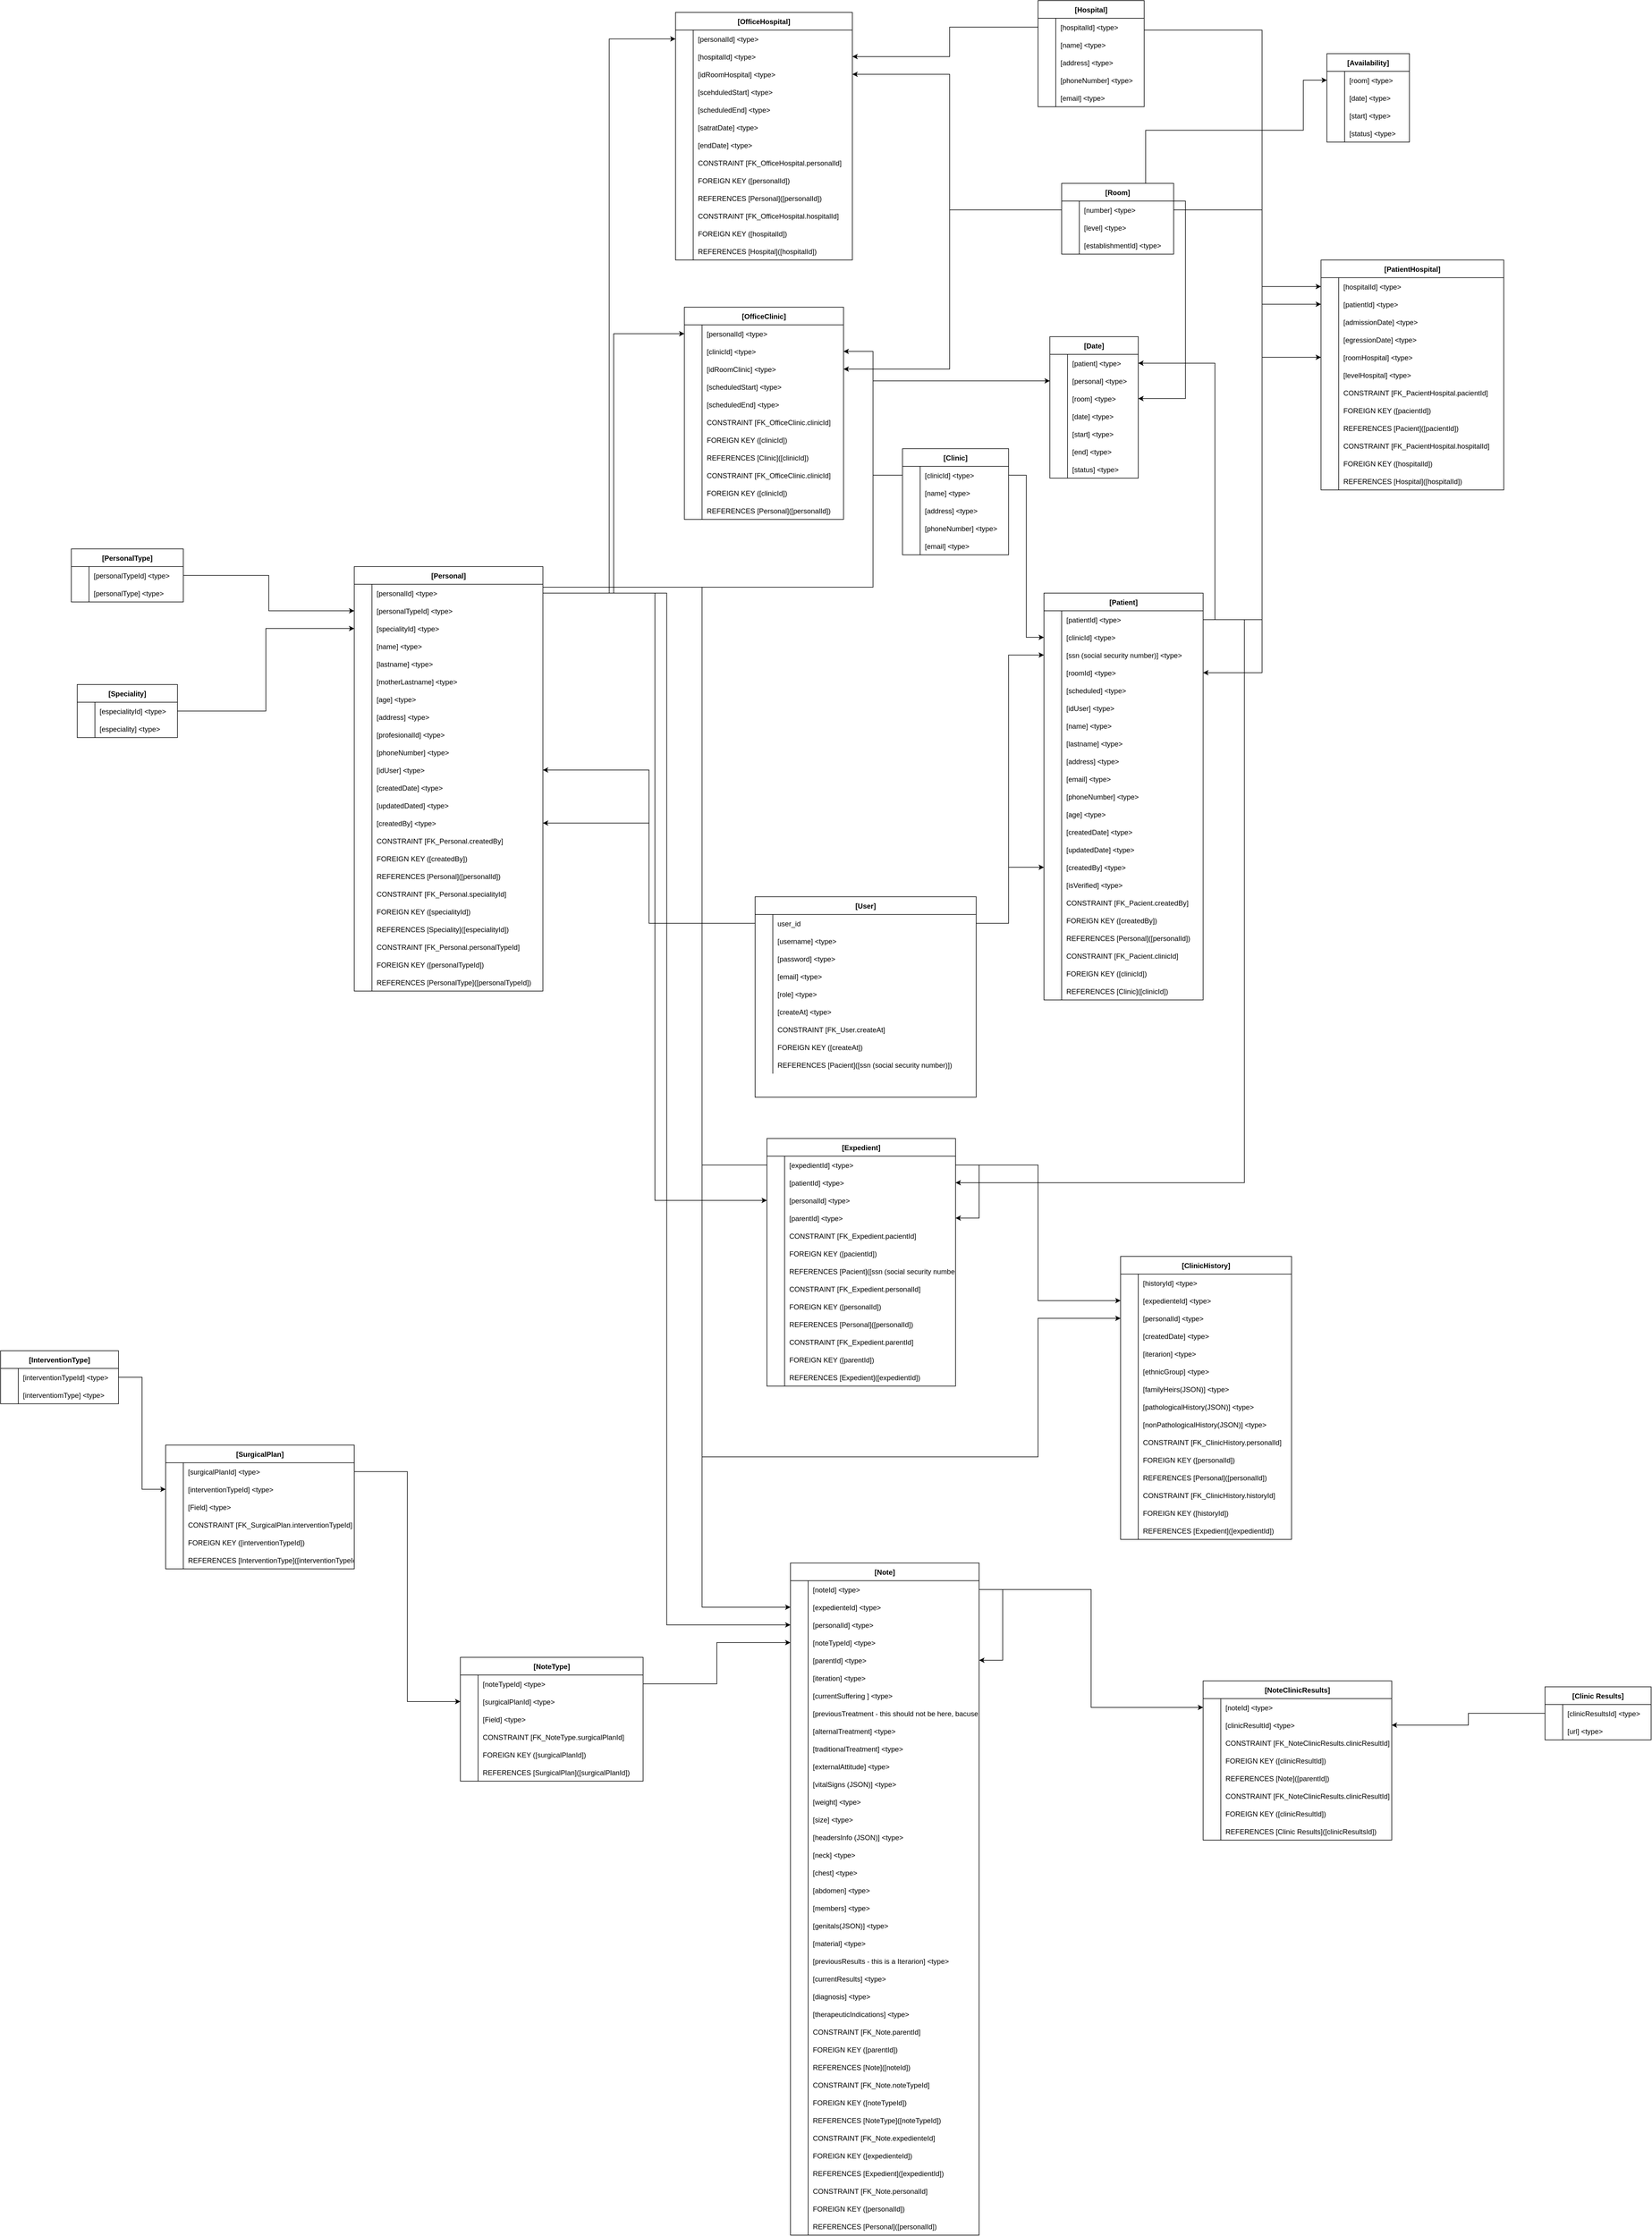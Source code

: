 <mxfile version="24.6.5" type="github">
  <diagram name="Page-1" id="pmSN4U61Y_0ldgIhz5er">
    <mxGraphModel dx="6857" dy="2930" grid="1" gridSize="10" guides="1" tooltips="1" connect="1" arrows="1" fold="1" page="1" pageScale="1" pageWidth="850" pageHeight="1100" math="0" shadow="0">
      <root>
        <mxCell id="0" />
        <mxCell id="1" parent="0" />
        <mxCell id="OMxBeog0QToo8czZ9_6F-674" style="edgeStyle=orthogonalEdgeStyle;rounded=0;orthogonalLoop=1;jettySize=auto;html=1;exitX=1;exitY=0.5;exitDx=0;exitDy=0;entryX=1;entryY=0.5;entryDx=0;entryDy=0;" edge="1" parent="1" source="OMxBeog0QToo8czZ9_6F-254" target="OMxBeog0QToo8czZ9_6F-266">
          <mxGeometry relative="1" as="geometry">
            <Array as="points">
              <mxPoint x="-1460" y="1905" />
              <mxPoint x="-1460" y="2025" />
            </Array>
          </mxGeometry>
        </mxCell>
        <mxCell id="OMxBeog0QToo8czZ9_6F-667" style="edgeStyle=orthogonalEdgeStyle;rounded=0;orthogonalLoop=1;jettySize=auto;html=1;exitX=1;exitY=0.5;exitDx=0;exitDy=0;" edge="1" parent="1" source="OMxBeog0QToo8czZ9_6F-214" target="OMxBeog0QToo8czZ9_6F-223">
          <mxGeometry relative="1" as="geometry">
            <Array as="points">
              <mxPoint x="-1500" y="1185" />
              <mxPoint x="-1500" y="1275" />
            </Array>
          </mxGeometry>
        </mxCell>
        <mxCell id="OMxBeog0QToo8czZ9_6F-1" value="[PersonalType]" style="shape=table;startSize=30;container=1;collapsible=1;childLayout=tableLayout;fixedRows=1;rowLines=0;fontStyle=1;align=center;resizeLast=1;" vertex="1" parent="1">
          <mxGeometry x="-3040" y="140" width="190" height="90" as="geometry" />
        </mxCell>
        <mxCell id="OMxBeog0QToo8czZ9_6F-2" value="" style="shape=tableRow;horizontal=0;startSize=0;swimlaneHead=0;swimlaneBody=0;fillColor=none;collapsible=0;dropTarget=0;points=[[0,0.5],[1,0.5]];portConstraint=eastwest;strokeColor=inherit;top=0;left=0;right=0;bottom=0;" vertex="1" parent="OMxBeog0QToo8czZ9_6F-1">
          <mxGeometry y="30" width="190" height="30" as="geometry" />
        </mxCell>
        <mxCell id="OMxBeog0QToo8czZ9_6F-3" value="" style="shape=partialRectangle;overflow=hidden;connectable=0;fillColor=none;strokeColor=inherit;top=0;left=0;bottom=0;right=0;" vertex="1" parent="OMxBeog0QToo8czZ9_6F-2">
          <mxGeometry width="30" height="30" as="geometry">
            <mxRectangle width="30" height="30" as="alternateBounds" />
          </mxGeometry>
        </mxCell>
        <mxCell id="OMxBeog0QToo8czZ9_6F-4" value="[personalTypeId] &lt;type&gt;" style="shape=partialRectangle;overflow=hidden;connectable=0;fillColor=none;align=left;strokeColor=inherit;top=0;left=0;bottom=0;right=0;spacingLeft=6;" vertex="1" parent="OMxBeog0QToo8czZ9_6F-2">
          <mxGeometry x="30" width="160" height="30" as="geometry">
            <mxRectangle width="160" height="30" as="alternateBounds" />
          </mxGeometry>
        </mxCell>
        <mxCell id="OMxBeog0QToo8czZ9_6F-5" value="" style="shape=tableRow;horizontal=0;startSize=0;swimlaneHead=0;swimlaneBody=0;fillColor=none;collapsible=0;dropTarget=0;points=[[0,0.5],[1,0.5]];portConstraint=eastwest;strokeColor=inherit;top=0;left=0;right=0;bottom=0;" vertex="1" parent="OMxBeog0QToo8czZ9_6F-1">
          <mxGeometry y="60" width="190" height="30" as="geometry" />
        </mxCell>
        <mxCell id="OMxBeog0QToo8czZ9_6F-6" value="" style="shape=partialRectangle;overflow=hidden;connectable=0;fillColor=none;strokeColor=inherit;top=0;left=0;bottom=0;right=0;" vertex="1" parent="OMxBeog0QToo8czZ9_6F-5">
          <mxGeometry width="30" height="30" as="geometry">
            <mxRectangle width="30" height="30" as="alternateBounds" />
          </mxGeometry>
        </mxCell>
        <mxCell id="OMxBeog0QToo8czZ9_6F-7" value="[personalType] &lt;type&gt;" style="shape=partialRectangle;overflow=hidden;connectable=0;fillColor=none;align=left;strokeColor=inherit;top=0;left=0;bottom=0;right=0;spacingLeft=6;" vertex="1" parent="OMxBeog0QToo8czZ9_6F-5">
          <mxGeometry x="30" width="160" height="30" as="geometry">
            <mxRectangle width="160" height="30" as="alternateBounds" />
          </mxGeometry>
        </mxCell>
        <mxCell id="OMxBeog0QToo8czZ9_6F-8" value="[InterventionType]" style="shape=table;startSize=30;container=1;collapsible=1;childLayout=tableLayout;fixedRows=1;rowLines=0;fontStyle=1;align=center;resizeLast=1;" vertex="1" parent="1">
          <mxGeometry x="-3160" y="1500" width="200" height="90" as="geometry" />
        </mxCell>
        <mxCell id="OMxBeog0QToo8czZ9_6F-9" value="" style="shape=tableRow;horizontal=0;startSize=0;swimlaneHead=0;swimlaneBody=0;fillColor=none;collapsible=0;dropTarget=0;points=[[0,0.5],[1,0.5]];portConstraint=eastwest;strokeColor=inherit;top=0;left=0;right=0;bottom=0;" vertex="1" parent="OMxBeog0QToo8czZ9_6F-8">
          <mxGeometry y="30" width="200" height="30" as="geometry" />
        </mxCell>
        <mxCell id="OMxBeog0QToo8czZ9_6F-10" value="" style="shape=partialRectangle;overflow=hidden;connectable=0;fillColor=none;strokeColor=inherit;top=0;left=0;bottom=0;right=0;" vertex="1" parent="OMxBeog0QToo8czZ9_6F-9">
          <mxGeometry width="30" height="30" as="geometry">
            <mxRectangle width="30" height="30" as="alternateBounds" />
          </mxGeometry>
        </mxCell>
        <mxCell id="OMxBeog0QToo8czZ9_6F-11" value="[interventionTypeId] &lt;type&gt;" style="shape=partialRectangle;overflow=hidden;connectable=0;fillColor=none;align=left;strokeColor=inherit;top=0;left=0;bottom=0;right=0;spacingLeft=6;" vertex="1" parent="OMxBeog0QToo8czZ9_6F-9">
          <mxGeometry x="30" width="170" height="30" as="geometry">
            <mxRectangle width="170" height="30" as="alternateBounds" />
          </mxGeometry>
        </mxCell>
        <mxCell id="OMxBeog0QToo8czZ9_6F-12" value="" style="shape=tableRow;horizontal=0;startSize=0;swimlaneHead=0;swimlaneBody=0;fillColor=none;collapsible=0;dropTarget=0;points=[[0,0.5],[1,0.5]];portConstraint=eastwest;strokeColor=inherit;top=0;left=0;right=0;bottom=0;" vertex="1" parent="OMxBeog0QToo8czZ9_6F-8">
          <mxGeometry y="60" width="200" height="30" as="geometry" />
        </mxCell>
        <mxCell id="OMxBeog0QToo8czZ9_6F-13" value="" style="shape=partialRectangle;overflow=hidden;connectable=0;fillColor=none;strokeColor=inherit;top=0;left=0;bottom=0;right=0;" vertex="1" parent="OMxBeog0QToo8czZ9_6F-12">
          <mxGeometry width="30" height="30" as="geometry">
            <mxRectangle width="30" height="30" as="alternateBounds" />
          </mxGeometry>
        </mxCell>
        <mxCell id="OMxBeog0QToo8czZ9_6F-14" value="[interventiomType] &lt;type&gt;" style="shape=partialRectangle;overflow=hidden;connectable=0;fillColor=none;align=left;strokeColor=inherit;top=0;left=0;bottom=0;right=0;spacingLeft=6;" vertex="1" parent="OMxBeog0QToo8czZ9_6F-12">
          <mxGeometry x="30" width="170" height="30" as="geometry">
            <mxRectangle width="170" height="30" as="alternateBounds" />
          </mxGeometry>
        </mxCell>
        <mxCell id="OMxBeog0QToo8czZ9_6F-15" value="[Speciality]" style="shape=table;startSize=30;container=1;collapsible=1;childLayout=tableLayout;fixedRows=1;rowLines=0;fontStyle=1;align=center;resizeLast=1;" vertex="1" parent="1">
          <mxGeometry x="-3030" y="370" width="170" height="90" as="geometry" />
        </mxCell>
        <mxCell id="OMxBeog0QToo8czZ9_6F-16" value="" style="shape=tableRow;horizontal=0;startSize=0;swimlaneHead=0;swimlaneBody=0;fillColor=none;collapsible=0;dropTarget=0;points=[[0,0.5],[1,0.5]];portConstraint=eastwest;strokeColor=inherit;top=0;left=0;right=0;bottom=0;" vertex="1" parent="OMxBeog0QToo8czZ9_6F-15">
          <mxGeometry y="30" width="170" height="30" as="geometry" />
        </mxCell>
        <mxCell id="OMxBeog0QToo8czZ9_6F-17" value="" style="shape=partialRectangle;overflow=hidden;connectable=0;fillColor=none;strokeColor=inherit;top=0;left=0;bottom=0;right=0;" vertex="1" parent="OMxBeog0QToo8czZ9_6F-16">
          <mxGeometry width="30" height="30" as="geometry">
            <mxRectangle width="30" height="30" as="alternateBounds" />
          </mxGeometry>
        </mxCell>
        <mxCell id="OMxBeog0QToo8czZ9_6F-18" value="[especialityId] &lt;type&gt;" style="shape=partialRectangle;overflow=hidden;connectable=0;fillColor=none;align=left;strokeColor=inherit;top=0;left=0;bottom=0;right=0;spacingLeft=6;" vertex="1" parent="OMxBeog0QToo8czZ9_6F-16">
          <mxGeometry x="30" width="140" height="30" as="geometry">
            <mxRectangle width="140" height="30" as="alternateBounds" />
          </mxGeometry>
        </mxCell>
        <mxCell id="OMxBeog0QToo8czZ9_6F-19" value="" style="shape=tableRow;horizontal=0;startSize=0;swimlaneHead=0;swimlaneBody=0;fillColor=none;collapsible=0;dropTarget=0;points=[[0,0.5],[1,0.5]];portConstraint=eastwest;strokeColor=inherit;top=0;left=0;right=0;bottom=0;" vertex="1" parent="OMxBeog0QToo8czZ9_6F-15">
          <mxGeometry y="60" width="170" height="30" as="geometry" />
        </mxCell>
        <mxCell id="OMxBeog0QToo8czZ9_6F-20" value="" style="shape=partialRectangle;overflow=hidden;connectable=0;fillColor=none;strokeColor=inherit;top=0;left=0;bottom=0;right=0;" vertex="1" parent="OMxBeog0QToo8czZ9_6F-19">
          <mxGeometry width="30" height="30" as="geometry">
            <mxRectangle width="30" height="30" as="alternateBounds" />
          </mxGeometry>
        </mxCell>
        <mxCell id="OMxBeog0QToo8czZ9_6F-21" value="[especiality] &lt;type&gt;" style="shape=partialRectangle;overflow=hidden;connectable=0;fillColor=none;align=left;strokeColor=inherit;top=0;left=0;bottom=0;right=0;spacingLeft=6;" vertex="1" parent="OMxBeog0QToo8czZ9_6F-19">
          <mxGeometry x="30" width="140" height="30" as="geometry">
            <mxRectangle width="140" height="30" as="alternateBounds" />
          </mxGeometry>
        </mxCell>
        <mxCell id="OMxBeog0QToo8czZ9_6F-22" value="[Personal]" style="shape=table;startSize=30;container=1;collapsible=1;childLayout=tableLayout;fixedRows=1;rowLines=0;fontStyle=1;align=center;resizeLast=1;" vertex="1" parent="1">
          <mxGeometry x="-2560" y="170" width="320" height="720" as="geometry" />
        </mxCell>
        <mxCell id="OMxBeog0QToo8czZ9_6F-23" value="" style="shape=tableRow;horizontal=0;startSize=0;swimlaneHead=0;swimlaneBody=0;fillColor=none;collapsible=0;dropTarget=0;points=[[0,0.5],[1,0.5]];portConstraint=eastwest;strokeColor=inherit;top=0;left=0;right=0;bottom=0;" vertex="1" parent="OMxBeog0QToo8czZ9_6F-22">
          <mxGeometry y="30" width="320" height="30" as="geometry" />
        </mxCell>
        <mxCell id="OMxBeog0QToo8czZ9_6F-24" value="" style="shape=partialRectangle;overflow=hidden;connectable=0;fillColor=none;strokeColor=inherit;top=0;left=0;bottom=0;right=0;" vertex="1" parent="OMxBeog0QToo8czZ9_6F-23">
          <mxGeometry width="30" height="30" as="geometry">
            <mxRectangle width="30" height="30" as="alternateBounds" />
          </mxGeometry>
        </mxCell>
        <mxCell id="OMxBeog0QToo8czZ9_6F-25" value="[personalId] &lt;type&gt;" style="shape=partialRectangle;overflow=hidden;connectable=0;fillColor=none;align=left;strokeColor=inherit;top=0;left=0;bottom=0;right=0;spacingLeft=6;" vertex="1" parent="OMxBeog0QToo8czZ9_6F-23">
          <mxGeometry x="30" width="290" height="30" as="geometry">
            <mxRectangle width="290" height="30" as="alternateBounds" />
          </mxGeometry>
        </mxCell>
        <mxCell id="OMxBeog0QToo8czZ9_6F-26" value="" style="shape=tableRow;horizontal=0;startSize=0;swimlaneHead=0;swimlaneBody=0;fillColor=none;collapsible=0;dropTarget=0;points=[[0,0.5],[1,0.5]];portConstraint=eastwest;strokeColor=inherit;top=0;left=0;right=0;bottom=0;" vertex="1" parent="OMxBeog0QToo8czZ9_6F-22">
          <mxGeometry y="60" width="320" height="30" as="geometry" />
        </mxCell>
        <mxCell id="OMxBeog0QToo8czZ9_6F-27" value="" style="shape=partialRectangle;overflow=hidden;connectable=0;fillColor=none;strokeColor=inherit;top=0;left=0;bottom=0;right=0;" vertex="1" parent="OMxBeog0QToo8czZ9_6F-26">
          <mxGeometry width="30" height="30" as="geometry">
            <mxRectangle width="30" height="30" as="alternateBounds" />
          </mxGeometry>
        </mxCell>
        <mxCell id="OMxBeog0QToo8czZ9_6F-28" value="[personalTypeId] &lt;type&gt;" style="shape=partialRectangle;overflow=hidden;connectable=0;fillColor=none;align=left;strokeColor=inherit;top=0;left=0;bottom=0;right=0;spacingLeft=6;" vertex="1" parent="OMxBeog0QToo8czZ9_6F-26">
          <mxGeometry x="30" width="290" height="30" as="geometry">
            <mxRectangle width="290" height="30" as="alternateBounds" />
          </mxGeometry>
        </mxCell>
        <mxCell id="OMxBeog0QToo8czZ9_6F-29" value="" style="shape=tableRow;horizontal=0;startSize=0;swimlaneHead=0;swimlaneBody=0;fillColor=none;collapsible=0;dropTarget=0;points=[[0,0.5],[1,0.5]];portConstraint=eastwest;strokeColor=inherit;top=0;left=0;right=0;bottom=0;" vertex="1" parent="OMxBeog0QToo8czZ9_6F-22">
          <mxGeometry y="90" width="320" height="30" as="geometry" />
        </mxCell>
        <mxCell id="OMxBeog0QToo8czZ9_6F-30" value="" style="shape=partialRectangle;overflow=hidden;connectable=0;fillColor=none;strokeColor=inherit;top=0;left=0;bottom=0;right=0;" vertex="1" parent="OMxBeog0QToo8czZ9_6F-29">
          <mxGeometry width="30" height="30" as="geometry">
            <mxRectangle width="30" height="30" as="alternateBounds" />
          </mxGeometry>
        </mxCell>
        <mxCell id="OMxBeog0QToo8czZ9_6F-31" value="[specialityId] &lt;type&gt;" style="shape=partialRectangle;overflow=hidden;connectable=0;fillColor=none;align=left;strokeColor=inherit;top=0;left=0;bottom=0;right=0;spacingLeft=6;" vertex="1" parent="OMxBeog0QToo8czZ9_6F-29">
          <mxGeometry x="30" width="290" height="30" as="geometry">
            <mxRectangle width="290" height="30" as="alternateBounds" />
          </mxGeometry>
        </mxCell>
        <mxCell id="OMxBeog0QToo8czZ9_6F-32" value="" style="shape=tableRow;horizontal=0;startSize=0;swimlaneHead=0;swimlaneBody=0;fillColor=none;collapsible=0;dropTarget=0;points=[[0,0.5],[1,0.5]];portConstraint=eastwest;strokeColor=inherit;top=0;left=0;right=0;bottom=0;" vertex="1" parent="OMxBeog0QToo8czZ9_6F-22">
          <mxGeometry y="120" width="320" height="30" as="geometry" />
        </mxCell>
        <mxCell id="OMxBeog0QToo8czZ9_6F-33" value="" style="shape=partialRectangle;overflow=hidden;connectable=0;fillColor=none;strokeColor=inherit;top=0;left=0;bottom=0;right=0;" vertex="1" parent="OMxBeog0QToo8czZ9_6F-32">
          <mxGeometry width="30" height="30" as="geometry">
            <mxRectangle width="30" height="30" as="alternateBounds" />
          </mxGeometry>
        </mxCell>
        <mxCell id="OMxBeog0QToo8czZ9_6F-34" value="[name] &lt;type&gt;" style="shape=partialRectangle;overflow=hidden;connectable=0;fillColor=none;align=left;strokeColor=inherit;top=0;left=0;bottom=0;right=0;spacingLeft=6;" vertex="1" parent="OMxBeog0QToo8czZ9_6F-32">
          <mxGeometry x="30" width="290" height="30" as="geometry">
            <mxRectangle width="290" height="30" as="alternateBounds" />
          </mxGeometry>
        </mxCell>
        <mxCell id="OMxBeog0QToo8czZ9_6F-35" value="" style="shape=tableRow;horizontal=0;startSize=0;swimlaneHead=0;swimlaneBody=0;fillColor=none;collapsible=0;dropTarget=0;points=[[0,0.5],[1,0.5]];portConstraint=eastwest;strokeColor=inherit;top=0;left=0;right=0;bottom=0;" vertex="1" parent="OMxBeog0QToo8czZ9_6F-22">
          <mxGeometry y="150" width="320" height="30" as="geometry" />
        </mxCell>
        <mxCell id="OMxBeog0QToo8czZ9_6F-36" value="" style="shape=partialRectangle;overflow=hidden;connectable=0;fillColor=none;strokeColor=inherit;top=0;left=0;bottom=0;right=0;" vertex="1" parent="OMxBeog0QToo8czZ9_6F-35">
          <mxGeometry width="30" height="30" as="geometry">
            <mxRectangle width="30" height="30" as="alternateBounds" />
          </mxGeometry>
        </mxCell>
        <mxCell id="OMxBeog0QToo8czZ9_6F-37" value="[lastname] &lt;type&gt;" style="shape=partialRectangle;overflow=hidden;connectable=0;fillColor=none;align=left;strokeColor=inherit;top=0;left=0;bottom=0;right=0;spacingLeft=6;" vertex="1" parent="OMxBeog0QToo8czZ9_6F-35">
          <mxGeometry x="30" width="290" height="30" as="geometry">
            <mxRectangle width="290" height="30" as="alternateBounds" />
          </mxGeometry>
        </mxCell>
        <mxCell id="OMxBeog0QToo8czZ9_6F-38" value="" style="shape=tableRow;horizontal=0;startSize=0;swimlaneHead=0;swimlaneBody=0;fillColor=none;collapsible=0;dropTarget=0;points=[[0,0.5],[1,0.5]];portConstraint=eastwest;strokeColor=inherit;top=0;left=0;right=0;bottom=0;" vertex="1" parent="OMxBeog0QToo8czZ9_6F-22">
          <mxGeometry y="180" width="320" height="30" as="geometry" />
        </mxCell>
        <mxCell id="OMxBeog0QToo8czZ9_6F-39" value="" style="shape=partialRectangle;overflow=hidden;connectable=0;fillColor=none;strokeColor=inherit;top=0;left=0;bottom=0;right=0;" vertex="1" parent="OMxBeog0QToo8czZ9_6F-38">
          <mxGeometry width="30" height="30" as="geometry">
            <mxRectangle width="30" height="30" as="alternateBounds" />
          </mxGeometry>
        </mxCell>
        <mxCell id="OMxBeog0QToo8czZ9_6F-40" value="[motherLastname] &lt;type&gt;" style="shape=partialRectangle;overflow=hidden;connectable=0;fillColor=none;align=left;strokeColor=inherit;top=0;left=0;bottom=0;right=0;spacingLeft=6;" vertex="1" parent="OMxBeog0QToo8czZ9_6F-38">
          <mxGeometry x="30" width="290" height="30" as="geometry">
            <mxRectangle width="290" height="30" as="alternateBounds" />
          </mxGeometry>
        </mxCell>
        <mxCell id="OMxBeog0QToo8czZ9_6F-41" value="" style="shape=tableRow;horizontal=0;startSize=0;swimlaneHead=0;swimlaneBody=0;fillColor=none;collapsible=0;dropTarget=0;points=[[0,0.5],[1,0.5]];portConstraint=eastwest;strokeColor=inherit;top=0;left=0;right=0;bottom=0;" vertex="1" parent="OMxBeog0QToo8czZ9_6F-22">
          <mxGeometry y="210" width="320" height="30" as="geometry" />
        </mxCell>
        <mxCell id="OMxBeog0QToo8czZ9_6F-42" value="" style="shape=partialRectangle;overflow=hidden;connectable=0;fillColor=none;strokeColor=inherit;top=0;left=0;bottom=0;right=0;" vertex="1" parent="OMxBeog0QToo8czZ9_6F-41">
          <mxGeometry width="30" height="30" as="geometry">
            <mxRectangle width="30" height="30" as="alternateBounds" />
          </mxGeometry>
        </mxCell>
        <mxCell id="OMxBeog0QToo8czZ9_6F-43" value="[age] &lt;type&gt;" style="shape=partialRectangle;overflow=hidden;connectable=0;fillColor=none;align=left;strokeColor=inherit;top=0;left=0;bottom=0;right=0;spacingLeft=6;" vertex="1" parent="OMxBeog0QToo8czZ9_6F-41">
          <mxGeometry x="30" width="290" height="30" as="geometry">
            <mxRectangle width="290" height="30" as="alternateBounds" />
          </mxGeometry>
        </mxCell>
        <mxCell id="OMxBeog0QToo8czZ9_6F-44" value="" style="shape=tableRow;horizontal=0;startSize=0;swimlaneHead=0;swimlaneBody=0;fillColor=none;collapsible=0;dropTarget=0;points=[[0,0.5],[1,0.5]];portConstraint=eastwest;strokeColor=inherit;top=0;left=0;right=0;bottom=0;" vertex="1" parent="OMxBeog0QToo8czZ9_6F-22">
          <mxGeometry y="240" width="320" height="30" as="geometry" />
        </mxCell>
        <mxCell id="OMxBeog0QToo8czZ9_6F-45" value="" style="shape=partialRectangle;overflow=hidden;connectable=0;fillColor=none;strokeColor=inherit;top=0;left=0;bottom=0;right=0;" vertex="1" parent="OMxBeog0QToo8czZ9_6F-44">
          <mxGeometry width="30" height="30" as="geometry">
            <mxRectangle width="30" height="30" as="alternateBounds" />
          </mxGeometry>
        </mxCell>
        <mxCell id="OMxBeog0QToo8czZ9_6F-46" value="[address] &lt;type&gt;" style="shape=partialRectangle;overflow=hidden;connectable=0;fillColor=none;align=left;strokeColor=inherit;top=0;left=0;bottom=0;right=0;spacingLeft=6;" vertex="1" parent="OMxBeog0QToo8czZ9_6F-44">
          <mxGeometry x="30" width="290" height="30" as="geometry">
            <mxRectangle width="290" height="30" as="alternateBounds" />
          </mxGeometry>
        </mxCell>
        <mxCell id="OMxBeog0QToo8czZ9_6F-47" value="" style="shape=tableRow;horizontal=0;startSize=0;swimlaneHead=0;swimlaneBody=0;fillColor=none;collapsible=0;dropTarget=0;points=[[0,0.5],[1,0.5]];portConstraint=eastwest;strokeColor=inherit;top=0;left=0;right=0;bottom=0;" vertex="1" parent="OMxBeog0QToo8czZ9_6F-22">
          <mxGeometry y="270" width="320" height="30" as="geometry" />
        </mxCell>
        <mxCell id="OMxBeog0QToo8czZ9_6F-48" value="" style="shape=partialRectangle;overflow=hidden;connectable=0;fillColor=none;strokeColor=inherit;top=0;left=0;bottom=0;right=0;" vertex="1" parent="OMxBeog0QToo8czZ9_6F-47">
          <mxGeometry width="30" height="30" as="geometry">
            <mxRectangle width="30" height="30" as="alternateBounds" />
          </mxGeometry>
        </mxCell>
        <mxCell id="OMxBeog0QToo8czZ9_6F-49" value="[profesionalId] &lt;type&gt;" style="shape=partialRectangle;overflow=hidden;connectable=0;fillColor=none;align=left;strokeColor=inherit;top=0;left=0;bottom=0;right=0;spacingLeft=6;" vertex="1" parent="OMxBeog0QToo8czZ9_6F-47">
          <mxGeometry x="30" width="290" height="30" as="geometry">
            <mxRectangle width="290" height="30" as="alternateBounds" />
          </mxGeometry>
        </mxCell>
        <mxCell id="OMxBeog0QToo8czZ9_6F-50" value="" style="shape=tableRow;horizontal=0;startSize=0;swimlaneHead=0;swimlaneBody=0;fillColor=none;collapsible=0;dropTarget=0;points=[[0,0.5],[1,0.5]];portConstraint=eastwest;strokeColor=inherit;top=0;left=0;right=0;bottom=0;" vertex="1" parent="OMxBeog0QToo8czZ9_6F-22">
          <mxGeometry y="300" width="320" height="30" as="geometry" />
        </mxCell>
        <mxCell id="OMxBeog0QToo8czZ9_6F-51" value="" style="shape=partialRectangle;overflow=hidden;connectable=0;fillColor=none;strokeColor=inherit;top=0;left=0;bottom=0;right=0;" vertex="1" parent="OMxBeog0QToo8czZ9_6F-50">
          <mxGeometry width="30" height="30" as="geometry">
            <mxRectangle width="30" height="30" as="alternateBounds" />
          </mxGeometry>
        </mxCell>
        <mxCell id="OMxBeog0QToo8czZ9_6F-52" value="[phoneNumber] &lt;type&gt;" style="shape=partialRectangle;overflow=hidden;connectable=0;fillColor=none;align=left;strokeColor=inherit;top=0;left=0;bottom=0;right=0;spacingLeft=6;" vertex="1" parent="OMxBeog0QToo8czZ9_6F-50">
          <mxGeometry x="30" width="290" height="30" as="geometry">
            <mxRectangle width="290" height="30" as="alternateBounds" />
          </mxGeometry>
        </mxCell>
        <mxCell id="OMxBeog0QToo8czZ9_6F-53" value="" style="shape=tableRow;horizontal=0;startSize=0;swimlaneHead=0;swimlaneBody=0;fillColor=none;collapsible=0;dropTarget=0;points=[[0,0.5],[1,0.5]];portConstraint=eastwest;strokeColor=inherit;top=0;left=0;right=0;bottom=0;" vertex="1" parent="OMxBeog0QToo8czZ9_6F-22">
          <mxGeometry y="330" width="320" height="30" as="geometry" />
        </mxCell>
        <mxCell id="OMxBeog0QToo8czZ9_6F-54" value="" style="shape=partialRectangle;overflow=hidden;connectable=0;fillColor=none;strokeColor=inherit;top=0;left=0;bottom=0;right=0;" vertex="1" parent="OMxBeog0QToo8czZ9_6F-53">
          <mxGeometry width="30" height="30" as="geometry">
            <mxRectangle width="30" height="30" as="alternateBounds" />
          </mxGeometry>
        </mxCell>
        <mxCell id="OMxBeog0QToo8czZ9_6F-55" value="[idUser] &lt;type&gt;" style="shape=partialRectangle;overflow=hidden;connectable=0;fillColor=none;align=left;strokeColor=inherit;top=0;left=0;bottom=0;right=0;spacingLeft=6;" vertex="1" parent="OMxBeog0QToo8czZ9_6F-53">
          <mxGeometry x="30" width="290" height="30" as="geometry">
            <mxRectangle width="290" height="30" as="alternateBounds" />
          </mxGeometry>
        </mxCell>
        <mxCell id="OMxBeog0QToo8czZ9_6F-56" value="" style="shape=tableRow;horizontal=0;startSize=0;swimlaneHead=0;swimlaneBody=0;fillColor=none;collapsible=0;dropTarget=0;points=[[0,0.5],[1,0.5]];portConstraint=eastwest;strokeColor=inherit;top=0;left=0;right=0;bottom=0;" vertex="1" parent="OMxBeog0QToo8czZ9_6F-22">
          <mxGeometry y="360" width="320" height="30" as="geometry" />
        </mxCell>
        <mxCell id="OMxBeog0QToo8czZ9_6F-57" value="" style="shape=partialRectangle;overflow=hidden;connectable=0;fillColor=none;strokeColor=inherit;top=0;left=0;bottom=0;right=0;" vertex="1" parent="OMxBeog0QToo8czZ9_6F-56">
          <mxGeometry width="30" height="30" as="geometry">
            <mxRectangle width="30" height="30" as="alternateBounds" />
          </mxGeometry>
        </mxCell>
        <mxCell id="OMxBeog0QToo8czZ9_6F-58" value="[createdDate] &lt;type&gt;" style="shape=partialRectangle;overflow=hidden;connectable=0;fillColor=none;align=left;strokeColor=inherit;top=0;left=0;bottom=0;right=0;spacingLeft=6;" vertex="1" parent="OMxBeog0QToo8czZ9_6F-56">
          <mxGeometry x="30" width="290" height="30" as="geometry">
            <mxRectangle width="290" height="30" as="alternateBounds" />
          </mxGeometry>
        </mxCell>
        <mxCell id="OMxBeog0QToo8czZ9_6F-59" value="" style="shape=tableRow;horizontal=0;startSize=0;swimlaneHead=0;swimlaneBody=0;fillColor=none;collapsible=0;dropTarget=0;points=[[0,0.5],[1,0.5]];portConstraint=eastwest;strokeColor=inherit;top=0;left=0;right=0;bottom=0;" vertex="1" parent="OMxBeog0QToo8czZ9_6F-22">
          <mxGeometry y="390" width="320" height="30" as="geometry" />
        </mxCell>
        <mxCell id="OMxBeog0QToo8czZ9_6F-60" value="" style="shape=partialRectangle;overflow=hidden;connectable=0;fillColor=none;strokeColor=inherit;top=0;left=0;bottom=0;right=0;" vertex="1" parent="OMxBeog0QToo8czZ9_6F-59">
          <mxGeometry width="30" height="30" as="geometry">
            <mxRectangle width="30" height="30" as="alternateBounds" />
          </mxGeometry>
        </mxCell>
        <mxCell id="OMxBeog0QToo8czZ9_6F-61" value="[updatedDated] &lt;type&gt;" style="shape=partialRectangle;overflow=hidden;connectable=0;fillColor=none;align=left;strokeColor=inherit;top=0;left=0;bottom=0;right=0;spacingLeft=6;" vertex="1" parent="OMxBeog0QToo8czZ9_6F-59">
          <mxGeometry x="30" width="290" height="30" as="geometry">
            <mxRectangle width="290" height="30" as="alternateBounds" />
          </mxGeometry>
        </mxCell>
        <mxCell id="OMxBeog0QToo8czZ9_6F-62" value="" style="shape=tableRow;horizontal=0;startSize=0;swimlaneHead=0;swimlaneBody=0;fillColor=none;collapsible=0;dropTarget=0;points=[[0,0.5],[1,0.5]];portConstraint=eastwest;strokeColor=inherit;top=0;left=0;right=0;bottom=0;" vertex="1" parent="OMxBeog0QToo8czZ9_6F-22">
          <mxGeometry y="420" width="320" height="30" as="geometry" />
        </mxCell>
        <mxCell id="OMxBeog0QToo8czZ9_6F-63" value="" style="shape=partialRectangle;overflow=hidden;connectable=0;fillColor=none;strokeColor=inherit;top=0;left=0;bottom=0;right=0;" vertex="1" parent="OMxBeog0QToo8czZ9_6F-62">
          <mxGeometry width="30" height="30" as="geometry">
            <mxRectangle width="30" height="30" as="alternateBounds" />
          </mxGeometry>
        </mxCell>
        <mxCell id="OMxBeog0QToo8czZ9_6F-64" value="[createdBy] &lt;type&gt;" style="shape=partialRectangle;overflow=hidden;connectable=0;fillColor=none;align=left;strokeColor=inherit;top=0;left=0;bottom=0;right=0;spacingLeft=6;" vertex="1" parent="OMxBeog0QToo8czZ9_6F-62">
          <mxGeometry x="30" width="290" height="30" as="geometry">
            <mxRectangle width="290" height="30" as="alternateBounds" />
          </mxGeometry>
        </mxCell>
        <mxCell id="OMxBeog0QToo8czZ9_6F-65" value="" style="shape=tableRow;horizontal=0;startSize=0;swimlaneHead=0;swimlaneBody=0;fillColor=none;collapsible=0;dropTarget=0;points=[[0,0.5],[1,0.5]];portConstraint=eastwest;strokeColor=inherit;top=0;left=0;right=0;bottom=0;" vertex="1" parent="OMxBeog0QToo8czZ9_6F-22">
          <mxGeometry y="450" width="320" height="30" as="geometry" />
        </mxCell>
        <mxCell id="OMxBeog0QToo8czZ9_6F-66" value="" style="shape=partialRectangle;overflow=hidden;connectable=0;fillColor=none;strokeColor=inherit;top=0;left=0;bottom=0;right=0;" vertex="1" parent="OMxBeog0QToo8czZ9_6F-65">
          <mxGeometry width="30" height="30" as="geometry">
            <mxRectangle width="30" height="30" as="alternateBounds" />
          </mxGeometry>
        </mxCell>
        <mxCell id="OMxBeog0QToo8czZ9_6F-67" value="CONSTRAINT [FK_Personal.createdBy]" style="shape=partialRectangle;overflow=hidden;connectable=0;fillColor=none;align=left;strokeColor=inherit;top=0;left=0;bottom=0;right=0;spacingLeft=6;" vertex="1" parent="OMxBeog0QToo8czZ9_6F-65">
          <mxGeometry x="30" width="290" height="30" as="geometry">
            <mxRectangle width="290" height="30" as="alternateBounds" />
          </mxGeometry>
        </mxCell>
        <mxCell id="OMxBeog0QToo8czZ9_6F-68" value="" style="shape=tableRow;horizontal=0;startSize=0;swimlaneHead=0;swimlaneBody=0;fillColor=none;collapsible=0;dropTarget=0;points=[[0,0.5],[1,0.5]];portConstraint=eastwest;strokeColor=inherit;top=0;left=0;right=0;bottom=0;" vertex="1" parent="OMxBeog0QToo8czZ9_6F-22">
          <mxGeometry y="480" width="320" height="30" as="geometry" />
        </mxCell>
        <mxCell id="OMxBeog0QToo8czZ9_6F-69" value="" style="shape=partialRectangle;overflow=hidden;connectable=0;fillColor=none;strokeColor=inherit;top=0;left=0;bottom=0;right=0;" vertex="1" parent="OMxBeog0QToo8czZ9_6F-68">
          <mxGeometry width="30" height="30" as="geometry">
            <mxRectangle width="30" height="30" as="alternateBounds" />
          </mxGeometry>
        </mxCell>
        <mxCell id="OMxBeog0QToo8czZ9_6F-70" value="FOREIGN KEY ([createdBy])" style="shape=partialRectangle;overflow=hidden;connectable=0;fillColor=none;align=left;strokeColor=inherit;top=0;left=0;bottom=0;right=0;spacingLeft=6;" vertex="1" parent="OMxBeog0QToo8czZ9_6F-68">
          <mxGeometry x="30" width="290" height="30" as="geometry">
            <mxRectangle width="290" height="30" as="alternateBounds" />
          </mxGeometry>
        </mxCell>
        <mxCell id="OMxBeog0QToo8czZ9_6F-71" value="" style="shape=tableRow;horizontal=0;startSize=0;swimlaneHead=0;swimlaneBody=0;fillColor=none;collapsible=0;dropTarget=0;points=[[0,0.5],[1,0.5]];portConstraint=eastwest;strokeColor=inherit;top=0;left=0;right=0;bottom=0;" vertex="1" parent="OMxBeog0QToo8czZ9_6F-22">
          <mxGeometry y="510" width="320" height="30" as="geometry" />
        </mxCell>
        <mxCell id="OMxBeog0QToo8czZ9_6F-72" value="" style="shape=partialRectangle;overflow=hidden;connectable=0;fillColor=none;strokeColor=inherit;top=0;left=0;bottom=0;right=0;" vertex="1" parent="OMxBeog0QToo8czZ9_6F-71">
          <mxGeometry width="30" height="30" as="geometry">
            <mxRectangle width="30" height="30" as="alternateBounds" />
          </mxGeometry>
        </mxCell>
        <mxCell id="OMxBeog0QToo8czZ9_6F-73" value="REFERENCES [Personal]([personalId])" style="shape=partialRectangle;overflow=hidden;connectable=0;fillColor=none;align=left;strokeColor=inherit;top=0;left=0;bottom=0;right=0;spacingLeft=6;" vertex="1" parent="OMxBeog0QToo8czZ9_6F-71">
          <mxGeometry x="30" width="290" height="30" as="geometry">
            <mxRectangle width="290" height="30" as="alternateBounds" />
          </mxGeometry>
        </mxCell>
        <mxCell id="OMxBeog0QToo8czZ9_6F-74" value="" style="shape=tableRow;horizontal=0;startSize=0;swimlaneHead=0;swimlaneBody=0;fillColor=none;collapsible=0;dropTarget=0;points=[[0,0.5],[1,0.5]];portConstraint=eastwest;strokeColor=inherit;top=0;left=0;right=0;bottom=0;" vertex="1" parent="OMxBeog0QToo8czZ9_6F-22">
          <mxGeometry y="540" width="320" height="30" as="geometry" />
        </mxCell>
        <mxCell id="OMxBeog0QToo8czZ9_6F-75" value="" style="shape=partialRectangle;overflow=hidden;connectable=0;fillColor=none;strokeColor=inherit;top=0;left=0;bottom=0;right=0;" vertex="1" parent="OMxBeog0QToo8czZ9_6F-74">
          <mxGeometry width="30" height="30" as="geometry">
            <mxRectangle width="30" height="30" as="alternateBounds" />
          </mxGeometry>
        </mxCell>
        <mxCell id="OMxBeog0QToo8czZ9_6F-76" value="CONSTRAINT [FK_Personal.specialityId]" style="shape=partialRectangle;overflow=hidden;connectable=0;fillColor=none;align=left;strokeColor=inherit;top=0;left=0;bottom=0;right=0;spacingLeft=6;" vertex="1" parent="OMxBeog0QToo8czZ9_6F-74">
          <mxGeometry x="30" width="290" height="30" as="geometry">
            <mxRectangle width="290" height="30" as="alternateBounds" />
          </mxGeometry>
        </mxCell>
        <mxCell id="OMxBeog0QToo8czZ9_6F-77" value="" style="shape=tableRow;horizontal=0;startSize=0;swimlaneHead=0;swimlaneBody=0;fillColor=none;collapsible=0;dropTarget=0;points=[[0,0.5],[1,0.5]];portConstraint=eastwest;strokeColor=inherit;top=0;left=0;right=0;bottom=0;" vertex="1" parent="OMxBeog0QToo8czZ9_6F-22">
          <mxGeometry y="570" width="320" height="30" as="geometry" />
        </mxCell>
        <mxCell id="OMxBeog0QToo8czZ9_6F-78" value="" style="shape=partialRectangle;overflow=hidden;connectable=0;fillColor=none;strokeColor=inherit;top=0;left=0;bottom=0;right=0;" vertex="1" parent="OMxBeog0QToo8czZ9_6F-77">
          <mxGeometry width="30" height="30" as="geometry">
            <mxRectangle width="30" height="30" as="alternateBounds" />
          </mxGeometry>
        </mxCell>
        <mxCell id="OMxBeog0QToo8czZ9_6F-79" value="FOREIGN KEY ([specialityId])" style="shape=partialRectangle;overflow=hidden;connectable=0;fillColor=none;align=left;strokeColor=inherit;top=0;left=0;bottom=0;right=0;spacingLeft=6;" vertex="1" parent="OMxBeog0QToo8czZ9_6F-77">
          <mxGeometry x="30" width="290" height="30" as="geometry">
            <mxRectangle width="290" height="30" as="alternateBounds" />
          </mxGeometry>
        </mxCell>
        <mxCell id="OMxBeog0QToo8czZ9_6F-80" value="" style="shape=tableRow;horizontal=0;startSize=0;swimlaneHead=0;swimlaneBody=0;fillColor=none;collapsible=0;dropTarget=0;points=[[0,0.5],[1,0.5]];portConstraint=eastwest;strokeColor=inherit;top=0;left=0;right=0;bottom=0;" vertex="1" parent="OMxBeog0QToo8czZ9_6F-22">
          <mxGeometry y="600" width="320" height="30" as="geometry" />
        </mxCell>
        <mxCell id="OMxBeog0QToo8czZ9_6F-81" value="" style="shape=partialRectangle;overflow=hidden;connectable=0;fillColor=none;strokeColor=inherit;top=0;left=0;bottom=0;right=0;" vertex="1" parent="OMxBeog0QToo8czZ9_6F-80">
          <mxGeometry width="30" height="30" as="geometry">
            <mxRectangle width="30" height="30" as="alternateBounds" />
          </mxGeometry>
        </mxCell>
        <mxCell id="OMxBeog0QToo8czZ9_6F-82" value="REFERENCES [Speciality]([especialityId])" style="shape=partialRectangle;overflow=hidden;connectable=0;fillColor=none;align=left;strokeColor=inherit;top=0;left=0;bottom=0;right=0;spacingLeft=6;" vertex="1" parent="OMxBeog0QToo8czZ9_6F-80">
          <mxGeometry x="30" width="290" height="30" as="geometry">
            <mxRectangle width="290" height="30" as="alternateBounds" />
          </mxGeometry>
        </mxCell>
        <mxCell id="OMxBeog0QToo8czZ9_6F-83" value="" style="shape=tableRow;horizontal=0;startSize=0;swimlaneHead=0;swimlaneBody=0;fillColor=none;collapsible=0;dropTarget=0;points=[[0,0.5],[1,0.5]];portConstraint=eastwest;strokeColor=inherit;top=0;left=0;right=0;bottom=0;" vertex="1" parent="OMxBeog0QToo8czZ9_6F-22">
          <mxGeometry y="630" width="320" height="30" as="geometry" />
        </mxCell>
        <mxCell id="OMxBeog0QToo8czZ9_6F-84" value="" style="shape=partialRectangle;overflow=hidden;connectable=0;fillColor=none;strokeColor=inherit;top=0;left=0;bottom=0;right=0;" vertex="1" parent="OMxBeog0QToo8czZ9_6F-83">
          <mxGeometry width="30" height="30" as="geometry">
            <mxRectangle width="30" height="30" as="alternateBounds" />
          </mxGeometry>
        </mxCell>
        <mxCell id="OMxBeog0QToo8czZ9_6F-85" value="CONSTRAINT [FK_Personal.personalTypeId]" style="shape=partialRectangle;overflow=hidden;connectable=0;fillColor=none;align=left;strokeColor=inherit;top=0;left=0;bottom=0;right=0;spacingLeft=6;" vertex="1" parent="OMxBeog0QToo8czZ9_6F-83">
          <mxGeometry x="30" width="290" height="30" as="geometry">
            <mxRectangle width="290" height="30" as="alternateBounds" />
          </mxGeometry>
        </mxCell>
        <mxCell id="OMxBeog0QToo8czZ9_6F-86" value="" style="shape=tableRow;horizontal=0;startSize=0;swimlaneHead=0;swimlaneBody=0;fillColor=none;collapsible=0;dropTarget=0;points=[[0,0.5],[1,0.5]];portConstraint=eastwest;strokeColor=inherit;top=0;left=0;right=0;bottom=0;" vertex="1" parent="OMxBeog0QToo8czZ9_6F-22">
          <mxGeometry y="660" width="320" height="30" as="geometry" />
        </mxCell>
        <mxCell id="OMxBeog0QToo8czZ9_6F-87" value="" style="shape=partialRectangle;overflow=hidden;connectable=0;fillColor=none;strokeColor=inherit;top=0;left=0;bottom=0;right=0;" vertex="1" parent="OMxBeog0QToo8czZ9_6F-86">
          <mxGeometry width="30" height="30" as="geometry">
            <mxRectangle width="30" height="30" as="alternateBounds" />
          </mxGeometry>
        </mxCell>
        <mxCell id="OMxBeog0QToo8czZ9_6F-88" value="FOREIGN KEY ([personalTypeId])" style="shape=partialRectangle;overflow=hidden;connectable=0;fillColor=none;align=left;strokeColor=inherit;top=0;left=0;bottom=0;right=0;spacingLeft=6;" vertex="1" parent="OMxBeog0QToo8czZ9_6F-86">
          <mxGeometry x="30" width="290" height="30" as="geometry">
            <mxRectangle width="290" height="30" as="alternateBounds" />
          </mxGeometry>
        </mxCell>
        <mxCell id="OMxBeog0QToo8czZ9_6F-89" value="" style="shape=tableRow;horizontal=0;startSize=0;swimlaneHead=0;swimlaneBody=0;fillColor=none;collapsible=0;dropTarget=0;points=[[0,0.5],[1,0.5]];portConstraint=eastwest;strokeColor=inherit;top=0;left=0;right=0;bottom=0;" vertex="1" parent="OMxBeog0QToo8czZ9_6F-22">
          <mxGeometry y="690" width="320" height="30" as="geometry" />
        </mxCell>
        <mxCell id="OMxBeog0QToo8czZ9_6F-90" value="" style="shape=partialRectangle;overflow=hidden;connectable=0;fillColor=none;strokeColor=inherit;top=0;left=0;bottom=0;right=0;" vertex="1" parent="OMxBeog0QToo8czZ9_6F-89">
          <mxGeometry width="30" height="30" as="geometry">
            <mxRectangle width="30" height="30" as="alternateBounds" />
          </mxGeometry>
        </mxCell>
        <mxCell id="OMxBeog0QToo8czZ9_6F-91" value="REFERENCES [PersonalType]([personalTypeId])" style="shape=partialRectangle;overflow=hidden;connectable=0;fillColor=none;align=left;strokeColor=inherit;top=0;left=0;bottom=0;right=0;spacingLeft=6;" vertex="1" parent="OMxBeog0QToo8czZ9_6F-89">
          <mxGeometry x="30" width="290" height="30" as="geometry">
            <mxRectangle width="290" height="30" as="alternateBounds" />
          </mxGeometry>
        </mxCell>
        <mxCell id="OMxBeog0QToo8czZ9_6F-92" value="[SurgicalPlan]" style="shape=table;startSize=30;container=1;collapsible=1;childLayout=tableLayout;fixedRows=1;rowLines=0;fontStyle=1;align=center;resizeLast=1;" vertex="1" parent="1">
          <mxGeometry x="-2880" y="1660" width="320" height="210" as="geometry" />
        </mxCell>
        <mxCell id="OMxBeog0QToo8czZ9_6F-93" value="" style="shape=tableRow;horizontal=0;startSize=0;swimlaneHead=0;swimlaneBody=0;fillColor=none;collapsible=0;dropTarget=0;points=[[0,0.5],[1,0.5]];portConstraint=eastwest;strokeColor=inherit;top=0;left=0;right=0;bottom=0;" vertex="1" parent="OMxBeog0QToo8czZ9_6F-92">
          <mxGeometry y="30" width="320" height="30" as="geometry" />
        </mxCell>
        <mxCell id="OMxBeog0QToo8czZ9_6F-94" value="" style="shape=partialRectangle;overflow=hidden;connectable=0;fillColor=none;strokeColor=inherit;top=0;left=0;bottom=0;right=0;" vertex="1" parent="OMxBeog0QToo8czZ9_6F-93">
          <mxGeometry width="30" height="30" as="geometry">
            <mxRectangle width="30" height="30" as="alternateBounds" />
          </mxGeometry>
        </mxCell>
        <mxCell id="OMxBeog0QToo8czZ9_6F-95" value="[surgicalPlanId] &lt;type&gt;" style="shape=partialRectangle;overflow=hidden;connectable=0;fillColor=none;align=left;strokeColor=inherit;top=0;left=0;bottom=0;right=0;spacingLeft=6;" vertex="1" parent="OMxBeog0QToo8czZ9_6F-93">
          <mxGeometry x="30" width="290" height="30" as="geometry">
            <mxRectangle width="290" height="30" as="alternateBounds" />
          </mxGeometry>
        </mxCell>
        <mxCell id="OMxBeog0QToo8czZ9_6F-96" value="" style="shape=tableRow;horizontal=0;startSize=0;swimlaneHead=0;swimlaneBody=0;fillColor=none;collapsible=0;dropTarget=0;points=[[0,0.5],[1,0.5]];portConstraint=eastwest;strokeColor=inherit;top=0;left=0;right=0;bottom=0;" vertex="1" parent="OMxBeog0QToo8czZ9_6F-92">
          <mxGeometry y="60" width="320" height="30" as="geometry" />
        </mxCell>
        <mxCell id="OMxBeog0QToo8czZ9_6F-97" value="" style="shape=partialRectangle;overflow=hidden;connectable=0;fillColor=none;strokeColor=inherit;top=0;left=0;bottom=0;right=0;" vertex="1" parent="OMxBeog0QToo8czZ9_6F-96">
          <mxGeometry width="30" height="30" as="geometry">
            <mxRectangle width="30" height="30" as="alternateBounds" />
          </mxGeometry>
        </mxCell>
        <mxCell id="OMxBeog0QToo8czZ9_6F-98" value="[interventionTypeId] &lt;type&gt;" style="shape=partialRectangle;overflow=hidden;connectable=0;fillColor=none;align=left;strokeColor=inherit;top=0;left=0;bottom=0;right=0;spacingLeft=6;" vertex="1" parent="OMxBeog0QToo8czZ9_6F-96">
          <mxGeometry x="30" width="290" height="30" as="geometry">
            <mxRectangle width="290" height="30" as="alternateBounds" />
          </mxGeometry>
        </mxCell>
        <mxCell id="OMxBeog0QToo8czZ9_6F-99" value="" style="shape=tableRow;horizontal=0;startSize=0;swimlaneHead=0;swimlaneBody=0;fillColor=none;collapsible=0;dropTarget=0;points=[[0,0.5],[1,0.5]];portConstraint=eastwest;strokeColor=inherit;top=0;left=0;right=0;bottom=0;" vertex="1" parent="OMxBeog0QToo8czZ9_6F-92">
          <mxGeometry y="90" width="320" height="30" as="geometry" />
        </mxCell>
        <mxCell id="OMxBeog0QToo8czZ9_6F-100" value="" style="shape=partialRectangle;overflow=hidden;connectable=0;fillColor=none;strokeColor=inherit;top=0;left=0;bottom=0;right=0;" vertex="1" parent="OMxBeog0QToo8czZ9_6F-99">
          <mxGeometry width="30" height="30" as="geometry">
            <mxRectangle width="30" height="30" as="alternateBounds" />
          </mxGeometry>
        </mxCell>
        <mxCell id="OMxBeog0QToo8czZ9_6F-101" value="[Field] &lt;type&gt;" style="shape=partialRectangle;overflow=hidden;connectable=0;fillColor=none;align=left;strokeColor=inherit;top=0;left=0;bottom=0;right=0;spacingLeft=6;" vertex="1" parent="OMxBeog0QToo8czZ9_6F-99">
          <mxGeometry x="30" width="290" height="30" as="geometry">
            <mxRectangle width="290" height="30" as="alternateBounds" />
          </mxGeometry>
        </mxCell>
        <mxCell id="OMxBeog0QToo8czZ9_6F-102" value="" style="shape=tableRow;horizontal=0;startSize=0;swimlaneHead=0;swimlaneBody=0;fillColor=none;collapsible=0;dropTarget=0;points=[[0,0.5],[1,0.5]];portConstraint=eastwest;strokeColor=inherit;top=0;left=0;right=0;bottom=0;" vertex="1" parent="OMxBeog0QToo8czZ9_6F-92">
          <mxGeometry y="120" width="320" height="30" as="geometry" />
        </mxCell>
        <mxCell id="OMxBeog0QToo8czZ9_6F-103" value="" style="shape=partialRectangle;overflow=hidden;connectable=0;fillColor=none;strokeColor=inherit;top=0;left=0;bottom=0;right=0;" vertex="1" parent="OMxBeog0QToo8czZ9_6F-102">
          <mxGeometry width="30" height="30" as="geometry">
            <mxRectangle width="30" height="30" as="alternateBounds" />
          </mxGeometry>
        </mxCell>
        <mxCell id="OMxBeog0QToo8czZ9_6F-104" value="CONSTRAINT [FK_SurgicalPlan.interventionTypeId]" style="shape=partialRectangle;overflow=hidden;connectable=0;fillColor=none;align=left;strokeColor=inherit;top=0;left=0;bottom=0;right=0;spacingLeft=6;" vertex="1" parent="OMxBeog0QToo8czZ9_6F-102">
          <mxGeometry x="30" width="290" height="30" as="geometry">
            <mxRectangle width="290" height="30" as="alternateBounds" />
          </mxGeometry>
        </mxCell>
        <mxCell id="OMxBeog0QToo8czZ9_6F-105" value="" style="shape=tableRow;horizontal=0;startSize=0;swimlaneHead=0;swimlaneBody=0;fillColor=none;collapsible=0;dropTarget=0;points=[[0,0.5],[1,0.5]];portConstraint=eastwest;strokeColor=inherit;top=0;left=0;right=0;bottom=0;" vertex="1" parent="OMxBeog0QToo8czZ9_6F-92">
          <mxGeometry y="150" width="320" height="30" as="geometry" />
        </mxCell>
        <mxCell id="OMxBeog0QToo8czZ9_6F-106" value="" style="shape=partialRectangle;overflow=hidden;connectable=0;fillColor=none;strokeColor=inherit;top=0;left=0;bottom=0;right=0;" vertex="1" parent="OMxBeog0QToo8czZ9_6F-105">
          <mxGeometry width="30" height="30" as="geometry">
            <mxRectangle width="30" height="30" as="alternateBounds" />
          </mxGeometry>
        </mxCell>
        <mxCell id="OMxBeog0QToo8czZ9_6F-107" value="FOREIGN KEY ([interventionTypeId])" style="shape=partialRectangle;overflow=hidden;connectable=0;fillColor=none;align=left;strokeColor=inherit;top=0;left=0;bottom=0;right=0;spacingLeft=6;" vertex="1" parent="OMxBeog0QToo8czZ9_6F-105">
          <mxGeometry x="30" width="290" height="30" as="geometry">
            <mxRectangle width="290" height="30" as="alternateBounds" />
          </mxGeometry>
        </mxCell>
        <mxCell id="OMxBeog0QToo8czZ9_6F-108" value="" style="shape=tableRow;horizontal=0;startSize=0;swimlaneHead=0;swimlaneBody=0;fillColor=none;collapsible=0;dropTarget=0;points=[[0,0.5],[1,0.5]];portConstraint=eastwest;strokeColor=inherit;top=0;left=0;right=0;bottom=0;" vertex="1" parent="OMxBeog0QToo8czZ9_6F-92">
          <mxGeometry y="180" width="320" height="30" as="geometry" />
        </mxCell>
        <mxCell id="OMxBeog0QToo8czZ9_6F-109" value="" style="shape=partialRectangle;overflow=hidden;connectable=0;fillColor=none;strokeColor=inherit;top=0;left=0;bottom=0;right=0;" vertex="1" parent="OMxBeog0QToo8czZ9_6F-108">
          <mxGeometry width="30" height="30" as="geometry">
            <mxRectangle width="30" height="30" as="alternateBounds" />
          </mxGeometry>
        </mxCell>
        <mxCell id="OMxBeog0QToo8czZ9_6F-110" value="REFERENCES [InterventionType]([interventionTypeId])" style="shape=partialRectangle;overflow=hidden;connectable=0;fillColor=none;align=left;strokeColor=inherit;top=0;left=0;bottom=0;right=0;spacingLeft=6;" vertex="1" parent="OMxBeog0QToo8czZ9_6F-108">
          <mxGeometry x="30" width="290" height="30" as="geometry">
            <mxRectangle width="290" height="30" as="alternateBounds" />
          </mxGeometry>
        </mxCell>
        <mxCell id="OMxBeog0QToo8czZ9_6F-111" value="[NoteType]" style="shape=table;startSize=30;container=1;collapsible=1;childLayout=tableLayout;fixedRows=1;rowLines=0;fontStyle=1;align=center;resizeLast=1;" vertex="1" parent="1">
          <mxGeometry x="-2380" y="2020" width="310" height="210" as="geometry" />
        </mxCell>
        <mxCell id="OMxBeog0QToo8czZ9_6F-112" value="" style="shape=tableRow;horizontal=0;startSize=0;swimlaneHead=0;swimlaneBody=0;fillColor=none;collapsible=0;dropTarget=0;points=[[0,0.5],[1,0.5]];portConstraint=eastwest;strokeColor=inherit;top=0;left=0;right=0;bottom=0;" vertex="1" parent="OMxBeog0QToo8czZ9_6F-111">
          <mxGeometry y="30" width="310" height="30" as="geometry" />
        </mxCell>
        <mxCell id="OMxBeog0QToo8czZ9_6F-113" value="" style="shape=partialRectangle;overflow=hidden;connectable=0;fillColor=none;strokeColor=inherit;top=0;left=0;bottom=0;right=0;" vertex="1" parent="OMxBeog0QToo8czZ9_6F-112">
          <mxGeometry width="30" height="30" as="geometry">
            <mxRectangle width="30" height="30" as="alternateBounds" />
          </mxGeometry>
        </mxCell>
        <mxCell id="OMxBeog0QToo8czZ9_6F-114" value="[noteTypeId] &lt;type&gt;" style="shape=partialRectangle;overflow=hidden;connectable=0;fillColor=none;align=left;strokeColor=inherit;top=0;left=0;bottom=0;right=0;spacingLeft=6;" vertex="1" parent="OMxBeog0QToo8czZ9_6F-112">
          <mxGeometry x="30" width="280" height="30" as="geometry">
            <mxRectangle width="280" height="30" as="alternateBounds" />
          </mxGeometry>
        </mxCell>
        <mxCell id="OMxBeog0QToo8czZ9_6F-115" value="" style="shape=tableRow;horizontal=0;startSize=0;swimlaneHead=0;swimlaneBody=0;fillColor=none;collapsible=0;dropTarget=0;points=[[0,0.5],[1,0.5]];portConstraint=eastwest;strokeColor=inherit;top=0;left=0;right=0;bottom=0;" vertex="1" parent="OMxBeog0QToo8czZ9_6F-111">
          <mxGeometry y="60" width="310" height="30" as="geometry" />
        </mxCell>
        <mxCell id="OMxBeog0QToo8czZ9_6F-116" value="" style="shape=partialRectangle;overflow=hidden;connectable=0;fillColor=none;strokeColor=inherit;top=0;left=0;bottom=0;right=0;" vertex="1" parent="OMxBeog0QToo8czZ9_6F-115">
          <mxGeometry width="30" height="30" as="geometry">
            <mxRectangle width="30" height="30" as="alternateBounds" />
          </mxGeometry>
        </mxCell>
        <mxCell id="OMxBeog0QToo8czZ9_6F-117" value="[surgicalPlanId] &lt;type&gt;" style="shape=partialRectangle;overflow=hidden;connectable=0;fillColor=none;align=left;strokeColor=inherit;top=0;left=0;bottom=0;right=0;spacingLeft=6;" vertex="1" parent="OMxBeog0QToo8czZ9_6F-115">
          <mxGeometry x="30" width="280" height="30" as="geometry">
            <mxRectangle width="280" height="30" as="alternateBounds" />
          </mxGeometry>
        </mxCell>
        <mxCell id="OMxBeog0QToo8czZ9_6F-118" value="" style="shape=tableRow;horizontal=0;startSize=0;swimlaneHead=0;swimlaneBody=0;fillColor=none;collapsible=0;dropTarget=0;points=[[0,0.5],[1,0.5]];portConstraint=eastwest;strokeColor=inherit;top=0;left=0;right=0;bottom=0;" vertex="1" parent="OMxBeog0QToo8czZ9_6F-111">
          <mxGeometry y="90" width="310" height="30" as="geometry" />
        </mxCell>
        <mxCell id="OMxBeog0QToo8czZ9_6F-119" value="" style="shape=partialRectangle;overflow=hidden;connectable=0;fillColor=none;strokeColor=inherit;top=0;left=0;bottom=0;right=0;" vertex="1" parent="OMxBeog0QToo8czZ9_6F-118">
          <mxGeometry width="30" height="30" as="geometry">
            <mxRectangle width="30" height="30" as="alternateBounds" />
          </mxGeometry>
        </mxCell>
        <mxCell id="OMxBeog0QToo8czZ9_6F-120" value="[Field] &lt;type&gt;" style="shape=partialRectangle;overflow=hidden;connectable=0;fillColor=none;align=left;strokeColor=inherit;top=0;left=0;bottom=0;right=0;spacingLeft=6;" vertex="1" parent="OMxBeog0QToo8czZ9_6F-118">
          <mxGeometry x="30" width="280" height="30" as="geometry">
            <mxRectangle width="280" height="30" as="alternateBounds" />
          </mxGeometry>
        </mxCell>
        <mxCell id="OMxBeog0QToo8czZ9_6F-121" value="" style="shape=tableRow;horizontal=0;startSize=0;swimlaneHead=0;swimlaneBody=0;fillColor=none;collapsible=0;dropTarget=0;points=[[0,0.5],[1,0.5]];portConstraint=eastwest;strokeColor=inherit;top=0;left=0;right=0;bottom=0;" vertex="1" parent="OMxBeog0QToo8czZ9_6F-111">
          <mxGeometry y="120" width="310" height="30" as="geometry" />
        </mxCell>
        <mxCell id="OMxBeog0QToo8czZ9_6F-122" value="" style="shape=partialRectangle;overflow=hidden;connectable=0;fillColor=none;strokeColor=inherit;top=0;left=0;bottom=0;right=0;" vertex="1" parent="OMxBeog0QToo8czZ9_6F-121">
          <mxGeometry width="30" height="30" as="geometry">
            <mxRectangle width="30" height="30" as="alternateBounds" />
          </mxGeometry>
        </mxCell>
        <mxCell id="OMxBeog0QToo8czZ9_6F-123" value="CONSTRAINT [FK_NoteType.surgicalPlanId]" style="shape=partialRectangle;overflow=hidden;connectable=0;fillColor=none;align=left;strokeColor=inherit;top=0;left=0;bottom=0;right=0;spacingLeft=6;" vertex="1" parent="OMxBeog0QToo8czZ9_6F-121">
          <mxGeometry x="30" width="280" height="30" as="geometry">
            <mxRectangle width="280" height="30" as="alternateBounds" />
          </mxGeometry>
        </mxCell>
        <mxCell id="OMxBeog0QToo8czZ9_6F-124" value="" style="shape=tableRow;horizontal=0;startSize=0;swimlaneHead=0;swimlaneBody=0;fillColor=none;collapsible=0;dropTarget=0;points=[[0,0.5],[1,0.5]];portConstraint=eastwest;strokeColor=inherit;top=0;left=0;right=0;bottom=0;" vertex="1" parent="OMxBeog0QToo8czZ9_6F-111">
          <mxGeometry y="150" width="310" height="30" as="geometry" />
        </mxCell>
        <mxCell id="OMxBeog0QToo8czZ9_6F-125" value="" style="shape=partialRectangle;overflow=hidden;connectable=0;fillColor=none;strokeColor=inherit;top=0;left=0;bottom=0;right=0;" vertex="1" parent="OMxBeog0QToo8czZ9_6F-124">
          <mxGeometry width="30" height="30" as="geometry">
            <mxRectangle width="30" height="30" as="alternateBounds" />
          </mxGeometry>
        </mxCell>
        <mxCell id="OMxBeog0QToo8czZ9_6F-126" value="FOREIGN KEY ([surgicalPlanId])" style="shape=partialRectangle;overflow=hidden;connectable=0;fillColor=none;align=left;strokeColor=inherit;top=0;left=0;bottom=0;right=0;spacingLeft=6;" vertex="1" parent="OMxBeog0QToo8czZ9_6F-124">
          <mxGeometry x="30" width="280" height="30" as="geometry">
            <mxRectangle width="280" height="30" as="alternateBounds" />
          </mxGeometry>
        </mxCell>
        <mxCell id="OMxBeog0QToo8czZ9_6F-127" value="" style="shape=tableRow;horizontal=0;startSize=0;swimlaneHead=0;swimlaneBody=0;fillColor=none;collapsible=0;dropTarget=0;points=[[0,0.5],[1,0.5]];portConstraint=eastwest;strokeColor=inherit;top=0;left=0;right=0;bottom=0;" vertex="1" parent="OMxBeog0QToo8czZ9_6F-111">
          <mxGeometry y="180" width="310" height="30" as="geometry" />
        </mxCell>
        <mxCell id="OMxBeog0QToo8czZ9_6F-128" value="" style="shape=partialRectangle;overflow=hidden;connectable=0;fillColor=none;strokeColor=inherit;top=0;left=0;bottom=0;right=0;" vertex="1" parent="OMxBeog0QToo8czZ9_6F-127">
          <mxGeometry width="30" height="30" as="geometry">
            <mxRectangle width="30" height="30" as="alternateBounds" />
          </mxGeometry>
        </mxCell>
        <mxCell id="OMxBeog0QToo8czZ9_6F-129" value="REFERENCES [SurgicalPlan]([surgicalPlanId])" style="shape=partialRectangle;overflow=hidden;connectable=0;fillColor=none;align=left;strokeColor=inherit;top=0;left=0;bottom=0;right=0;spacingLeft=6;" vertex="1" parent="OMxBeog0QToo8czZ9_6F-127">
          <mxGeometry x="30" width="280" height="30" as="geometry">
            <mxRectangle width="280" height="30" as="alternateBounds" />
          </mxGeometry>
        </mxCell>
        <mxCell id="OMxBeog0QToo8czZ9_6F-130" value="[Clinic]" style="shape=table;startSize=30;container=1;collapsible=1;childLayout=tableLayout;fixedRows=1;rowLines=0;fontStyle=1;align=center;resizeLast=1;" vertex="1" parent="1">
          <mxGeometry x="-1630" y="-30" width="180" height="180" as="geometry" />
        </mxCell>
        <mxCell id="OMxBeog0QToo8czZ9_6F-131" value="" style="shape=tableRow;horizontal=0;startSize=0;swimlaneHead=0;swimlaneBody=0;fillColor=none;collapsible=0;dropTarget=0;points=[[0,0.5],[1,0.5]];portConstraint=eastwest;strokeColor=inherit;top=0;left=0;right=0;bottom=0;" vertex="1" parent="OMxBeog0QToo8czZ9_6F-130">
          <mxGeometry y="30" width="180" height="30" as="geometry" />
        </mxCell>
        <mxCell id="OMxBeog0QToo8czZ9_6F-132" value="" style="shape=partialRectangle;overflow=hidden;connectable=0;fillColor=none;strokeColor=inherit;top=0;left=0;bottom=0;right=0;" vertex="1" parent="OMxBeog0QToo8czZ9_6F-131">
          <mxGeometry width="30" height="30" as="geometry">
            <mxRectangle width="30" height="30" as="alternateBounds" />
          </mxGeometry>
        </mxCell>
        <mxCell id="OMxBeog0QToo8czZ9_6F-133" value="[clinicId] &lt;type&gt;" style="shape=partialRectangle;overflow=hidden;connectable=0;fillColor=none;align=left;strokeColor=inherit;top=0;left=0;bottom=0;right=0;spacingLeft=6;" vertex="1" parent="OMxBeog0QToo8czZ9_6F-131">
          <mxGeometry x="30" width="150" height="30" as="geometry">
            <mxRectangle width="150" height="30" as="alternateBounds" />
          </mxGeometry>
        </mxCell>
        <mxCell id="OMxBeog0QToo8czZ9_6F-134" value="" style="shape=tableRow;horizontal=0;startSize=0;swimlaneHead=0;swimlaneBody=0;fillColor=none;collapsible=0;dropTarget=0;points=[[0,0.5],[1,0.5]];portConstraint=eastwest;strokeColor=inherit;top=0;left=0;right=0;bottom=0;" vertex="1" parent="OMxBeog0QToo8czZ9_6F-130">
          <mxGeometry y="60" width="180" height="30" as="geometry" />
        </mxCell>
        <mxCell id="OMxBeog0QToo8czZ9_6F-135" value="" style="shape=partialRectangle;overflow=hidden;connectable=0;fillColor=none;strokeColor=inherit;top=0;left=0;bottom=0;right=0;" vertex="1" parent="OMxBeog0QToo8czZ9_6F-134">
          <mxGeometry width="30" height="30" as="geometry">
            <mxRectangle width="30" height="30" as="alternateBounds" />
          </mxGeometry>
        </mxCell>
        <mxCell id="OMxBeog0QToo8czZ9_6F-136" value="[name] &lt;type&gt;" style="shape=partialRectangle;overflow=hidden;connectable=0;fillColor=none;align=left;strokeColor=inherit;top=0;left=0;bottom=0;right=0;spacingLeft=6;" vertex="1" parent="OMxBeog0QToo8czZ9_6F-134">
          <mxGeometry x="30" width="150" height="30" as="geometry">
            <mxRectangle width="150" height="30" as="alternateBounds" />
          </mxGeometry>
        </mxCell>
        <mxCell id="OMxBeog0QToo8czZ9_6F-137" value="" style="shape=tableRow;horizontal=0;startSize=0;swimlaneHead=0;swimlaneBody=0;fillColor=none;collapsible=0;dropTarget=0;points=[[0,0.5],[1,0.5]];portConstraint=eastwest;strokeColor=inherit;top=0;left=0;right=0;bottom=0;" vertex="1" parent="OMxBeog0QToo8czZ9_6F-130">
          <mxGeometry y="90" width="180" height="30" as="geometry" />
        </mxCell>
        <mxCell id="OMxBeog0QToo8czZ9_6F-138" value="" style="shape=partialRectangle;overflow=hidden;connectable=0;fillColor=none;strokeColor=inherit;top=0;left=0;bottom=0;right=0;" vertex="1" parent="OMxBeog0QToo8czZ9_6F-137">
          <mxGeometry width="30" height="30" as="geometry">
            <mxRectangle width="30" height="30" as="alternateBounds" />
          </mxGeometry>
        </mxCell>
        <mxCell id="OMxBeog0QToo8czZ9_6F-139" value="[address] &lt;type&gt;" style="shape=partialRectangle;overflow=hidden;connectable=0;fillColor=none;align=left;strokeColor=inherit;top=0;left=0;bottom=0;right=0;spacingLeft=6;" vertex="1" parent="OMxBeog0QToo8czZ9_6F-137">
          <mxGeometry x="30" width="150" height="30" as="geometry">
            <mxRectangle width="150" height="30" as="alternateBounds" />
          </mxGeometry>
        </mxCell>
        <mxCell id="OMxBeog0QToo8czZ9_6F-140" value="" style="shape=tableRow;horizontal=0;startSize=0;swimlaneHead=0;swimlaneBody=0;fillColor=none;collapsible=0;dropTarget=0;points=[[0,0.5],[1,0.5]];portConstraint=eastwest;strokeColor=inherit;top=0;left=0;right=0;bottom=0;" vertex="1" parent="OMxBeog0QToo8czZ9_6F-130">
          <mxGeometry y="120" width="180" height="30" as="geometry" />
        </mxCell>
        <mxCell id="OMxBeog0QToo8czZ9_6F-141" value="" style="shape=partialRectangle;overflow=hidden;connectable=0;fillColor=none;strokeColor=inherit;top=0;left=0;bottom=0;right=0;" vertex="1" parent="OMxBeog0QToo8czZ9_6F-140">
          <mxGeometry width="30" height="30" as="geometry">
            <mxRectangle width="30" height="30" as="alternateBounds" />
          </mxGeometry>
        </mxCell>
        <mxCell id="OMxBeog0QToo8czZ9_6F-142" value="[phoneNumber] &lt;type&gt;" style="shape=partialRectangle;overflow=hidden;connectable=0;fillColor=none;align=left;strokeColor=inherit;top=0;left=0;bottom=0;right=0;spacingLeft=6;" vertex="1" parent="OMxBeog0QToo8czZ9_6F-140">
          <mxGeometry x="30" width="150" height="30" as="geometry">
            <mxRectangle width="150" height="30" as="alternateBounds" />
          </mxGeometry>
        </mxCell>
        <mxCell id="OMxBeog0QToo8czZ9_6F-143" value="" style="shape=tableRow;horizontal=0;startSize=0;swimlaneHead=0;swimlaneBody=0;fillColor=none;collapsible=0;dropTarget=0;points=[[0,0.5],[1,0.5]];portConstraint=eastwest;strokeColor=inherit;top=0;left=0;right=0;bottom=0;" vertex="1" parent="OMxBeog0QToo8czZ9_6F-130">
          <mxGeometry y="150" width="180" height="30" as="geometry" />
        </mxCell>
        <mxCell id="OMxBeog0QToo8czZ9_6F-144" value="" style="shape=partialRectangle;overflow=hidden;connectable=0;fillColor=none;strokeColor=inherit;top=0;left=0;bottom=0;right=0;" vertex="1" parent="OMxBeog0QToo8czZ9_6F-143">
          <mxGeometry width="30" height="30" as="geometry">
            <mxRectangle width="30" height="30" as="alternateBounds" />
          </mxGeometry>
        </mxCell>
        <mxCell id="OMxBeog0QToo8czZ9_6F-145" value="[email] &lt;type&gt;" style="shape=partialRectangle;overflow=hidden;connectable=0;fillColor=none;align=left;strokeColor=inherit;top=0;left=0;bottom=0;right=0;spacingLeft=6;" vertex="1" parent="OMxBeog0QToo8czZ9_6F-143">
          <mxGeometry x="30" width="150" height="30" as="geometry">
            <mxRectangle width="150" height="30" as="alternateBounds" />
          </mxGeometry>
        </mxCell>
        <mxCell id="OMxBeog0QToo8czZ9_6F-146" value="[Patient]" style="shape=table;startSize=30;container=1;collapsible=1;childLayout=tableLayout;fixedRows=1;rowLines=0;fontStyle=1;align=center;resizeLast=1;" vertex="1" parent="1">
          <mxGeometry x="-1390" y="215" width="270" height="690" as="geometry" />
        </mxCell>
        <mxCell id="OMxBeog0QToo8czZ9_6F-147" value="" style="shape=tableRow;horizontal=0;startSize=0;swimlaneHead=0;swimlaneBody=0;fillColor=none;collapsible=0;dropTarget=0;points=[[0,0.5],[1,0.5]];portConstraint=eastwest;strokeColor=inherit;top=0;left=0;right=0;bottom=0;" vertex="1" parent="OMxBeog0QToo8czZ9_6F-146">
          <mxGeometry y="30" width="270" height="30" as="geometry" />
        </mxCell>
        <mxCell id="OMxBeog0QToo8czZ9_6F-148" value="" style="shape=partialRectangle;overflow=hidden;connectable=0;fillColor=none;strokeColor=inherit;top=0;left=0;bottom=0;right=0;" vertex="1" parent="OMxBeog0QToo8czZ9_6F-147">
          <mxGeometry width="30" height="30" as="geometry">
            <mxRectangle width="30" height="30" as="alternateBounds" />
          </mxGeometry>
        </mxCell>
        <mxCell id="OMxBeog0QToo8czZ9_6F-149" value="[patientId] &lt;type&gt;" style="shape=partialRectangle;overflow=hidden;connectable=0;fillColor=none;align=left;strokeColor=inherit;top=0;left=0;bottom=0;right=0;spacingLeft=6;" vertex="1" parent="OMxBeog0QToo8czZ9_6F-147">
          <mxGeometry x="30" width="240" height="30" as="geometry">
            <mxRectangle width="240" height="30" as="alternateBounds" />
          </mxGeometry>
        </mxCell>
        <mxCell id="OMxBeog0QToo8czZ9_6F-150" value="" style="shape=tableRow;horizontal=0;startSize=0;swimlaneHead=0;swimlaneBody=0;fillColor=none;collapsible=0;dropTarget=0;points=[[0,0.5],[1,0.5]];portConstraint=eastwest;strokeColor=inherit;top=0;left=0;right=0;bottom=0;" vertex="1" parent="OMxBeog0QToo8czZ9_6F-146">
          <mxGeometry y="60" width="270" height="30" as="geometry" />
        </mxCell>
        <mxCell id="OMxBeog0QToo8czZ9_6F-151" value="" style="shape=partialRectangle;overflow=hidden;connectable=0;fillColor=none;strokeColor=inherit;top=0;left=0;bottom=0;right=0;" vertex="1" parent="OMxBeog0QToo8czZ9_6F-150">
          <mxGeometry width="30" height="30" as="geometry">
            <mxRectangle width="30" height="30" as="alternateBounds" />
          </mxGeometry>
        </mxCell>
        <mxCell id="OMxBeog0QToo8czZ9_6F-152" value="[clinicId] &lt;type&gt;" style="shape=partialRectangle;overflow=hidden;connectable=0;fillColor=none;align=left;strokeColor=inherit;top=0;left=0;bottom=0;right=0;spacingLeft=6;" vertex="1" parent="OMxBeog0QToo8czZ9_6F-150">
          <mxGeometry x="30" width="240" height="30" as="geometry">
            <mxRectangle width="240" height="30" as="alternateBounds" />
          </mxGeometry>
        </mxCell>
        <mxCell id="OMxBeog0QToo8czZ9_6F-153" value="" style="shape=tableRow;horizontal=0;startSize=0;swimlaneHead=0;swimlaneBody=0;fillColor=none;collapsible=0;dropTarget=0;points=[[0,0.5],[1,0.5]];portConstraint=eastwest;strokeColor=inherit;top=0;left=0;right=0;bottom=0;" vertex="1" parent="OMxBeog0QToo8czZ9_6F-146">
          <mxGeometry y="90" width="270" height="30" as="geometry" />
        </mxCell>
        <mxCell id="OMxBeog0QToo8czZ9_6F-154" value="" style="shape=partialRectangle;overflow=hidden;connectable=0;fillColor=none;strokeColor=inherit;top=0;left=0;bottom=0;right=0;" vertex="1" parent="OMxBeog0QToo8czZ9_6F-153">
          <mxGeometry width="30" height="30" as="geometry">
            <mxRectangle width="30" height="30" as="alternateBounds" />
          </mxGeometry>
        </mxCell>
        <mxCell id="OMxBeog0QToo8czZ9_6F-155" value="[ssn (social security number)] &lt;type&gt;" style="shape=partialRectangle;overflow=hidden;connectable=0;fillColor=none;align=left;strokeColor=inherit;top=0;left=0;bottom=0;right=0;spacingLeft=6;" vertex="1" parent="OMxBeog0QToo8czZ9_6F-153">
          <mxGeometry x="30" width="240" height="30" as="geometry">
            <mxRectangle width="240" height="30" as="alternateBounds" />
          </mxGeometry>
        </mxCell>
        <mxCell id="OMxBeog0QToo8czZ9_6F-156" value="" style="shape=tableRow;horizontal=0;startSize=0;swimlaneHead=0;swimlaneBody=0;fillColor=none;collapsible=0;dropTarget=0;points=[[0,0.5],[1,0.5]];portConstraint=eastwest;strokeColor=inherit;top=0;left=0;right=0;bottom=0;" vertex="1" parent="OMxBeog0QToo8czZ9_6F-146">
          <mxGeometry y="120" width="270" height="30" as="geometry" />
        </mxCell>
        <mxCell id="OMxBeog0QToo8czZ9_6F-157" value="" style="shape=partialRectangle;overflow=hidden;connectable=0;fillColor=none;strokeColor=inherit;top=0;left=0;bottom=0;right=0;" vertex="1" parent="OMxBeog0QToo8czZ9_6F-156">
          <mxGeometry width="30" height="30" as="geometry">
            <mxRectangle width="30" height="30" as="alternateBounds" />
          </mxGeometry>
        </mxCell>
        <mxCell id="OMxBeog0QToo8czZ9_6F-158" value="[roomId] &lt;type&gt;" style="shape=partialRectangle;overflow=hidden;connectable=0;fillColor=none;align=left;strokeColor=inherit;top=0;left=0;bottom=0;right=0;spacingLeft=6;" vertex="1" parent="OMxBeog0QToo8czZ9_6F-156">
          <mxGeometry x="30" width="240" height="30" as="geometry">
            <mxRectangle width="240" height="30" as="alternateBounds" />
          </mxGeometry>
        </mxCell>
        <mxCell id="OMxBeog0QToo8czZ9_6F-159" value="" style="shape=tableRow;horizontal=0;startSize=0;swimlaneHead=0;swimlaneBody=0;fillColor=none;collapsible=0;dropTarget=0;points=[[0,0.5],[1,0.5]];portConstraint=eastwest;strokeColor=inherit;top=0;left=0;right=0;bottom=0;" vertex="1" parent="OMxBeog0QToo8czZ9_6F-146">
          <mxGeometry y="150" width="270" height="30" as="geometry" />
        </mxCell>
        <mxCell id="OMxBeog0QToo8czZ9_6F-160" value="" style="shape=partialRectangle;overflow=hidden;connectable=0;fillColor=none;strokeColor=inherit;top=0;left=0;bottom=0;right=0;" vertex="1" parent="OMxBeog0QToo8czZ9_6F-159">
          <mxGeometry width="30" height="30" as="geometry">
            <mxRectangle width="30" height="30" as="alternateBounds" />
          </mxGeometry>
        </mxCell>
        <mxCell id="OMxBeog0QToo8czZ9_6F-161" value="[scheduled] &lt;type&gt;" style="shape=partialRectangle;overflow=hidden;connectable=0;fillColor=none;align=left;strokeColor=inherit;top=0;left=0;bottom=0;right=0;spacingLeft=6;" vertex="1" parent="OMxBeog0QToo8czZ9_6F-159">
          <mxGeometry x="30" width="240" height="30" as="geometry">
            <mxRectangle width="240" height="30" as="alternateBounds" />
          </mxGeometry>
        </mxCell>
        <mxCell id="OMxBeog0QToo8czZ9_6F-162" value="" style="shape=tableRow;horizontal=0;startSize=0;swimlaneHead=0;swimlaneBody=0;fillColor=none;collapsible=0;dropTarget=0;points=[[0,0.5],[1,0.5]];portConstraint=eastwest;strokeColor=inherit;top=0;left=0;right=0;bottom=0;" vertex="1" parent="OMxBeog0QToo8czZ9_6F-146">
          <mxGeometry y="180" width="270" height="30" as="geometry" />
        </mxCell>
        <mxCell id="OMxBeog0QToo8czZ9_6F-163" value="" style="shape=partialRectangle;overflow=hidden;connectable=0;fillColor=none;strokeColor=inherit;top=0;left=0;bottom=0;right=0;" vertex="1" parent="OMxBeog0QToo8czZ9_6F-162">
          <mxGeometry width="30" height="30" as="geometry">
            <mxRectangle width="30" height="30" as="alternateBounds" />
          </mxGeometry>
        </mxCell>
        <mxCell id="OMxBeog0QToo8czZ9_6F-164" value="[idUser] &lt;type&gt;" style="shape=partialRectangle;overflow=hidden;connectable=0;fillColor=none;align=left;strokeColor=inherit;top=0;left=0;bottom=0;right=0;spacingLeft=6;" vertex="1" parent="OMxBeog0QToo8czZ9_6F-162">
          <mxGeometry x="30" width="240" height="30" as="geometry">
            <mxRectangle width="240" height="30" as="alternateBounds" />
          </mxGeometry>
        </mxCell>
        <mxCell id="OMxBeog0QToo8czZ9_6F-165" value="" style="shape=tableRow;horizontal=0;startSize=0;swimlaneHead=0;swimlaneBody=0;fillColor=none;collapsible=0;dropTarget=0;points=[[0,0.5],[1,0.5]];portConstraint=eastwest;strokeColor=inherit;top=0;left=0;right=0;bottom=0;" vertex="1" parent="OMxBeog0QToo8czZ9_6F-146">
          <mxGeometry y="210" width="270" height="30" as="geometry" />
        </mxCell>
        <mxCell id="OMxBeog0QToo8czZ9_6F-166" value="" style="shape=partialRectangle;overflow=hidden;connectable=0;fillColor=none;strokeColor=inherit;top=0;left=0;bottom=0;right=0;" vertex="1" parent="OMxBeog0QToo8czZ9_6F-165">
          <mxGeometry width="30" height="30" as="geometry">
            <mxRectangle width="30" height="30" as="alternateBounds" />
          </mxGeometry>
        </mxCell>
        <mxCell id="OMxBeog0QToo8czZ9_6F-167" value="[name] &lt;type&gt;" style="shape=partialRectangle;overflow=hidden;connectable=0;fillColor=none;align=left;strokeColor=inherit;top=0;left=0;bottom=0;right=0;spacingLeft=6;" vertex="1" parent="OMxBeog0QToo8czZ9_6F-165">
          <mxGeometry x="30" width="240" height="30" as="geometry">
            <mxRectangle width="240" height="30" as="alternateBounds" />
          </mxGeometry>
        </mxCell>
        <mxCell id="OMxBeog0QToo8czZ9_6F-168" value="" style="shape=tableRow;horizontal=0;startSize=0;swimlaneHead=0;swimlaneBody=0;fillColor=none;collapsible=0;dropTarget=0;points=[[0,0.5],[1,0.5]];portConstraint=eastwest;strokeColor=inherit;top=0;left=0;right=0;bottom=0;" vertex="1" parent="OMxBeog0QToo8czZ9_6F-146">
          <mxGeometry y="240" width="270" height="30" as="geometry" />
        </mxCell>
        <mxCell id="OMxBeog0QToo8czZ9_6F-169" value="" style="shape=partialRectangle;overflow=hidden;connectable=0;fillColor=none;strokeColor=inherit;top=0;left=0;bottom=0;right=0;" vertex="1" parent="OMxBeog0QToo8czZ9_6F-168">
          <mxGeometry width="30" height="30" as="geometry">
            <mxRectangle width="30" height="30" as="alternateBounds" />
          </mxGeometry>
        </mxCell>
        <mxCell id="OMxBeog0QToo8czZ9_6F-170" value="[lastname] &lt;type&gt;" style="shape=partialRectangle;overflow=hidden;connectable=0;fillColor=none;align=left;strokeColor=inherit;top=0;left=0;bottom=0;right=0;spacingLeft=6;" vertex="1" parent="OMxBeog0QToo8czZ9_6F-168">
          <mxGeometry x="30" width="240" height="30" as="geometry">
            <mxRectangle width="240" height="30" as="alternateBounds" />
          </mxGeometry>
        </mxCell>
        <mxCell id="OMxBeog0QToo8czZ9_6F-171" value="" style="shape=tableRow;horizontal=0;startSize=0;swimlaneHead=0;swimlaneBody=0;fillColor=none;collapsible=0;dropTarget=0;points=[[0,0.5],[1,0.5]];portConstraint=eastwest;strokeColor=inherit;top=0;left=0;right=0;bottom=0;" vertex="1" parent="OMxBeog0QToo8czZ9_6F-146">
          <mxGeometry y="270" width="270" height="30" as="geometry" />
        </mxCell>
        <mxCell id="OMxBeog0QToo8czZ9_6F-172" value="" style="shape=partialRectangle;overflow=hidden;connectable=0;fillColor=none;strokeColor=inherit;top=0;left=0;bottom=0;right=0;" vertex="1" parent="OMxBeog0QToo8czZ9_6F-171">
          <mxGeometry width="30" height="30" as="geometry">
            <mxRectangle width="30" height="30" as="alternateBounds" />
          </mxGeometry>
        </mxCell>
        <mxCell id="OMxBeog0QToo8czZ9_6F-173" value="[address] &lt;type&gt;" style="shape=partialRectangle;overflow=hidden;connectable=0;fillColor=none;align=left;strokeColor=inherit;top=0;left=0;bottom=0;right=0;spacingLeft=6;" vertex="1" parent="OMxBeog0QToo8czZ9_6F-171">
          <mxGeometry x="30" width="240" height="30" as="geometry">
            <mxRectangle width="240" height="30" as="alternateBounds" />
          </mxGeometry>
        </mxCell>
        <mxCell id="OMxBeog0QToo8czZ9_6F-174" value="" style="shape=tableRow;horizontal=0;startSize=0;swimlaneHead=0;swimlaneBody=0;fillColor=none;collapsible=0;dropTarget=0;points=[[0,0.5],[1,0.5]];portConstraint=eastwest;strokeColor=inherit;top=0;left=0;right=0;bottom=0;" vertex="1" parent="OMxBeog0QToo8czZ9_6F-146">
          <mxGeometry y="300" width="270" height="30" as="geometry" />
        </mxCell>
        <mxCell id="OMxBeog0QToo8czZ9_6F-175" value="" style="shape=partialRectangle;overflow=hidden;connectable=0;fillColor=none;strokeColor=inherit;top=0;left=0;bottom=0;right=0;" vertex="1" parent="OMxBeog0QToo8czZ9_6F-174">
          <mxGeometry width="30" height="30" as="geometry">
            <mxRectangle width="30" height="30" as="alternateBounds" />
          </mxGeometry>
        </mxCell>
        <mxCell id="OMxBeog0QToo8czZ9_6F-176" value="[email] &lt;type&gt;" style="shape=partialRectangle;overflow=hidden;connectable=0;fillColor=none;align=left;strokeColor=inherit;top=0;left=0;bottom=0;right=0;spacingLeft=6;" vertex="1" parent="OMxBeog0QToo8czZ9_6F-174">
          <mxGeometry x="30" width="240" height="30" as="geometry">
            <mxRectangle width="240" height="30" as="alternateBounds" />
          </mxGeometry>
        </mxCell>
        <mxCell id="OMxBeog0QToo8czZ9_6F-177" value="" style="shape=tableRow;horizontal=0;startSize=0;swimlaneHead=0;swimlaneBody=0;fillColor=none;collapsible=0;dropTarget=0;points=[[0,0.5],[1,0.5]];portConstraint=eastwest;strokeColor=inherit;top=0;left=0;right=0;bottom=0;" vertex="1" parent="OMxBeog0QToo8czZ9_6F-146">
          <mxGeometry y="330" width="270" height="30" as="geometry" />
        </mxCell>
        <mxCell id="OMxBeog0QToo8czZ9_6F-178" value="" style="shape=partialRectangle;overflow=hidden;connectable=0;fillColor=none;strokeColor=inherit;top=0;left=0;bottom=0;right=0;" vertex="1" parent="OMxBeog0QToo8czZ9_6F-177">
          <mxGeometry width="30" height="30" as="geometry">
            <mxRectangle width="30" height="30" as="alternateBounds" />
          </mxGeometry>
        </mxCell>
        <mxCell id="OMxBeog0QToo8czZ9_6F-179" value="[phoneNumber] &lt;type&gt;" style="shape=partialRectangle;overflow=hidden;connectable=0;fillColor=none;align=left;strokeColor=inherit;top=0;left=0;bottom=0;right=0;spacingLeft=6;" vertex="1" parent="OMxBeog0QToo8czZ9_6F-177">
          <mxGeometry x="30" width="240" height="30" as="geometry">
            <mxRectangle width="240" height="30" as="alternateBounds" />
          </mxGeometry>
        </mxCell>
        <mxCell id="OMxBeog0QToo8czZ9_6F-180" value="" style="shape=tableRow;horizontal=0;startSize=0;swimlaneHead=0;swimlaneBody=0;fillColor=none;collapsible=0;dropTarget=0;points=[[0,0.5],[1,0.5]];portConstraint=eastwest;strokeColor=inherit;top=0;left=0;right=0;bottom=0;" vertex="1" parent="OMxBeog0QToo8czZ9_6F-146">
          <mxGeometry y="360" width="270" height="30" as="geometry" />
        </mxCell>
        <mxCell id="OMxBeog0QToo8czZ9_6F-181" value="" style="shape=partialRectangle;overflow=hidden;connectable=0;fillColor=none;strokeColor=inherit;top=0;left=0;bottom=0;right=0;" vertex="1" parent="OMxBeog0QToo8czZ9_6F-180">
          <mxGeometry width="30" height="30" as="geometry">
            <mxRectangle width="30" height="30" as="alternateBounds" />
          </mxGeometry>
        </mxCell>
        <mxCell id="OMxBeog0QToo8czZ9_6F-182" value="[age] &lt;type&gt;" style="shape=partialRectangle;overflow=hidden;connectable=0;fillColor=none;align=left;strokeColor=inherit;top=0;left=0;bottom=0;right=0;spacingLeft=6;" vertex="1" parent="OMxBeog0QToo8czZ9_6F-180">
          <mxGeometry x="30" width="240" height="30" as="geometry">
            <mxRectangle width="240" height="30" as="alternateBounds" />
          </mxGeometry>
        </mxCell>
        <mxCell id="OMxBeog0QToo8czZ9_6F-183" value="" style="shape=tableRow;horizontal=0;startSize=0;swimlaneHead=0;swimlaneBody=0;fillColor=none;collapsible=0;dropTarget=0;points=[[0,0.5],[1,0.5]];portConstraint=eastwest;strokeColor=inherit;top=0;left=0;right=0;bottom=0;" vertex="1" parent="OMxBeog0QToo8czZ9_6F-146">
          <mxGeometry y="390" width="270" height="30" as="geometry" />
        </mxCell>
        <mxCell id="OMxBeog0QToo8czZ9_6F-184" value="" style="shape=partialRectangle;overflow=hidden;connectable=0;fillColor=none;strokeColor=inherit;top=0;left=0;bottom=0;right=0;" vertex="1" parent="OMxBeog0QToo8czZ9_6F-183">
          <mxGeometry width="30" height="30" as="geometry">
            <mxRectangle width="30" height="30" as="alternateBounds" />
          </mxGeometry>
        </mxCell>
        <mxCell id="OMxBeog0QToo8czZ9_6F-185" value="[createdDate] &lt;type&gt;" style="shape=partialRectangle;overflow=hidden;connectable=0;fillColor=none;align=left;strokeColor=inherit;top=0;left=0;bottom=0;right=0;spacingLeft=6;" vertex="1" parent="OMxBeog0QToo8czZ9_6F-183">
          <mxGeometry x="30" width="240" height="30" as="geometry">
            <mxRectangle width="240" height="30" as="alternateBounds" />
          </mxGeometry>
        </mxCell>
        <mxCell id="OMxBeog0QToo8czZ9_6F-186" value="" style="shape=tableRow;horizontal=0;startSize=0;swimlaneHead=0;swimlaneBody=0;fillColor=none;collapsible=0;dropTarget=0;points=[[0,0.5],[1,0.5]];portConstraint=eastwest;strokeColor=inherit;top=0;left=0;right=0;bottom=0;" vertex="1" parent="OMxBeog0QToo8czZ9_6F-146">
          <mxGeometry y="420" width="270" height="30" as="geometry" />
        </mxCell>
        <mxCell id="OMxBeog0QToo8czZ9_6F-187" value="" style="shape=partialRectangle;overflow=hidden;connectable=0;fillColor=none;strokeColor=inherit;top=0;left=0;bottom=0;right=0;" vertex="1" parent="OMxBeog0QToo8czZ9_6F-186">
          <mxGeometry width="30" height="30" as="geometry">
            <mxRectangle width="30" height="30" as="alternateBounds" />
          </mxGeometry>
        </mxCell>
        <mxCell id="OMxBeog0QToo8czZ9_6F-188" value="[updatedDate] &lt;type&gt;" style="shape=partialRectangle;overflow=hidden;connectable=0;fillColor=none;align=left;strokeColor=inherit;top=0;left=0;bottom=0;right=0;spacingLeft=6;" vertex="1" parent="OMxBeog0QToo8czZ9_6F-186">
          <mxGeometry x="30" width="240" height="30" as="geometry">
            <mxRectangle width="240" height="30" as="alternateBounds" />
          </mxGeometry>
        </mxCell>
        <mxCell id="OMxBeog0QToo8czZ9_6F-189" value="" style="shape=tableRow;horizontal=0;startSize=0;swimlaneHead=0;swimlaneBody=0;fillColor=none;collapsible=0;dropTarget=0;points=[[0,0.5],[1,0.5]];portConstraint=eastwest;strokeColor=inherit;top=0;left=0;right=0;bottom=0;" vertex="1" parent="OMxBeog0QToo8czZ9_6F-146">
          <mxGeometry y="450" width="270" height="30" as="geometry" />
        </mxCell>
        <mxCell id="OMxBeog0QToo8czZ9_6F-190" value="" style="shape=partialRectangle;overflow=hidden;connectable=0;fillColor=none;strokeColor=inherit;top=0;left=0;bottom=0;right=0;" vertex="1" parent="OMxBeog0QToo8czZ9_6F-189">
          <mxGeometry width="30" height="30" as="geometry">
            <mxRectangle width="30" height="30" as="alternateBounds" />
          </mxGeometry>
        </mxCell>
        <mxCell id="OMxBeog0QToo8czZ9_6F-191" value="[createdBy] &lt;type&gt;" style="shape=partialRectangle;overflow=hidden;connectable=0;fillColor=none;align=left;strokeColor=inherit;top=0;left=0;bottom=0;right=0;spacingLeft=6;" vertex="1" parent="OMxBeog0QToo8czZ9_6F-189">
          <mxGeometry x="30" width="240" height="30" as="geometry">
            <mxRectangle width="240" height="30" as="alternateBounds" />
          </mxGeometry>
        </mxCell>
        <mxCell id="OMxBeog0QToo8czZ9_6F-192" value="" style="shape=tableRow;horizontal=0;startSize=0;swimlaneHead=0;swimlaneBody=0;fillColor=none;collapsible=0;dropTarget=0;points=[[0,0.5],[1,0.5]];portConstraint=eastwest;strokeColor=inherit;top=0;left=0;right=0;bottom=0;" vertex="1" parent="OMxBeog0QToo8czZ9_6F-146">
          <mxGeometry y="480" width="270" height="30" as="geometry" />
        </mxCell>
        <mxCell id="OMxBeog0QToo8czZ9_6F-193" value="" style="shape=partialRectangle;overflow=hidden;connectable=0;fillColor=none;strokeColor=inherit;top=0;left=0;bottom=0;right=0;" vertex="1" parent="OMxBeog0QToo8czZ9_6F-192">
          <mxGeometry width="30" height="30" as="geometry">
            <mxRectangle width="30" height="30" as="alternateBounds" />
          </mxGeometry>
        </mxCell>
        <mxCell id="OMxBeog0QToo8czZ9_6F-194" value="[isVerified] &lt;type&gt;" style="shape=partialRectangle;overflow=hidden;connectable=0;fillColor=none;align=left;strokeColor=inherit;top=0;left=0;bottom=0;right=0;spacingLeft=6;" vertex="1" parent="OMxBeog0QToo8czZ9_6F-192">
          <mxGeometry x="30" width="240" height="30" as="geometry">
            <mxRectangle width="240" height="30" as="alternateBounds" />
          </mxGeometry>
        </mxCell>
        <mxCell id="OMxBeog0QToo8czZ9_6F-195" value="" style="shape=tableRow;horizontal=0;startSize=0;swimlaneHead=0;swimlaneBody=0;fillColor=none;collapsible=0;dropTarget=0;points=[[0,0.5],[1,0.5]];portConstraint=eastwest;strokeColor=inherit;top=0;left=0;right=0;bottom=0;" vertex="1" parent="OMxBeog0QToo8czZ9_6F-146">
          <mxGeometry y="510" width="270" height="30" as="geometry" />
        </mxCell>
        <mxCell id="OMxBeog0QToo8czZ9_6F-196" value="" style="shape=partialRectangle;overflow=hidden;connectable=0;fillColor=none;strokeColor=inherit;top=0;left=0;bottom=0;right=0;" vertex="1" parent="OMxBeog0QToo8czZ9_6F-195">
          <mxGeometry width="30" height="30" as="geometry">
            <mxRectangle width="30" height="30" as="alternateBounds" />
          </mxGeometry>
        </mxCell>
        <mxCell id="OMxBeog0QToo8czZ9_6F-197" value="CONSTRAINT [FK_Pacient.createdBy]" style="shape=partialRectangle;overflow=hidden;connectable=0;fillColor=none;align=left;strokeColor=inherit;top=0;left=0;bottom=0;right=0;spacingLeft=6;" vertex="1" parent="OMxBeog0QToo8czZ9_6F-195">
          <mxGeometry x="30" width="240" height="30" as="geometry">
            <mxRectangle width="240" height="30" as="alternateBounds" />
          </mxGeometry>
        </mxCell>
        <mxCell id="OMxBeog0QToo8czZ9_6F-198" value="" style="shape=tableRow;horizontal=0;startSize=0;swimlaneHead=0;swimlaneBody=0;fillColor=none;collapsible=0;dropTarget=0;points=[[0,0.5],[1,0.5]];portConstraint=eastwest;strokeColor=inherit;top=0;left=0;right=0;bottom=0;" vertex="1" parent="OMxBeog0QToo8czZ9_6F-146">
          <mxGeometry y="540" width="270" height="30" as="geometry" />
        </mxCell>
        <mxCell id="OMxBeog0QToo8czZ9_6F-199" value="" style="shape=partialRectangle;overflow=hidden;connectable=0;fillColor=none;strokeColor=inherit;top=0;left=0;bottom=0;right=0;" vertex="1" parent="OMxBeog0QToo8czZ9_6F-198">
          <mxGeometry width="30" height="30" as="geometry">
            <mxRectangle width="30" height="30" as="alternateBounds" />
          </mxGeometry>
        </mxCell>
        <mxCell id="OMxBeog0QToo8czZ9_6F-200" value="FOREIGN KEY ([createdBy])" style="shape=partialRectangle;overflow=hidden;connectable=0;fillColor=none;align=left;strokeColor=inherit;top=0;left=0;bottom=0;right=0;spacingLeft=6;" vertex="1" parent="OMxBeog0QToo8czZ9_6F-198">
          <mxGeometry x="30" width="240" height="30" as="geometry">
            <mxRectangle width="240" height="30" as="alternateBounds" />
          </mxGeometry>
        </mxCell>
        <mxCell id="OMxBeog0QToo8czZ9_6F-201" value="" style="shape=tableRow;horizontal=0;startSize=0;swimlaneHead=0;swimlaneBody=0;fillColor=none;collapsible=0;dropTarget=0;points=[[0,0.5],[1,0.5]];portConstraint=eastwest;strokeColor=inherit;top=0;left=0;right=0;bottom=0;" vertex="1" parent="OMxBeog0QToo8czZ9_6F-146">
          <mxGeometry y="570" width="270" height="30" as="geometry" />
        </mxCell>
        <mxCell id="OMxBeog0QToo8czZ9_6F-202" value="" style="shape=partialRectangle;overflow=hidden;connectable=0;fillColor=none;strokeColor=inherit;top=0;left=0;bottom=0;right=0;" vertex="1" parent="OMxBeog0QToo8czZ9_6F-201">
          <mxGeometry width="30" height="30" as="geometry">
            <mxRectangle width="30" height="30" as="alternateBounds" />
          </mxGeometry>
        </mxCell>
        <mxCell id="OMxBeog0QToo8czZ9_6F-203" value="REFERENCES [Personal]([personalId])" style="shape=partialRectangle;overflow=hidden;connectable=0;fillColor=none;align=left;strokeColor=inherit;top=0;left=0;bottom=0;right=0;spacingLeft=6;" vertex="1" parent="OMxBeog0QToo8czZ9_6F-201">
          <mxGeometry x="30" width="240" height="30" as="geometry">
            <mxRectangle width="240" height="30" as="alternateBounds" />
          </mxGeometry>
        </mxCell>
        <mxCell id="OMxBeog0QToo8czZ9_6F-204" value="" style="shape=tableRow;horizontal=0;startSize=0;swimlaneHead=0;swimlaneBody=0;fillColor=none;collapsible=0;dropTarget=0;points=[[0,0.5],[1,0.5]];portConstraint=eastwest;strokeColor=inherit;top=0;left=0;right=0;bottom=0;" vertex="1" parent="OMxBeog0QToo8czZ9_6F-146">
          <mxGeometry y="600" width="270" height="30" as="geometry" />
        </mxCell>
        <mxCell id="OMxBeog0QToo8czZ9_6F-205" value="" style="shape=partialRectangle;overflow=hidden;connectable=0;fillColor=none;strokeColor=inherit;top=0;left=0;bottom=0;right=0;" vertex="1" parent="OMxBeog0QToo8czZ9_6F-204">
          <mxGeometry width="30" height="30" as="geometry">
            <mxRectangle width="30" height="30" as="alternateBounds" />
          </mxGeometry>
        </mxCell>
        <mxCell id="OMxBeog0QToo8czZ9_6F-206" value="CONSTRAINT [FK_Pacient.clinicId]" style="shape=partialRectangle;overflow=hidden;connectable=0;fillColor=none;align=left;strokeColor=inherit;top=0;left=0;bottom=0;right=0;spacingLeft=6;" vertex="1" parent="OMxBeog0QToo8czZ9_6F-204">
          <mxGeometry x="30" width="240" height="30" as="geometry">
            <mxRectangle width="240" height="30" as="alternateBounds" />
          </mxGeometry>
        </mxCell>
        <mxCell id="OMxBeog0QToo8czZ9_6F-207" value="" style="shape=tableRow;horizontal=0;startSize=0;swimlaneHead=0;swimlaneBody=0;fillColor=none;collapsible=0;dropTarget=0;points=[[0,0.5],[1,0.5]];portConstraint=eastwest;strokeColor=inherit;top=0;left=0;right=0;bottom=0;" vertex="1" parent="OMxBeog0QToo8czZ9_6F-146">
          <mxGeometry y="630" width="270" height="30" as="geometry" />
        </mxCell>
        <mxCell id="OMxBeog0QToo8czZ9_6F-208" value="" style="shape=partialRectangle;overflow=hidden;connectable=0;fillColor=none;strokeColor=inherit;top=0;left=0;bottom=0;right=0;" vertex="1" parent="OMxBeog0QToo8czZ9_6F-207">
          <mxGeometry width="30" height="30" as="geometry">
            <mxRectangle width="30" height="30" as="alternateBounds" />
          </mxGeometry>
        </mxCell>
        <mxCell id="OMxBeog0QToo8czZ9_6F-209" value="FOREIGN KEY ([clinicId])" style="shape=partialRectangle;overflow=hidden;connectable=0;fillColor=none;align=left;strokeColor=inherit;top=0;left=0;bottom=0;right=0;spacingLeft=6;" vertex="1" parent="OMxBeog0QToo8czZ9_6F-207">
          <mxGeometry x="30" width="240" height="30" as="geometry">
            <mxRectangle width="240" height="30" as="alternateBounds" />
          </mxGeometry>
        </mxCell>
        <mxCell id="OMxBeog0QToo8czZ9_6F-210" value="" style="shape=tableRow;horizontal=0;startSize=0;swimlaneHead=0;swimlaneBody=0;fillColor=none;collapsible=0;dropTarget=0;points=[[0,0.5],[1,0.5]];portConstraint=eastwest;strokeColor=inherit;top=0;left=0;right=0;bottom=0;" vertex="1" parent="OMxBeog0QToo8czZ9_6F-146">
          <mxGeometry y="660" width="270" height="30" as="geometry" />
        </mxCell>
        <mxCell id="OMxBeog0QToo8czZ9_6F-211" value="" style="shape=partialRectangle;overflow=hidden;connectable=0;fillColor=none;strokeColor=inherit;top=0;left=0;bottom=0;right=0;" vertex="1" parent="OMxBeog0QToo8czZ9_6F-210">
          <mxGeometry width="30" height="30" as="geometry">
            <mxRectangle width="30" height="30" as="alternateBounds" />
          </mxGeometry>
        </mxCell>
        <mxCell id="OMxBeog0QToo8czZ9_6F-212" value="REFERENCES [Clinic]([clinicId])" style="shape=partialRectangle;overflow=hidden;connectable=0;fillColor=none;align=left;strokeColor=inherit;top=0;left=0;bottom=0;right=0;spacingLeft=6;" vertex="1" parent="OMxBeog0QToo8czZ9_6F-210">
          <mxGeometry x="30" width="240" height="30" as="geometry">
            <mxRectangle width="240" height="30" as="alternateBounds" />
          </mxGeometry>
        </mxCell>
        <mxCell id="OMxBeog0QToo8czZ9_6F-213" value="[Expedient]" style="shape=table;startSize=30;container=1;collapsible=1;childLayout=tableLayout;fixedRows=1;rowLines=0;fontStyle=1;align=center;resizeLast=1;" vertex="1" parent="1">
          <mxGeometry x="-1860" y="1140" width="320" height="420" as="geometry" />
        </mxCell>
        <mxCell id="OMxBeog0QToo8czZ9_6F-214" value="" style="shape=tableRow;horizontal=0;startSize=0;swimlaneHead=0;swimlaneBody=0;fillColor=none;collapsible=0;dropTarget=0;points=[[0,0.5],[1,0.5]];portConstraint=eastwest;strokeColor=inherit;top=0;left=0;right=0;bottom=0;" vertex="1" parent="OMxBeog0QToo8czZ9_6F-213">
          <mxGeometry y="30" width="320" height="30" as="geometry" />
        </mxCell>
        <mxCell id="OMxBeog0QToo8czZ9_6F-215" value="" style="shape=partialRectangle;overflow=hidden;connectable=0;fillColor=none;strokeColor=inherit;top=0;left=0;bottom=0;right=0;" vertex="1" parent="OMxBeog0QToo8czZ9_6F-214">
          <mxGeometry width="30" height="30" as="geometry">
            <mxRectangle width="30" height="30" as="alternateBounds" />
          </mxGeometry>
        </mxCell>
        <mxCell id="OMxBeog0QToo8czZ9_6F-216" value="[expedientId] &lt;type&gt;" style="shape=partialRectangle;overflow=hidden;connectable=0;fillColor=none;align=left;strokeColor=inherit;top=0;left=0;bottom=0;right=0;spacingLeft=6;" vertex="1" parent="OMxBeog0QToo8czZ9_6F-214">
          <mxGeometry x="30" width="290" height="30" as="geometry">
            <mxRectangle width="290" height="30" as="alternateBounds" />
          </mxGeometry>
        </mxCell>
        <mxCell id="OMxBeog0QToo8czZ9_6F-217" value="" style="shape=tableRow;horizontal=0;startSize=0;swimlaneHead=0;swimlaneBody=0;fillColor=none;collapsible=0;dropTarget=0;points=[[0,0.5],[1,0.5]];portConstraint=eastwest;strokeColor=inherit;top=0;left=0;right=0;bottom=0;" vertex="1" parent="OMxBeog0QToo8czZ9_6F-213">
          <mxGeometry y="60" width="320" height="30" as="geometry" />
        </mxCell>
        <mxCell id="OMxBeog0QToo8czZ9_6F-218" value="" style="shape=partialRectangle;overflow=hidden;connectable=0;fillColor=none;strokeColor=inherit;top=0;left=0;bottom=0;right=0;" vertex="1" parent="OMxBeog0QToo8czZ9_6F-217">
          <mxGeometry width="30" height="30" as="geometry">
            <mxRectangle width="30" height="30" as="alternateBounds" />
          </mxGeometry>
        </mxCell>
        <mxCell id="OMxBeog0QToo8czZ9_6F-219" value="[patientId] &lt;type&gt;" style="shape=partialRectangle;overflow=hidden;connectable=0;fillColor=none;align=left;strokeColor=inherit;top=0;left=0;bottom=0;right=0;spacingLeft=6;" vertex="1" parent="OMxBeog0QToo8czZ9_6F-217">
          <mxGeometry x="30" width="290" height="30" as="geometry">
            <mxRectangle width="290" height="30" as="alternateBounds" />
          </mxGeometry>
        </mxCell>
        <mxCell id="OMxBeog0QToo8czZ9_6F-220" value="" style="shape=tableRow;horizontal=0;startSize=0;swimlaneHead=0;swimlaneBody=0;fillColor=none;collapsible=0;dropTarget=0;points=[[0,0.5],[1,0.5]];portConstraint=eastwest;strokeColor=inherit;top=0;left=0;right=0;bottom=0;" vertex="1" parent="OMxBeog0QToo8czZ9_6F-213">
          <mxGeometry y="90" width="320" height="30" as="geometry" />
        </mxCell>
        <mxCell id="OMxBeog0QToo8czZ9_6F-221" value="" style="shape=partialRectangle;overflow=hidden;connectable=0;fillColor=none;strokeColor=inherit;top=0;left=0;bottom=0;right=0;" vertex="1" parent="OMxBeog0QToo8czZ9_6F-220">
          <mxGeometry width="30" height="30" as="geometry">
            <mxRectangle width="30" height="30" as="alternateBounds" />
          </mxGeometry>
        </mxCell>
        <mxCell id="OMxBeog0QToo8czZ9_6F-222" value="[personalId] &lt;type&gt;" style="shape=partialRectangle;overflow=hidden;connectable=0;fillColor=none;align=left;strokeColor=inherit;top=0;left=0;bottom=0;right=0;spacingLeft=6;" vertex="1" parent="OMxBeog0QToo8czZ9_6F-220">
          <mxGeometry x="30" width="290" height="30" as="geometry">
            <mxRectangle width="290" height="30" as="alternateBounds" />
          </mxGeometry>
        </mxCell>
        <mxCell id="OMxBeog0QToo8czZ9_6F-223" value="" style="shape=tableRow;horizontal=0;startSize=0;swimlaneHead=0;swimlaneBody=0;fillColor=none;collapsible=0;dropTarget=0;points=[[0,0.5],[1,0.5]];portConstraint=eastwest;strokeColor=inherit;top=0;left=0;right=0;bottom=0;" vertex="1" parent="OMxBeog0QToo8czZ9_6F-213">
          <mxGeometry y="120" width="320" height="30" as="geometry" />
        </mxCell>
        <mxCell id="OMxBeog0QToo8czZ9_6F-224" value="" style="shape=partialRectangle;overflow=hidden;connectable=0;fillColor=none;strokeColor=inherit;top=0;left=0;bottom=0;right=0;" vertex="1" parent="OMxBeog0QToo8czZ9_6F-223">
          <mxGeometry width="30" height="30" as="geometry">
            <mxRectangle width="30" height="30" as="alternateBounds" />
          </mxGeometry>
        </mxCell>
        <mxCell id="OMxBeog0QToo8czZ9_6F-225" value="[parentId] &lt;type&gt;" style="shape=partialRectangle;overflow=hidden;connectable=0;fillColor=none;align=left;strokeColor=inherit;top=0;left=0;bottom=0;right=0;spacingLeft=6;" vertex="1" parent="OMxBeog0QToo8czZ9_6F-223">
          <mxGeometry x="30" width="290" height="30" as="geometry">
            <mxRectangle width="290" height="30" as="alternateBounds" />
          </mxGeometry>
        </mxCell>
        <mxCell id="OMxBeog0QToo8czZ9_6F-226" value="" style="shape=tableRow;horizontal=0;startSize=0;swimlaneHead=0;swimlaneBody=0;fillColor=none;collapsible=0;dropTarget=0;points=[[0,0.5],[1,0.5]];portConstraint=eastwest;strokeColor=inherit;top=0;left=0;right=0;bottom=0;" vertex="1" parent="OMxBeog0QToo8czZ9_6F-213">
          <mxGeometry y="150" width="320" height="30" as="geometry" />
        </mxCell>
        <mxCell id="OMxBeog0QToo8czZ9_6F-227" value="" style="shape=partialRectangle;overflow=hidden;connectable=0;fillColor=none;strokeColor=inherit;top=0;left=0;bottom=0;right=0;" vertex="1" parent="OMxBeog0QToo8czZ9_6F-226">
          <mxGeometry width="30" height="30" as="geometry">
            <mxRectangle width="30" height="30" as="alternateBounds" />
          </mxGeometry>
        </mxCell>
        <mxCell id="OMxBeog0QToo8czZ9_6F-228" value="CONSTRAINT [FK_Expedient.pacientId]" style="shape=partialRectangle;overflow=hidden;connectable=0;fillColor=none;align=left;strokeColor=inherit;top=0;left=0;bottom=0;right=0;spacingLeft=6;" vertex="1" parent="OMxBeog0QToo8czZ9_6F-226">
          <mxGeometry x="30" width="290" height="30" as="geometry">
            <mxRectangle width="290" height="30" as="alternateBounds" />
          </mxGeometry>
        </mxCell>
        <mxCell id="OMxBeog0QToo8czZ9_6F-229" value="" style="shape=tableRow;horizontal=0;startSize=0;swimlaneHead=0;swimlaneBody=0;fillColor=none;collapsible=0;dropTarget=0;points=[[0,0.5],[1,0.5]];portConstraint=eastwest;strokeColor=inherit;top=0;left=0;right=0;bottom=0;" vertex="1" parent="OMxBeog0QToo8czZ9_6F-213">
          <mxGeometry y="180" width="320" height="30" as="geometry" />
        </mxCell>
        <mxCell id="OMxBeog0QToo8czZ9_6F-230" value="" style="shape=partialRectangle;overflow=hidden;connectable=0;fillColor=none;strokeColor=inherit;top=0;left=0;bottom=0;right=0;" vertex="1" parent="OMxBeog0QToo8czZ9_6F-229">
          <mxGeometry width="30" height="30" as="geometry">
            <mxRectangle width="30" height="30" as="alternateBounds" />
          </mxGeometry>
        </mxCell>
        <mxCell id="OMxBeog0QToo8czZ9_6F-231" value="FOREIGN KEY ([pacientId])" style="shape=partialRectangle;overflow=hidden;connectable=0;fillColor=none;align=left;strokeColor=inherit;top=0;left=0;bottom=0;right=0;spacingLeft=6;" vertex="1" parent="OMxBeog0QToo8czZ9_6F-229">
          <mxGeometry x="30" width="290" height="30" as="geometry">
            <mxRectangle width="290" height="30" as="alternateBounds" />
          </mxGeometry>
        </mxCell>
        <mxCell id="OMxBeog0QToo8czZ9_6F-232" value="" style="shape=tableRow;horizontal=0;startSize=0;swimlaneHead=0;swimlaneBody=0;fillColor=none;collapsible=0;dropTarget=0;points=[[0,0.5],[1,0.5]];portConstraint=eastwest;strokeColor=inherit;top=0;left=0;right=0;bottom=0;" vertex="1" parent="OMxBeog0QToo8czZ9_6F-213">
          <mxGeometry y="210" width="320" height="30" as="geometry" />
        </mxCell>
        <mxCell id="OMxBeog0QToo8czZ9_6F-233" value="" style="shape=partialRectangle;overflow=hidden;connectable=0;fillColor=none;strokeColor=inherit;top=0;left=0;bottom=0;right=0;" vertex="1" parent="OMxBeog0QToo8czZ9_6F-232">
          <mxGeometry width="30" height="30" as="geometry">
            <mxRectangle width="30" height="30" as="alternateBounds" />
          </mxGeometry>
        </mxCell>
        <mxCell id="OMxBeog0QToo8czZ9_6F-234" value="REFERENCES [Pacient]([ssn (social security number)])" style="shape=partialRectangle;overflow=hidden;connectable=0;fillColor=none;align=left;strokeColor=inherit;top=0;left=0;bottom=0;right=0;spacingLeft=6;" vertex="1" parent="OMxBeog0QToo8czZ9_6F-232">
          <mxGeometry x="30" width="290" height="30" as="geometry">
            <mxRectangle width="290" height="30" as="alternateBounds" />
          </mxGeometry>
        </mxCell>
        <mxCell id="OMxBeog0QToo8czZ9_6F-235" value="" style="shape=tableRow;horizontal=0;startSize=0;swimlaneHead=0;swimlaneBody=0;fillColor=none;collapsible=0;dropTarget=0;points=[[0,0.5],[1,0.5]];portConstraint=eastwest;strokeColor=inherit;top=0;left=0;right=0;bottom=0;" vertex="1" parent="OMxBeog0QToo8czZ9_6F-213">
          <mxGeometry y="240" width="320" height="30" as="geometry" />
        </mxCell>
        <mxCell id="OMxBeog0QToo8czZ9_6F-236" value="" style="shape=partialRectangle;overflow=hidden;connectable=0;fillColor=none;strokeColor=inherit;top=0;left=0;bottom=0;right=0;" vertex="1" parent="OMxBeog0QToo8czZ9_6F-235">
          <mxGeometry width="30" height="30" as="geometry">
            <mxRectangle width="30" height="30" as="alternateBounds" />
          </mxGeometry>
        </mxCell>
        <mxCell id="OMxBeog0QToo8czZ9_6F-237" value="CONSTRAINT [FK_Expedient.personalId]" style="shape=partialRectangle;overflow=hidden;connectable=0;fillColor=none;align=left;strokeColor=inherit;top=0;left=0;bottom=0;right=0;spacingLeft=6;" vertex="1" parent="OMxBeog0QToo8czZ9_6F-235">
          <mxGeometry x="30" width="290" height="30" as="geometry">
            <mxRectangle width="290" height="30" as="alternateBounds" />
          </mxGeometry>
        </mxCell>
        <mxCell id="OMxBeog0QToo8czZ9_6F-238" value="" style="shape=tableRow;horizontal=0;startSize=0;swimlaneHead=0;swimlaneBody=0;fillColor=none;collapsible=0;dropTarget=0;points=[[0,0.5],[1,0.5]];portConstraint=eastwest;strokeColor=inherit;top=0;left=0;right=0;bottom=0;" vertex="1" parent="OMxBeog0QToo8czZ9_6F-213">
          <mxGeometry y="270" width="320" height="30" as="geometry" />
        </mxCell>
        <mxCell id="OMxBeog0QToo8czZ9_6F-239" value="" style="shape=partialRectangle;overflow=hidden;connectable=0;fillColor=none;strokeColor=inherit;top=0;left=0;bottom=0;right=0;" vertex="1" parent="OMxBeog0QToo8czZ9_6F-238">
          <mxGeometry width="30" height="30" as="geometry">
            <mxRectangle width="30" height="30" as="alternateBounds" />
          </mxGeometry>
        </mxCell>
        <mxCell id="OMxBeog0QToo8czZ9_6F-240" value="FOREIGN KEY ([personalId])" style="shape=partialRectangle;overflow=hidden;connectable=0;fillColor=none;align=left;strokeColor=inherit;top=0;left=0;bottom=0;right=0;spacingLeft=6;" vertex="1" parent="OMxBeog0QToo8czZ9_6F-238">
          <mxGeometry x="30" width="290" height="30" as="geometry">
            <mxRectangle width="290" height="30" as="alternateBounds" />
          </mxGeometry>
        </mxCell>
        <mxCell id="OMxBeog0QToo8czZ9_6F-241" value="" style="shape=tableRow;horizontal=0;startSize=0;swimlaneHead=0;swimlaneBody=0;fillColor=none;collapsible=0;dropTarget=0;points=[[0,0.5],[1,0.5]];portConstraint=eastwest;strokeColor=inherit;top=0;left=0;right=0;bottom=0;" vertex="1" parent="OMxBeog0QToo8czZ9_6F-213">
          <mxGeometry y="300" width="320" height="30" as="geometry" />
        </mxCell>
        <mxCell id="OMxBeog0QToo8czZ9_6F-242" value="" style="shape=partialRectangle;overflow=hidden;connectable=0;fillColor=none;strokeColor=inherit;top=0;left=0;bottom=0;right=0;" vertex="1" parent="OMxBeog0QToo8czZ9_6F-241">
          <mxGeometry width="30" height="30" as="geometry">
            <mxRectangle width="30" height="30" as="alternateBounds" />
          </mxGeometry>
        </mxCell>
        <mxCell id="OMxBeog0QToo8czZ9_6F-243" value="REFERENCES [Personal]([personalId])" style="shape=partialRectangle;overflow=hidden;connectable=0;fillColor=none;align=left;strokeColor=inherit;top=0;left=0;bottom=0;right=0;spacingLeft=6;" vertex="1" parent="OMxBeog0QToo8czZ9_6F-241">
          <mxGeometry x="30" width="290" height="30" as="geometry">
            <mxRectangle width="290" height="30" as="alternateBounds" />
          </mxGeometry>
        </mxCell>
        <mxCell id="OMxBeog0QToo8czZ9_6F-244" value="" style="shape=tableRow;horizontal=0;startSize=0;swimlaneHead=0;swimlaneBody=0;fillColor=none;collapsible=0;dropTarget=0;points=[[0,0.5],[1,0.5]];portConstraint=eastwest;strokeColor=inherit;top=0;left=0;right=0;bottom=0;" vertex="1" parent="OMxBeog0QToo8czZ9_6F-213">
          <mxGeometry y="330" width="320" height="30" as="geometry" />
        </mxCell>
        <mxCell id="OMxBeog0QToo8czZ9_6F-245" value="" style="shape=partialRectangle;overflow=hidden;connectable=0;fillColor=none;strokeColor=inherit;top=0;left=0;bottom=0;right=0;" vertex="1" parent="OMxBeog0QToo8czZ9_6F-244">
          <mxGeometry width="30" height="30" as="geometry">
            <mxRectangle width="30" height="30" as="alternateBounds" />
          </mxGeometry>
        </mxCell>
        <mxCell id="OMxBeog0QToo8czZ9_6F-246" value="CONSTRAINT [FK_Expedient.parentId]" style="shape=partialRectangle;overflow=hidden;connectable=0;fillColor=none;align=left;strokeColor=inherit;top=0;left=0;bottom=0;right=0;spacingLeft=6;" vertex="1" parent="OMxBeog0QToo8czZ9_6F-244">
          <mxGeometry x="30" width="290" height="30" as="geometry">
            <mxRectangle width="290" height="30" as="alternateBounds" />
          </mxGeometry>
        </mxCell>
        <mxCell id="OMxBeog0QToo8czZ9_6F-247" value="" style="shape=tableRow;horizontal=0;startSize=0;swimlaneHead=0;swimlaneBody=0;fillColor=none;collapsible=0;dropTarget=0;points=[[0,0.5],[1,0.5]];portConstraint=eastwest;strokeColor=inherit;top=0;left=0;right=0;bottom=0;" vertex="1" parent="OMxBeog0QToo8czZ9_6F-213">
          <mxGeometry y="360" width="320" height="30" as="geometry" />
        </mxCell>
        <mxCell id="OMxBeog0QToo8czZ9_6F-248" value="" style="shape=partialRectangle;overflow=hidden;connectable=0;fillColor=none;strokeColor=inherit;top=0;left=0;bottom=0;right=0;" vertex="1" parent="OMxBeog0QToo8czZ9_6F-247">
          <mxGeometry width="30" height="30" as="geometry">
            <mxRectangle width="30" height="30" as="alternateBounds" />
          </mxGeometry>
        </mxCell>
        <mxCell id="OMxBeog0QToo8czZ9_6F-249" value="FOREIGN KEY ([parentId])" style="shape=partialRectangle;overflow=hidden;connectable=0;fillColor=none;align=left;strokeColor=inherit;top=0;left=0;bottom=0;right=0;spacingLeft=6;" vertex="1" parent="OMxBeog0QToo8czZ9_6F-247">
          <mxGeometry x="30" width="290" height="30" as="geometry">
            <mxRectangle width="290" height="30" as="alternateBounds" />
          </mxGeometry>
        </mxCell>
        <mxCell id="OMxBeog0QToo8czZ9_6F-250" value="" style="shape=tableRow;horizontal=0;startSize=0;swimlaneHead=0;swimlaneBody=0;fillColor=none;collapsible=0;dropTarget=0;points=[[0,0.5],[1,0.5]];portConstraint=eastwest;strokeColor=inherit;top=0;left=0;right=0;bottom=0;" vertex="1" parent="OMxBeog0QToo8czZ9_6F-213">
          <mxGeometry y="390" width="320" height="30" as="geometry" />
        </mxCell>
        <mxCell id="OMxBeog0QToo8czZ9_6F-251" value="" style="shape=partialRectangle;overflow=hidden;connectable=0;fillColor=none;strokeColor=inherit;top=0;left=0;bottom=0;right=0;" vertex="1" parent="OMxBeog0QToo8czZ9_6F-250">
          <mxGeometry width="30" height="30" as="geometry">
            <mxRectangle width="30" height="30" as="alternateBounds" />
          </mxGeometry>
        </mxCell>
        <mxCell id="OMxBeog0QToo8czZ9_6F-252" value="REFERENCES [Expedient]([expedientId])" style="shape=partialRectangle;overflow=hidden;connectable=0;fillColor=none;align=left;strokeColor=inherit;top=0;left=0;bottom=0;right=0;spacingLeft=6;" vertex="1" parent="OMxBeog0QToo8czZ9_6F-250">
          <mxGeometry x="30" width="290" height="30" as="geometry">
            <mxRectangle width="290" height="30" as="alternateBounds" />
          </mxGeometry>
        </mxCell>
        <mxCell id="OMxBeog0QToo8czZ9_6F-253" value="[Note]" style="shape=table;startSize=30;container=1;collapsible=1;childLayout=tableLayout;fixedRows=1;rowLines=0;fontStyle=1;align=center;resizeLast=1;" vertex="1" parent="1">
          <mxGeometry x="-1820" y="1860" width="320" height="1140" as="geometry" />
        </mxCell>
        <mxCell id="OMxBeog0QToo8czZ9_6F-254" value="" style="shape=tableRow;horizontal=0;startSize=0;swimlaneHead=0;swimlaneBody=0;fillColor=none;collapsible=0;dropTarget=0;points=[[0,0.5],[1,0.5]];portConstraint=eastwest;strokeColor=inherit;top=0;left=0;right=0;bottom=0;" vertex="1" parent="OMxBeog0QToo8czZ9_6F-253">
          <mxGeometry y="30" width="320" height="30" as="geometry" />
        </mxCell>
        <mxCell id="OMxBeog0QToo8czZ9_6F-255" value="" style="shape=partialRectangle;overflow=hidden;connectable=0;fillColor=none;strokeColor=inherit;top=0;left=0;bottom=0;right=0;" vertex="1" parent="OMxBeog0QToo8czZ9_6F-254">
          <mxGeometry width="30" height="30" as="geometry">
            <mxRectangle width="30" height="30" as="alternateBounds" />
          </mxGeometry>
        </mxCell>
        <mxCell id="OMxBeog0QToo8czZ9_6F-256" value="[noteId] &lt;type&gt;" style="shape=partialRectangle;overflow=hidden;connectable=0;fillColor=none;align=left;strokeColor=inherit;top=0;left=0;bottom=0;right=0;spacingLeft=6;" vertex="1" parent="OMxBeog0QToo8czZ9_6F-254">
          <mxGeometry x="30" width="290" height="30" as="geometry">
            <mxRectangle width="290" height="30" as="alternateBounds" />
          </mxGeometry>
        </mxCell>
        <mxCell id="OMxBeog0QToo8czZ9_6F-257" value="" style="shape=tableRow;horizontal=0;startSize=0;swimlaneHead=0;swimlaneBody=0;fillColor=none;collapsible=0;dropTarget=0;points=[[0,0.5],[1,0.5]];portConstraint=eastwest;strokeColor=inherit;top=0;left=0;right=0;bottom=0;" vertex="1" parent="OMxBeog0QToo8czZ9_6F-253">
          <mxGeometry y="60" width="320" height="30" as="geometry" />
        </mxCell>
        <mxCell id="OMxBeog0QToo8czZ9_6F-258" value="" style="shape=partialRectangle;overflow=hidden;connectable=0;fillColor=none;strokeColor=inherit;top=0;left=0;bottom=0;right=0;" vertex="1" parent="OMxBeog0QToo8czZ9_6F-257">
          <mxGeometry width="30" height="30" as="geometry">
            <mxRectangle width="30" height="30" as="alternateBounds" />
          </mxGeometry>
        </mxCell>
        <mxCell id="OMxBeog0QToo8czZ9_6F-259" value="[expedienteId] &lt;type&gt;" style="shape=partialRectangle;overflow=hidden;connectable=0;fillColor=none;align=left;strokeColor=inherit;top=0;left=0;bottom=0;right=0;spacingLeft=6;" vertex="1" parent="OMxBeog0QToo8czZ9_6F-257">
          <mxGeometry x="30" width="290" height="30" as="geometry">
            <mxRectangle width="290" height="30" as="alternateBounds" />
          </mxGeometry>
        </mxCell>
        <mxCell id="OMxBeog0QToo8czZ9_6F-260" value="" style="shape=tableRow;horizontal=0;startSize=0;swimlaneHead=0;swimlaneBody=0;fillColor=none;collapsible=0;dropTarget=0;points=[[0,0.5],[1,0.5]];portConstraint=eastwest;strokeColor=inherit;top=0;left=0;right=0;bottom=0;" vertex="1" parent="OMxBeog0QToo8czZ9_6F-253">
          <mxGeometry y="90" width="320" height="30" as="geometry" />
        </mxCell>
        <mxCell id="OMxBeog0QToo8czZ9_6F-261" value="" style="shape=partialRectangle;overflow=hidden;connectable=0;fillColor=none;strokeColor=inherit;top=0;left=0;bottom=0;right=0;" vertex="1" parent="OMxBeog0QToo8czZ9_6F-260">
          <mxGeometry width="30" height="30" as="geometry">
            <mxRectangle width="30" height="30" as="alternateBounds" />
          </mxGeometry>
        </mxCell>
        <mxCell id="OMxBeog0QToo8czZ9_6F-262" value="[personalId] &lt;type&gt;" style="shape=partialRectangle;overflow=hidden;connectable=0;fillColor=none;align=left;strokeColor=inherit;top=0;left=0;bottom=0;right=0;spacingLeft=6;" vertex="1" parent="OMxBeog0QToo8czZ9_6F-260">
          <mxGeometry x="30" width="290" height="30" as="geometry">
            <mxRectangle width="290" height="30" as="alternateBounds" />
          </mxGeometry>
        </mxCell>
        <mxCell id="OMxBeog0QToo8czZ9_6F-263" value="" style="shape=tableRow;horizontal=0;startSize=0;swimlaneHead=0;swimlaneBody=0;fillColor=none;collapsible=0;dropTarget=0;points=[[0,0.5],[1,0.5]];portConstraint=eastwest;strokeColor=inherit;top=0;left=0;right=0;bottom=0;" vertex="1" parent="OMxBeog0QToo8czZ9_6F-253">
          <mxGeometry y="120" width="320" height="30" as="geometry" />
        </mxCell>
        <mxCell id="OMxBeog0QToo8czZ9_6F-264" value="" style="shape=partialRectangle;overflow=hidden;connectable=0;fillColor=none;strokeColor=inherit;top=0;left=0;bottom=0;right=0;" vertex="1" parent="OMxBeog0QToo8czZ9_6F-263">
          <mxGeometry width="30" height="30" as="geometry">
            <mxRectangle width="30" height="30" as="alternateBounds" />
          </mxGeometry>
        </mxCell>
        <mxCell id="OMxBeog0QToo8czZ9_6F-265" value="[noteTypeId] &lt;type&gt;" style="shape=partialRectangle;overflow=hidden;connectable=0;fillColor=none;align=left;strokeColor=inherit;top=0;left=0;bottom=0;right=0;spacingLeft=6;" vertex="1" parent="OMxBeog0QToo8czZ9_6F-263">
          <mxGeometry x="30" width="290" height="30" as="geometry">
            <mxRectangle width="290" height="30" as="alternateBounds" />
          </mxGeometry>
        </mxCell>
        <mxCell id="OMxBeog0QToo8czZ9_6F-266" value="" style="shape=tableRow;horizontal=0;startSize=0;swimlaneHead=0;swimlaneBody=0;fillColor=none;collapsible=0;dropTarget=0;points=[[0,0.5],[1,0.5]];portConstraint=eastwest;strokeColor=inherit;top=0;left=0;right=0;bottom=0;" vertex="1" parent="OMxBeog0QToo8czZ9_6F-253">
          <mxGeometry y="150" width="320" height="30" as="geometry" />
        </mxCell>
        <mxCell id="OMxBeog0QToo8czZ9_6F-267" value="" style="shape=partialRectangle;overflow=hidden;connectable=0;fillColor=none;strokeColor=inherit;top=0;left=0;bottom=0;right=0;" vertex="1" parent="OMxBeog0QToo8czZ9_6F-266">
          <mxGeometry width="30" height="30" as="geometry">
            <mxRectangle width="30" height="30" as="alternateBounds" />
          </mxGeometry>
        </mxCell>
        <mxCell id="OMxBeog0QToo8czZ9_6F-268" value="[parentId] &lt;type&gt;" style="shape=partialRectangle;overflow=hidden;connectable=0;fillColor=none;align=left;strokeColor=inherit;top=0;left=0;bottom=0;right=0;spacingLeft=6;" vertex="1" parent="OMxBeog0QToo8czZ9_6F-266">
          <mxGeometry x="30" width="290" height="30" as="geometry">
            <mxRectangle width="290" height="30" as="alternateBounds" />
          </mxGeometry>
        </mxCell>
        <mxCell id="OMxBeog0QToo8czZ9_6F-269" value="" style="shape=tableRow;horizontal=0;startSize=0;swimlaneHead=0;swimlaneBody=0;fillColor=none;collapsible=0;dropTarget=0;points=[[0,0.5],[1,0.5]];portConstraint=eastwest;strokeColor=inherit;top=0;left=0;right=0;bottom=0;" vertex="1" parent="OMxBeog0QToo8czZ9_6F-253">
          <mxGeometry y="180" width="320" height="30" as="geometry" />
        </mxCell>
        <mxCell id="OMxBeog0QToo8czZ9_6F-270" value="" style="shape=partialRectangle;overflow=hidden;connectable=0;fillColor=none;strokeColor=inherit;top=0;left=0;bottom=0;right=0;" vertex="1" parent="OMxBeog0QToo8czZ9_6F-269">
          <mxGeometry width="30" height="30" as="geometry">
            <mxRectangle width="30" height="30" as="alternateBounds" />
          </mxGeometry>
        </mxCell>
        <mxCell id="OMxBeog0QToo8czZ9_6F-271" value="[iteration] &lt;type&gt;" style="shape=partialRectangle;overflow=hidden;connectable=0;fillColor=none;align=left;strokeColor=inherit;top=0;left=0;bottom=0;right=0;spacingLeft=6;" vertex="1" parent="OMxBeog0QToo8czZ9_6F-269">
          <mxGeometry x="30" width="290" height="30" as="geometry">
            <mxRectangle width="290" height="30" as="alternateBounds" />
          </mxGeometry>
        </mxCell>
        <mxCell id="OMxBeog0QToo8czZ9_6F-272" value="" style="shape=tableRow;horizontal=0;startSize=0;swimlaneHead=0;swimlaneBody=0;fillColor=none;collapsible=0;dropTarget=0;points=[[0,0.5],[1,0.5]];portConstraint=eastwest;strokeColor=inherit;top=0;left=0;right=0;bottom=0;" vertex="1" parent="OMxBeog0QToo8czZ9_6F-253">
          <mxGeometry y="210" width="320" height="30" as="geometry" />
        </mxCell>
        <mxCell id="OMxBeog0QToo8czZ9_6F-273" value="" style="shape=partialRectangle;overflow=hidden;connectable=0;fillColor=none;strokeColor=inherit;top=0;left=0;bottom=0;right=0;" vertex="1" parent="OMxBeog0QToo8czZ9_6F-272">
          <mxGeometry width="30" height="30" as="geometry">
            <mxRectangle width="30" height="30" as="alternateBounds" />
          </mxGeometry>
        </mxCell>
        <mxCell id="OMxBeog0QToo8czZ9_6F-274" value="[currentSuffering ] &lt;type&gt;" style="shape=partialRectangle;overflow=hidden;connectable=0;fillColor=none;align=left;strokeColor=inherit;top=0;left=0;bottom=0;right=0;spacingLeft=6;" vertex="1" parent="OMxBeog0QToo8czZ9_6F-272">
          <mxGeometry x="30" width="290" height="30" as="geometry">
            <mxRectangle width="290" height="30" as="alternateBounds" />
          </mxGeometry>
        </mxCell>
        <mxCell id="OMxBeog0QToo8czZ9_6F-275" value="" style="shape=tableRow;horizontal=0;startSize=0;swimlaneHead=0;swimlaneBody=0;fillColor=none;collapsible=0;dropTarget=0;points=[[0,0.5],[1,0.5]];portConstraint=eastwest;strokeColor=inherit;top=0;left=0;right=0;bottom=0;" vertex="1" parent="OMxBeog0QToo8czZ9_6F-253">
          <mxGeometry y="240" width="320" height="30" as="geometry" />
        </mxCell>
        <mxCell id="OMxBeog0QToo8czZ9_6F-276" value="" style="shape=partialRectangle;overflow=hidden;connectable=0;fillColor=none;strokeColor=inherit;top=0;left=0;bottom=0;right=0;" vertex="1" parent="OMxBeog0QToo8czZ9_6F-275">
          <mxGeometry width="30" height="30" as="geometry">
            <mxRectangle width="30" height="30" as="alternateBounds" />
          </mxGeometry>
        </mxCell>
        <mxCell id="OMxBeog0QToo8czZ9_6F-277" value="[previousTreatment - this should not be here, bacuse the note will have a itaration to know what it the previous] &lt;type&gt;" style="shape=partialRectangle;overflow=hidden;connectable=0;fillColor=none;align=left;strokeColor=inherit;top=0;left=0;bottom=0;right=0;spacingLeft=6;" vertex="1" parent="OMxBeog0QToo8czZ9_6F-275">
          <mxGeometry x="30" width="290" height="30" as="geometry">
            <mxRectangle width="290" height="30" as="alternateBounds" />
          </mxGeometry>
        </mxCell>
        <mxCell id="OMxBeog0QToo8czZ9_6F-278" value="" style="shape=tableRow;horizontal=0;startSize=0;swimlaneHead=0;swimlaneBody=0;fillColor=none;collapsible=0;dropTarget=0;points=[[0,0.5],[1,0.5]];portConstraint=eastwest;strokeColor=inherit;top=0;left=0;right=0;bottom=0;" vertex="1" parent="OMxBeog0QToo8czZ9_6F-253">
          <mxGeometry y="270" width="320" height="30" as="geometry" />
        </mxCell>
        <mxCell id="OMxBeog0QToo8czZ9_6F-279" value="" style="shape=partialRectangle;overflow=hidden;connectable=0;fillColor=none;strokeColor=inherit;top=0;left=0;bottom=0;right=0;" vertex="1" parent="OMxBeog0QToo8czZ9_6F-278">
          <mxGeometry width="30" height="30" as="geometry">
            <mxRectangle width="30" height="30" as="alternateBounds" />
          </mxGeometry>
        </mxCell>
        <mxCell id="OMxBeog0QToo8czZ9_6F-280" value="[alternalTreatment] &lt;type&gt;" style="shape=partialRectangle;overflow=hidden;connectable=0;fillColor=none;align=left;strokeColor=inherit;top=0;left=0;bottom=0;right=0;spacingLeft=6;" vertex="1" parent="OMxBeog0QToo8czZ9_6F-278">
          <mxGeometry x="30" width="290" height="30" as="geometry">
            <mxRectangle width="290" height="30" as="alternateBounds" />
          </mxGeometry>
        </mxCell>
        <mxCell id="OMxBeog0QToo8czZ9_6F-281" value="" style="shape=tableRow;horizontal=0;startSize=0;swimlaneHead=0;swimlaneBody=0;fillColor=none;collapsible=0;dropTarget=0;points=[[0,0.5],[1,0.5]];portConstraint=eastwest;strokeColor=inherit;top=0;left=0;right=0;bottom=0;" vertex="1" parent="OMxBeog0QToo8czZ9_6F-253">
          <mxGeometry y="300" width="320" height="30" as="geometry" />
        </mxCell>
        <mxCell id="OMxBeog0QToo8czZ9_6F-282" value="" style="shape=partialRectangle;overflow=hidden;connectable=0;fillColor=none;strokeColor=inherit;top=0;left=0;bottom=0;right=0;" vertex="1" parent="OMxBeog0QToo8czZ9_6F-281">
          <mxGeometry width="30" height="30" as="geometry">
            <mxRectangle width="30" height="30" as="alternateBounds" />
          </mxGeometry>
        </mxCell>
        <mxCell id="OMxBeog0QToo8czZ9_6F-283" value="[traditionalTreatment] &lt;type&gt;" style="shape=partialRectangle;overflow=hidden;connectable=0;fillColor=none;align=left;strokeColor=inherit;top=0;left=0;bottom=0;right=0;spacingLeft=6;" vertex="1" parent="OMxBeog0QToo8czZ9_6F-281">
          <mxGeometry x="30" width="290" height="30" as="geometry">
            <mxRectangle width="290" height="30" as="alternateBounds" />
          </mxGeometry>
        </mxCell>
        <mxCell id="OMxBeog0QToo8czZ9_6F-284" value="" style="shape=tableRow;horizontal=0;startSize=0;swimlaneHead=0;swimlaneBody=0;fillColor=none;collapsible=0;dropTarget=0;points=[[0,0.5],[1,0.5]];portConstraint=eastwest;strokeColor=inherit;top=0;left=0;right=0;bottom=0;" vertex="1" parent="OMxBeog0QToo8czZ9_6F-253">
          <mxGeometry y="330" width="320" height="30" as="geometry" />
        </mxCell>
        <mxCell id="OMxBeog0QToo8czZ9_6F-285" value="" style="shape=partialRectangle;overflow=hidden;connectable=0;fillColor=none;strokeColor=inherit;top=0;left=0;bottom=0;right=0;" vertex="1" parent="OMxBeog0QToo8czZ9_6F-284">
          <mxGeometry width="30" height="30" as="geometry">
            <mxRectangle width="30" height="30" as="alternateBounds" />
          </mxGeometry>
        </mxCell>
        <mxCell id="OMxBeog0QToo8czZ9_6F-286" value="[externalAttitude] &lt;type&gt;" style="shape=partialRectangle;overflow=hidden;connectable=0;fillColor=none;align=left;strokeColor=inherit;top=0;left=0;bottom=0;right=0;spacingLeft=6;" vertex="1" parent="OMxBeog0QToo8czZ9_6F-284">
          <mxGeometry x="30" width="290" height="30" as="geometry">
            <mxRectangle width="290" height="30" as="alternateBounds" />
          </mxGeometry>
        </mxCell>
        <mxCell id="OMxBeog0QToo8czZ9_6F-287" value="" style="shape=tableRow;horizontal=0;startSize=0;swimlaneHead=0;swimlaneBody=0;fillColor=none;collapsible=0;dropTarget=0;points=[[0,0.5],[1,0.5]];portConstraint=eastwest;strokeColor=inherit;top=0;left=0;right=0;bottom=0;" vertex="1" parent="OMxBeog0QToo8czZ9_6F-253">
          <mxGeometry y="360" width="320" height="30" as="geometry" />
        </mxCell>
        <mxCell id="OMxBeog0QToo8czZ9_6F-288" value="" style="shape=partialRectangle;overflow=hidden;connectable=0;fillColor=none;strokeColor=inherit;top=0;left=0;bottom=0;right=0;" vertex="1" parent="OMxBeog0QToo8czZ9_6F-287">
          <mxGeometry width="30" height="30" as="geometry">
            <mxRectangle width="30" height="30" as="alternateBounds" />
          </mxGeometry>
        </mxCell>
        <mxCell id="OMxBeog0QToo8czZ9_6F-289" value="[vitalSigns (JSON)] &lt;type&gt;" style="shape=partialRectangle;overflow=hidden;connectable=0;fillColor=none;align=left;strokeColor=inherit;top=0;left=0;bottom=0;right=0;spacingLeft=6;" vertex="1" parent="OMxBeog0QToo8czZ9_6F-287">
          <mxGeometry x="30" width="290" height="30" as="geometry">
            <mxRectangle width="290" height="30" as="alternateBounds" />
          </mxGeometry>
        </mxCell>
        <mxCell id="OMxBeog0QToo8czZ9_6F-290" value="" style="shape=tableRow;horizontal=0;startSize=0;swimlaneHead=0;swimlaneBody=0;fillColor=none;collapsible=0;dropTarget=0;points=[[0,0.5],[1,0.5]];portConstraint=eastwest;strokeColor=inherit;top=0;left=0;right=0;bottom=0;" vertex="1" parent="OMxBeog0QToo8czZ9_6F-253">
          <mxGeometry y="390" width="320" height="30" as="geometry" />
        </mxCell>
        <mxCell id="OMxBeog0QToo8czZ9_6F-291" value="" style="shape=partialRectangle;overflow=hidden;connectable=0;fillColor=none;strokeColor=inherit;top=0;left=0;bottom=0;right=0;" vertex="1" parent="OMxBeog0QToo8czZ9_6F-290">
          <mxGeometry width="30" height="30" as="geometry">
            <mxRectangle width="30" height="30" as="alternateBounds" />
          </mxGeometry>
        </mxCell>
        <mxCell id="OMxBeog0QToo8czZ9_6F-292" value="[weight] &lt;type&gt;" style="shape=partialRectangle;overflow=hidden;connectable=0;fillColor=none;align=left;strokeColor=inherit;top=0;left=0;bottom=0;right=0;spacingLeft=6;" vertex="1" parent="OMxBeog0QToo8czZ9_6F-290">
          <mxGeometry x="30" width="290" height="30" as="geometry">
            <mxRectangle width="290" height="30" as="alternateBounds" />
          </mxGeometry>
        </mxCell>
        <mxCell id="OMxBeog0QToo8czZ9_6F-293" value="" style="shape=tableRow;horizontal=0;startSize=0;swimlaneHead=0;swimlaneBody=0;fillColor=none;collapsible=0;dropTarget=0;points=[[0,0.5],[1,0.5]];portConstraint=eastwest;strokeColor=inherit;top=0;left=0;right=0;bottom=0;" vertex="1" parent="OMxBeog0QToo8czZ9_6F-253">
          <mxGeometry y="420" width="320" height="30" as="geometry" />
        </mxCell>
        <mxCell id="OMxBeog0QToo8czZ9_6F-294" value="" style="shape=partialRectangle;overflow=hidden;connectable=0;fillColor=none;strokeColor=inherit;top=0;left=0;bottom=0;right=0;" vertex="1" parent="OMxBeog0QToo8czZ9_6F-293">
          <mxGeometry width="30" height="30" as="geometry">
            <mxRectangle width="30" height="30" as="alternateBounds" />
          </mxGeometry>
        </mxCell>
        <mxCell id="OMxBeog0QToo8czZ9_6F-295" value="[size] &lt;type&gt;" style="shape=partialRectangle;overflow=hidden;connectable=0;fillColor=none;align=left;strokeColor=inherit;top=0;left=0;bottom=0;right=0;spacingLeft=6;" vertex="1" parent="OMxBeog0QToo8czZ9_6F-293">
          <mxGeometry x="30" width="290" height="30" as="geometry">
            <mxRectangle width="290" height="30" as="alternateBounds" />
          </mxGeometry>
        </mxCell>
        <mxCell id="OMxBeog0QToo8czZ9_6F-296" value="" style="shape=tableRow;horizontal=0;startSize=0;swimlaneHead=0;swimlaneBody=0;fillColor=none;collapsible=0;dropTarget=0;points=[[0,0.5],[1,0.5]];portConstraint=eastwest;strokeColor=inherit;top=0;left=0;right=0;bottom=0;" vertex="1" parent="OMxBeog0QToo8czZ9_6F-253">
          <mxGeometry y="450" width="320" height="30" as="geometry" />
        </mxCell>
        <mxCell id="OMxBeog0QToo8czZ9_6F-297" value="" style="shape=partialRectangle;overflow=hidden;connectable=0;fillColor=none;strokeColor=inherit;top=0;left=0;bottom=0;right=0;" vertex="1" parent="OMxBeog0QToo8czZ9_6F-296">
          <mxGeometry width="30" height="30" as="geometry">
            <mxRectangle width="30" height="30" as="alternateBounds" />
          </mxGeometry>
        </mxCell>
        <mxCell id="OMxBeog0QToo8czZ9_6F-298" value="[headersInfo (JSON)] &lt;type&gt;" style="shape=partialRectangle;overflow=hidden;connectable=0;fillColor=none;align=left;strokeColor=inherit;top=0;left=0;bottom=0;right=0;spacingLeft=6;" vertex="1" parent="OMxBeog0QToo8czZ9_6F-296">
          <mxGeometry x="30" width="290" height="30" as="geometry">
            <mxRectangle width="290" height="30" as="alternateBounds" />
          </mxGeometry>
        </mxCell>
        <mxCell id="OMxBeog0QToo8czZ9_6F-299" value="" style="shape=tableRow;horizontal=0;startSize=0;swimlaneHead=0;swimlaneBody=0;fillColor=none;collapsible=0;dropTarget=0;points=[[0,0.5],[1,0.5]];portConstraint=eastwest;strokeColor=inherit;top=0;left=0;right=0;bottom=0;" vertex="1" parent="OMxBeog0QToo8czZ9_6F-253">
          <mxGeometry y="480" width="320" height="30" as="geometry" />
        </mxCell>
        <mxCell id="OMxBeog0QToo8czZ9_6F-300" value="" style="shape=partialRectangle;overflow=hidden;connectable=0;fillColor=none;strokeColor=inherit;top=0;left=0;bottom=0;right=0;" vertex="1" parent="OMxBeog0QToo8czZ9_6F-299">
          <mxGeometry width="30" height="30" as="geometry">
            <mxRectangle width="30" height="30" as="alternateBounds" />
          </mxGeometry>
        </mxCell>
        <mxCell id="OMxBeog0QToo8czZ9_6F-301" value="[neck] &lt;type&gt;" style="shape=partialRectangle;overflow=hidden;connectable=0;fillColor=none;align=left;strokeColor=inherit;top=0;left=0;bottom=0;right=0;spacingLeft=6;" vertex="1" parent="OMxBeog0QToo8czZ9_6F-299">
          <mxGeometry x="30" width="290" height="30" as="geometry">
            <mxRectangle width="290" height="30" as="alternateBounds" />
          </mxGeometry>
        </mxCell>
        <mxCell id="OMxBeog0QToo8czZ9_6F-302" value="" style="shape=tableRow;horizontal=0;startSize=0;swimlaneHead=0;swimlaneBody=0;fillColor=none;collapsible=0;dropTarget=0;points=[[0,0.5],[1,0.5]];portConstraint=eastwest;strokeColor=inherit;top=0;left=0;right=0;bottom=0;" vertex="1" parent="OMxBeog0QToo8czZ9_6F-253">
          <mxGeometry y="510" width="320" height="30" as="geometry" />
        </mxCell>
        <mxCell id="OMxBeog0QToo8czZ9_6F-303" value="" style="shape=partialRectangle;overflow=hidden;connectable=0;fillColor=none;strokeColor=inherit;top=0;left=0;bottom=0;right=0;" vertex="1" parent="OMxBeog0QToo8czZ9_6F-302">
          <mxGeometry width="30" height="30" as="geometry">
            <mxRectangle width="30" height="30" as="alternateBounds" />
          </mxGeometry>
        </mxCell>
        <mxCell id="OMxBeog0QToo8czZ9_6F-304" value="[chest] &lt;type&gt;" style="shape=partialRectangle;overflow=hidden;connectable=0;fillColor=none;align=left;strokeColor=inherit;top=0;left=0;bottom=0;right=0;spacingLeft=6;" vertex="1" parent="OMxBeog0QToo8czZ9_6F-302">
          <mxGeometry x="30" width="290" height="30" as="geometry">
            <mxRectangle width="290" height="30" as="alternateBounds" />
          </mxGeometry>
        </mxCell>
        <mxCell id="OMxBeog0QToo8czZ9_6F-305" value="" style="shape=tableRow;horizontal=0;startSize=0;swimlaneHead=0;swimlaneBody=0;fillColor=none;collapsible=0;dropTarget=0;points=[[0,0.5],[1,0.5]];portConstraint=eastwest;strokeColor=inherit;top=0;left=0;right=0;bottom=0;" vertex="1" parent="OMxBeog0QToo8czZ9_6F-253">
          <mxGeometry y="540" width="320" height="30" as="geometry" />
        </mxCell>
        <mxCell id="OMxBeog0QToo8czZ9_6F-306" value="" style="shape=partialRectangle;overflow=hidden;connectable=0;fillColor=none;strokeColor=inherit;top=0;left=0;bottom=0;right=0;" vertex="1" parent="OMxBeog0QToo8czZ9_6F-305">
          <mxGeometry width="30" height="30" as="geometry">
            <mxRectangle width="30" height="30" as="alternateBounds" />
          </mxGeometry>
        </mxCell>
        <mxCell id="OMxBeog0QToo8czZ9_6F-307" value="[abdomen] &lt;type&gt;" style="shape=partialRectangle;overflow=hidden;connectable=0;fillColor=none;align=left;strokeColor=inherit;top=0;left=0;bottom=0;right=0;spacingLeft=6;" vertex="1" parent="OMxBeog0QToo8czZ9_6F-305">
          <mxGeometry x="30" width="290" height="30" as="geometry">
            <mxRectangle width="290" height="30" as="alternateBounds" />
          </mxGeometry>
        </mxCell>
        <mxCell id="OMxBeog0QToo8czZ9_6F-308" value="" style="shape=tableRow;horizontal=0;startSize=0;swimlaneHead=0;swimlaneBody=0;fillColor=none;collapsible=0;dropTarget=0;points=[[0,0.5],[1,0.5]];portConstraint=eastwest;strokeColor=inherit;top=0;left=0;right=0;bottom=0;" vertex="1" parent="OMxBeog0QToo8czZ9_6F-253">
          <mxGeometry y="570" width="320" height="30" as="geometry" />
        </mxCell>
        <mxCell id="OMxBeog0QToo8czZ9_6F-309" value="" style="shape=partialRectangle;overflow=hidden;connectable=0;fillColor=none;strokeColor=inherit;top=0;left=0;bottom=0;right=0;" vertex="1" parent="OMxBeog0QToo8czZ9_6F-308">
          <mxGeometry width="30" height="30" as="geometry">
            <mxRectangle width="30" height="30" as="alternateBounds" />
          </mxGeometry>
        </mxCell>
        <mxCell id="OMxBeog0QToo8czZ9_6F-310" value="[members] &lt;type&gt;" style="shape=partialRectangle;overflow=hidden;connectable=0;fillColor=none;align=left;strokeColor=inherit;top=0;left=0;bottom=0;right=0;spacingLeft=6;" vertex="1" parent="OMxBeog0QToo8czZ9_6F-308">
          <mxGeometry x="30" width="290" height="30" as="geometry">
            <mxRectangle width="290" height="30" as="alternateBounds" />
          </mxGeometry>
        </mxCell>
        <mxCell id="OMxBeog0QToo8czZ9_6F-311" value="" style="shape=tableRow;horizontal=0;startSize=0;swimlaneHead=0;swimlaneBody=0;fillColor=none;collapsible=0;dropTarget=0;points=[[0,0.5],[1,0.5]];portConstraint=eastwest;strokeColor=inherit;top=0;left=0;right=0;bottom=0;" vertex="1" parent="OMxBeog0QToo8czZ9_6F-253">
          <mxGeometry y="600" width="320" height="30" as="geometry" />
        </mxCell>
        <mxCell id="OMxBeog0QToo8czZ9_6F-312" value="" style="shape=partialRectangle;overflow=hidden;connectable=0;fillColor=none;strokeColor=inherit;top=0;left=0;bottom=0;right=0;" vertex="1" parent="OMxBeog0QToo8czZ9_6F-311">
          <mxGeometry width="30" height="30" as="geometry">
            <mxRectangle width="30" height="30" as="alternateBounds" />
          </mxGeometry>
        </mxCell>
        <mxCell id="OMxBeog0QToo8czZ9_6F-313" value="[genitals(JSON)] &lt;type&gt;" style="shape=partialRectangle;overflow=hidden;connectable=0;fillColor=none;align=left;strokeColor=inherit;top=0;left=0;bottom=0;right=0;spacingLeft=6;" vertex="1" parent="OMxBeog0QToo8czZ9_6F-311">
          <mxGeometry x="30" width="290" height="30" as="geometry">
            <mxRectangle width="290" height="30" as="alternateBounds" />
          </mxGeometry>
        </mxCell>
        <mxCell id="OMxBeog0QToo8czZ9_6F-314" value="" style="shape=tableRow;horizontal=0;startSize=0;swimlaneHead=0;swimlaneBody=0;fillColor=none;collapsible=0;dropTarget=0;points=[[0,0.5],[1,0.5]];portConstraint=eastwest;strokeColor=inherit;top=0;left=0;right=0;bottom=0;" vertex="1" parent="OMxBeog0QToo8czZ9_6F-253">
          <mxGeometry y="630" width="320" height="30" as="geometry" />
        </mxCell>
        <mxCell id="OMxBeog0QToo8czZ9_6F-315" value="" style="shape=partialRectangle;overflow=hidden;connectable=0;fillColor=none;strokeColor=inherit;top=0;left=0;bottom=0;right=0;" vertex="1" parent="OMxBeog0QToo8czZ9_6F-314">
          <mxGeometry width="30" height="30" as="geometry">
            <mxRectangle width="30" height="30" as="alternateBounds" />
          </mxGeometry>
        </mxCell>
        <mxCell id="OMxBeog0QToo8czZ9_6F-316" value="[material] &lt;type&gt;" style="shape=partialRectangle;overflow=hidden;connectable=0;fillColor=none;align=left;strokeColor=inherit;top=0;left=0;bottom=0;right=0;spacingLeft=6;" vertex="1" parent="OMxBeog0QToo8czZ9_6F-314">
          <mxGeometry x="30" width="290" height="30" as="geometry">
            <mxRectangle width="290" height="30" as="alternateBounds" />
          </mxGeometry>
        </mxCell>
        <mxCell id="OMxBeog0QToo8czZ9_6F-317" value="" style="shape=tableRow;horizontal=0;startSize=0;swimlaneHead=0;swimlaneBody=0;fillColor=none;collapsible=0;dropTarget=0;points=[[0,0.5],[1,0.5]];portConstraint=eastwest;strokeColor=inherit;top=0;left=0;right=0;bottom=0;" vertex="1" parent="OMxBeog0QToo8czZ9_6F-253">
          <mxGeometry y="660" width="320" height="30" as="geometry" />
        </mxCell>
        <mxCell id="OMxBeog0QToo8czZ9_6F-318" value="" style="shape=partialRectangle;overflow=hidden;connectable=0;fillColor=none;strokeColor=inherit;top=0;left=0;bottom=0;right=0;" vertex="1" parent="OMxBeog0QToo8czZ9_6F-317">
          <mxGeometry width="30" height="30" as="geometry">
            <mxRectangle width="30" height="30" as="alternateBounds" />
          </mxGeometry>
        </mxCell>
        <mxCell id="OMxBeog0QToo8czZ9_6F-319" value="[previousResults - this is a Iterarion] &lt;type&gt;" style="shape=partialRectangle;overflow=hidden;connectable=0;fillColor=none;align=left;strokeColor=inherit;top=0;left=0;bottom=0;right=0;spacingLeft=6;" vertex="1" parent="OMxBeog0QToo8czZ9_6F-317">
          <mxGeometry x="30" width="290" height="30" as="geometry">
            <mxRectangle width="290" height="30" as="alternateBounds" />
          </mxGeometry>
        </mxCell>
        <mxCell id="OMxBeog0QToo8czZ9_6F-320" value="" style="shape=tableRow;horizontal=0;startSize=0;swimlaneHead=0;swimlaneBody=0;fillColor=none;collapsible=0;dropTarget=0;points=[[0,0.5],[1,0.5]];portConstraint=eastwest;strokeColor=inherit;top=0;left=0;right=0;bottom=0;" vertex="1" parent="OMxBeog0QToo8czZ9_6F-253">
          <mxGeometry y="690" width="320" height="30" as="geometry" />
        </mxCell>
        <mxCell id="OMxBeog0QToo8czZ9_6F-321" value="" style="shape=partialRectangle;overflow=hidden;connectable=0;fillColor=none;strokeColor=inherit;top=0;left=0;bottom=0;right=0;" vertex="1" parent="OMxBeog0QToo8czZ9_6F-320">
          <mxGeometry width="30" height="30" as="geometry">
            <mxRectangle width="30" height="30" as="alternateBounds" />
          </mxGeometry>
        </mxCell>
        <mxCell id="OMxBeog0QToo8czZ9_6F-322" value="[currentResults] &lt;type&gt;" style="shape=partialRectangle;overflow=hidden;connectable=0;fillColor=none;align=left;strokeColor=inherit;top=0;left=0;bottom=0;right=0;spacingLeft=6;" vertex="1" parent="OMxBeog0QToo8czZ9_6F-320">
          <mxGeometry x="30" width="290" height="30" as="geometry">
            <mxRectangle width="290" height="30" as="alternateBounds" />
          </mxGeometry>
        </mxCell>
        <mxCell id="OMxBeog0QToo8czZ9_6F-323" value="" style="shape=tableRow;horizontal=0;startSize=0;swimlaneHead=0;swimlaneBody=0;fillColor=none;collapsible=0;dropTarget=0;points=[[0,0.5],[1,0.5]];portConstraint=eastwest;strokeColor=inherit;top=0;left=0;right=0;bottom=0;" vertex="1" parent="OMxBeog0QToo8czZ9_6F-253">
          <mxGeometry y="720" width="320" height="30" as="geometry" />
        </mxCell>
        <mxCell id="OMxBeog0QToo8czZ9_6F-324" value="" style="shape=partialRectangle;overflow=hidden;connectable=0;fillColor=none;strokeColor=inherit;top=0;left=0;bottom=0;right=0;" vertex="1" parent="OMxBeog0QToo8czZ9_6F-323">
          <mxGeometry width="30" height="30" as="geometry">
            <mxRectangle width="30" height="30" as="alternateBounds" />
          </mxGeometry>
        </mxCell>
        <mxCell id="OMxBeog0QToo8czZ9_6F-325" value="[diagnosis] &lt;type&gt;" style="shape=partialRectangle;overflow=hidden;connectable=0;fillColor=none;align=left;strokeColor=inherit;top=0;left=0;bottom=0;right=0;spacingLeft=6;" vertex="1" parent="OMxBeog0QToo8czZ9_6F-323">
          <mxGeometry x="30" width="290" height="30" as="geometry">
            <mxRectangle width="290" height="30" as="alternateBounds" />
          </mxGeometry>
        </mxCell>
        <mxCell id="OMxBeog0QToo8czZ9_6F-326" value="" style="shape=tableRow;horizontal=0;startSize=0;swimlaneHead=0;swimlaneBody=0;fillColor=none;collapsible=0;dropTarget=0;points=[[0,0.5],[1,0.5]];portConstraint=eastwest;strokeColor=inherit;top=0;left=0;right=0;bottom=0;" vertex="1" parent="OMxBeog0QToo8czZ9_6F-253">
          <mxGeometry y="750" width="320" height="30" as="geometry" />
        </mxCell>
        <mxCell id="OMxBeog0QToo8czZ9_6F-327" value="" style="shape=partialRectangle;overflow=hidden;connectable=0;fillColor=none;strokeColor=inherit;top=0;left=0;bottom=0;right=0;" vertex="1" parent="OMxBeog0QToo8czZ9_6F-326">
          <mxGeometry width="30" height="30" as="geometry">
            <mxRectangle width="30" height="30" as="alternateBounds" />
          </mxGeometry>
        </mxCell>
        <mxCell id="OMxBeog0QToo8czZ9_6F-328" value="[therapeuticIndications] &lt;type&gt;" style="shape=partialRectangle;overflow=hidden;connectable=0;fillColor=none;align=left;strokeColor=inherit;top=0;left=0;bottom=0;right=0;spacingLeft=6;" vertex="1" parent="OMxBeog0QToo8czZ9_6F-326">
          <mxGeometry x="30" width="290" height="30" as="geometry">
            <mxRectangle width="290" height="30" as="alternateBounds" />
          </mxGeometry>
        </mxCell>
        <mxCell id="OMxBeog0QToo8czZ9_6F-329" value="" style="shape=tableRow;horizontal=0;startSize=0;swimlaneHead=0;swimlaneBody=0;fillColor=none;collapsible=0;dropTarget=0;points=[[0,0.5],[1,0.5]];portConstraint=eastwest;strokeColor=inherit;top=0;left=0;right=0;bottom=0;" vertex="1" parent="OMxBeog0QToo8czZ9_6F-253">
          <mxGeometry y="780" width="320" height="30" as="geometry" />
        </mxCell>
        <mxCell id="OMxBeog0QToo8czZ9_6F-330" value="" style="shape=partialRectangle;overflow=hidden;connectable=0;fillColor=none;strokeColor=inherit;top=0;left=0;bottom=0;right=0;" vertex="1" parent="OMxBeog0QToo8czZ9_6F-329">
          <mxGeometry width="30" height="30" as="geometry">
            <mxRectangle width="30" height="30" as="alternateBounds" />
          </mxGeometry>
        </mxCell>
        <mxCell id="OMxBeog0QToo8czZ9_6F-331" value="CONSTRAINT [FK_Note.parentId]" style="shape=partialRectangle;overflow=hidden;connectable=0;fillColor=none;align=left;strokeColor=inherit;top=0;left=0;bottom=0;right=0;spacingLeft=6;" vertex="1" parent="OMxBeog0QToo8czZ9_6F-329">
          <mxGeometry x="30" width="290" height="30" as="geometry">
            <mxRectangle width="290" height="30" as="alternateBounds" />
          </mxGeometry>
        </mxCell>
        <mxCell id="OMxBeog0QToo8czZ9_6F-332" value="" style="shape=tableRow;horizontal=0;startSize=0;swimlaneHead=0;swimlaneBody=0;fillColor=none;collapsible=0;dropTarget=0;points=[[0,0.5],[1,0.5]];portConstraint=eastwest;strokeColor=inherit;top=0;left=0;right=0;bottom=0;" vertex="1" parent="OMxBeog0QToo8czZ9_6F-253">
          <mxGeometry y="810" width="320" height="30" as="geometry" />
        </mxCell>
        <mxCell id="OMxBeog0QToo8czZ9_6F-333" value="" style="shape=partialRectangle;overflow=hidden;connectable=0;fillColor=none;strokeColor=inherit;top=0;left=0;bottom=0;right=0;" vertex="1" parent="OMxBeog0QToo8czZ9_6F-332">
          <mxGeometry width="30" height="30" as="geometry">
            <mxRectangle width="30" height="30" as="alternateBounds" />
          </mxGeometry>
        </mxCell>
        <mxCell id="OMxBeog0QToo8czZ9_6F-334" value="FOREIGN KEY ([parentId])" style="shape=partialRectangle;overflow=hidden;connectable=0;fillColor=none;align=left;strokeColor=inherit;top=0;left=0;bottom=0;right=0;spacingLeft=6;" vertex="1" parent="OMxBeog0QToo8czZ9_6F-332">
          <mxGeometry x="30" width="290" height="30" as="geometry">
            <mxRectangle width="290" height="30" as="alternateBounds" />
          </mxGeometry>
        </mxCell>
        <mxCell id="OMxBeog0QToo8czZ9_6F-335" value="" style="shape=tableRow;horizontal=0;startSize=0;swimlaneHead=0;swimlaneBody=0;fillColor=none;collapsible=0;dropTarget=0;points=[[0,0.5],[1,0.5]];portConstraint=eastwest;strokeColor=inherit;top=0;left=0;right=0;bottom=0;" vertex="1" parent="OMxBeog0QToo8czZ9_6F-253">
          <mxGeometry y="840" width="320" height="30" as="geometry" />
        </mxCell>
        <mxCell id="OMxBeog0QToo8czZ9_6F-336" value="" style="shape=partialRectangle;overflow=hidden;connectable=0;fillColor=none;strokeColor=inherit;top=0;left=0;bottom=0;right=0;" vertex="1" parent="OMxBeog0QToo8czZ9_6F-335">
          <mxGeometry width="30" height="30" as="geometry">
            <mxRectangle width="30" height="30" as="alternateBounds" />
          </mxGeometry>
        </mxCell>
        <mxCell id="OMxBeog0QToo8czZ9_6F-337" value="REFERENCES [Note]([noteId])" style="shape=partialRectangle;overflow=hidden;connectable=0;fillColor=none;align=left;strokeColor=inherit;top=0;left=0;bottom=0;right=0;spacingLeft=6;" vertex="1" parent="OMxBeog0QToo8czZ9_6F-335">
          <mxGeometry x="30" width="290" height="30" as="geometry">
            <mxRectangle width="290" height="30" as="alternateBounds" />
          </mxGeometry>
        </mxCell>
        <mxCell id="OMxBeog0QToo8czZ9_6F-338" value="" style="shape=tableRow;horizontal=0;startSize=0;swimlaneHead=0;swimlaneBody=0;fillColor=none;collapsible=0;dropTarget=0;points=[[0,0.5],[1,0.5]];portConstraint=eastwest;strokeColor=inherit;top=0;left=0;right=0;bottom=0;" vertex="1" parent="OMxBeog0QToo8czZ9_6F-253">
          <mxGeometry y="870" width="320" height="30" as="geometry" />
        </mxCell>
        <mxCell id="OMxBeog0QToo8czZ9_6F-339" value="" style="shape=partialRectangle;overflow=hidden;connectable=0;fillColor=none;strokeColor=inherit;top=0;left=0;bottom=0;right=0;" vertex="1" parent="OMxBeog0QToo8czZ9_6F-338">
          <mxGeometry width="30" height="30" as="geometry">
            <mxRectangle width="30" height="30" as="alternateBounds" />
          </mxGeometry>
        </mxCell>
        <mxCell id="OMxBeog0QToo8czZ9_6F-340" value="CONSTRAINT [FK_Note.noteTypeId]" style="shape=partialRectangle;overflow=hidden;connectable=0;fillColor=none;align=left;strokeColor=inherit;top=0;left=0;bottom=0;right=0;spacingLeft=6;" vertex="1" parent="OMxBeog0QToo8czZ9_6F-338">
          <mxGeometry x="30" width="290" height="30" as="geometry">
            <mxRectangle width="290" height="30" as="alternateBounds" />
          </mxGeometry>
        </mxCell>
        <mxCell id="OMxBeog0QToo8czZ9_6F-341" value="" style="shape=tableRow;horizontal=0;startSize=0;swimlaneHead=0;swimlaneBody=0;fillColor=none;collapsible=0;dropTarget=0;points=[[0,0.5],[1,0.5]];portConstraint=eastwest;strokeColor=inherit;top=0;left=0;right=0;bottom=0;" vertex="1" parent="OMxBeog0QToo8czZ9_6F-253">
          <mxGeometry y="900" width="320" height="30" as="geometry" />
        </mxCell>
        <mxCell id="OMxBeog0QToo8czZ9_6F-342" value="" style="shape=partialRectangle;overflow=hidden;connectable=0;fillColor=none;strokeColor=inherit;top=0;left=0;bottom=0;right=0;" vertex="1" parent="OMxBeog0QToo8czZ9_6F-341">
          <mxGeometry width="30" height="30" as="geometry">
            <mxRectangle width="30" height="30" as="alternateBounds" />
          </mxGeometry>
        </mxCell>
        <mxCell id="OMxBeog0QToo8czZ9_6F-343" value="FOREIGN KEY ([noteTypeId])" style="shape=partialRectangle;overflow=hidden;connectable=0;fillColor=none;align=left;strokeColor=inherit;top=0;left=0;bottom=0;right=0;spacingLeft=6;" vertex="1" parent="OMxBeog0QToo8czZ9_6F-341">
          <mxGeometry x="30" width="290" height="30" as="geometry">
            <mxRectangle width="290" height="30" as="alternateBounds" />
          </mxGeometry>
        </mxCell>
        <mxCell id="OMxBeog0QToo8czZ9_6F-344" value="" style="shape=tableRow;horizontal=0;startSize=0;swimlaneHead=0;swimlaneBody=0;fillColor=none;collapsible=0;dropTarget=0;points=[[0,0.5],[1,0.5]];portConstraint=eastwest;strokeColor=inherit;top=0;left=0;right=0;bottom=0;" vertex="1" parent="OMxBeog0QToo8czZ9_6F-253">
          <mxGeometry y="930" width="320" height="30" as="geometry" />
        </mxCell>
        <mxCell id="OMxBeog0QToo8czZ9_6F-345" value="" style="shape=partialRectangle;overflow=hidden;connectable=0;fillColor=none;strokeColor=inherit;top=0;left=0;bottom=0;right=0;" vertex="1" parent="OMxBeog0QToo8czZ9_6F-344">
          <mxGeometry width="30" height="30" as="geometry">
            <mxRectangle width="30" height="30" as="alternateBounds" />
          </mxGeometry>
        </mxCell>
        <mxCell id="OMxBeog0QToo8czZ9_6F-346" value="REFERENCES [NoteType]([noteTypeId])" style="shape=partialRectangle;overflow=hidden;connectable=0;fillColor=none;align=left;strokeColor=inherit;top=0;left=0;bottom=0;right=0;spacingLeft=6;" vertex="1" parent="OMxBeog0QToo8czZ9_6F-344">
          <mxGeometry x="30" width="290" height="30" as="geometry">
            <mxRectangle width="290" height="30" as="alternateBounds" />
          </mxGeometry>
        </mxCell>
        <mxCell id="OMxBeog0QToo8czZ9_6F-347" value="" style="shape=tableRow;horizontal=0;startSize=0;swimlaneHead=0;swimlaneBody=0;fillColor=none;collapsible=0;dropTarget=0;points=[[0,0.5],[1,0.5]];portConstraint=eastwest;strokeColor=inherit;top=0;left=0;right=0;bottom=0;" vertex="1" parent="OMxBeog0QToo8czZ9_6F-253">
          <mxGeometry y="960" width="320" height="30" as="geometry" />
        </mxCell>
        <mxCell id="OMxBeog0QToo8czZ9_6F-348" value="" style="shape=partialRectangle;overflow=hidden;connectable=0;fillColor=none;strokeColor=inherit;top=0;left=0;bottom=0;right=0;" vertex="1" parent="OMxBeog0QToo8czZ9_6F-347">
          <mxGeometry width="30" height="30" as="geometry">
            <mxRectangle width="30" height="30" as="alternateBounds" />
          </mxGeometry>
        </mxCell>
        <mxCell id="OMxBeog0QToo8czZ9_6F-349" value="CONSTRAINT [FK_Note.expedienteId]" style="shape=partialRectangle;overflow=hidden;connectable=0;fillColor=none;align=left;strokeColor=inherit;top=0;left=0;bottom=0;right=0;spacingLeft=6;" vertex="1" parent="OMxBeog0QToo8czZ9_6F-347">
          <mxGeometry x="30" width="290" height="30" as="geometry">
            <mxRectangle width="290" height="30" as="alternateBounds" />
          </mxGeometry>
        </mxCell>
        <mxCell id="OMxBeog0QToo8czZ9_6F-350" value="" style="shape=tableRow;horizontal=0;startSize=0;swimlaneHead=0;swimlaneBody=0;fillColor=none;collapsible=0;dropTarget=0;points=[[0,0.5],[1,0.5]];portConstraint=eastwest;strokeColor=inherit;top=0;left=0;right=0;bottom=0;" vertex="1" parent="OMxBeog0QToo8czZ9_6F-253">
          <mxGeometry y="990" width="320" height="30" as="geometry" />
        </mxCell>
        <mxCell id="OMxBeog0QToo8czZ9_6F-351" value="" style="shape=partialRectangle;overflow=hidden;connectable=0;fillColor=none;strokeColor=inherit;top=0;left=0;bottom=0;right=0;" vertex="1" parent="OMxBeog0QToo8czZ9_6F-350">
          <mxGeometry width="30" height="30" as="geometry">
            <mxRectangle width="30" height="30" as="alternateBounds" />
          </mxGeometry>
        </mxCell>
        <mxCell id="OMxBeog0QToo8czZ9_6F-352" value="FOREIGN KEY ([expedienteId])" style="shape=partialRectangle;overflow=hidden;connectable=0;fillColor=none;align=left;strokeColor=inherit;top=0;left=0;bottom=0;right=0;spacingLeft=6;" vertex="1" parent="OMxBeog0QToo8czZ9_6F-350">
          <mxGeometry x="30" width="290" height="30" as="geometry">
            <mxRectangle width="290" height="30" as="alternateBounds" />
          </mxGeometry>
        </mxCell>
        <mxCell id="OMxBeog0QToo8czZ9_6F-353" value="" style="shape=tableRow;horizontal=0;startSize=0;swimlaneHead=0;swimlaneBody=0;fillColor=none;collapsible=0;dropTarget=0;points=[[0,0.5],[1,0.5]];portConstraint=eastwest;strokeColor=inherit;top=0;left=0;right=0;bottom=0;" vertex="1" parent="OMxBeog0QToo8czZ9_6F-253">
          <mxGeometry y="1020" width="320" height="30" as="geometry" />
        </mxCell>
        <mxCell id="OMxBeog0QToo8czZ9_6F-354" value="" style="shape=partialRectangle;overflow=hidden;connectable=0;fillColor=none;strokeColor=inherit;top=0;left=0;bottom=0;right=0;" vertex="1" parent="OMxBeog0QToo8czZ9_6F-353">
          <mxGeometry width="30" height="30" as="geometry">
            <mxRectangle width="30" height="30" as="alternateBounds" />
          </mxGeometry>
        </mxCell>
        <mxCell id="OMxBeog0QToo8czZ9_6F-355" value="REFERENCES [Expedient]([expedientId])" style="shape=partialRectangle;overflow=hidden;connectable=0;fillColor=none;align=left;strokeColor=inherit;top=0;left=0;bottom=0;right=0;spacingLeft=6;" vertex="1" parent="OMxBeog0QToo8czZ9_6F-353">
          <mxGeometry x="30" width="290" height="30" as="geometry">
            <mxRectangle width="290" height="30" as="alternateBounds" />
          </mxGeometry>
        </mxCell>
        <mxCell id="OMxBeog0QToo8czZ9_6F-356" value="" style="shape=tableRow;horizontal=0;startSize=0;swimlaneHead=0;swimlaneBody=0;fillColor=none;collapsible=0;dropTarget=0;points=[[0,0.5],[1,0.5]];portConstraint=eastwest;strokeColor=inherit;top=0;left=0;right=0;bottom=0;" vertex="1" parent="OMxBeog0QToo8czZ9_6F-253">
          <mxGeometry y="1050" width="320" height="30" as="geometry" />
        </mxCell>
        <mxCell id="OMxBeog0QToo8czZ9_6F-357" value="" style="shape=partialRectangle;overflow=hidden;connectable=0;fillColor=none;strokeColor=inherit;top=0;left=0;bottom=0;right=0;" vertex="1" parent="OMxBeog0QToo8czZ9_6F-356">
          <mxGeometry width="30" height="30" as="geometry">
            <mxRectangle width="30" height="30" as="alternateBounds" />
          </mxGeometry>
        </mxCell>
        <mxCell id="OMxBeog0QToo8czZ9_6F-358" value="CONSTRAINT [FK_Note.personalId]" style="shape=partialRectangle;overflow=hidden;connectable=0;fillColor=none;align=left;strokeColor=inherit;top=0;left=0;bottom=0;right=0;spacingLeft=6;" vertex="1" parent="OMxBeog0QToo8czZ9_6F-356">
          <mxGeometry x="30" width="290" height="30" as="geometry">
            <mxRectangle width="290" height="30" as="alternateBounds" />
          </mxGeometry>
        </mxCell>
        <mxCell id="OMxBeog0QToo8czZ9_6F-359" value="" style="shape=tableRow;horizontal=0;startSize=0;swimlaneHead=0;swimlaneBody=0;fillColor=none;collapsible=0;dropTarget=0;points=[[0,0.5],[1,0.5]];portConstraint=eastwest;strokeColor=inherit;top=0;left=0;right=0;bottom=0;" vertex="1" parent="OMxBeog0QToo8czZ9_6F-253">
          <mxGeometry y="1080" width="320" height="30" as="geometry" />
        </mxCell>
        <mxCell id="OMxBeog0QToo8czZ9_6F-360" value="" style="shape=partialRectangle;overflow=hidden;connectable=0;fillColor=none;strokeColor=inherit;top=0;left=0;bottom=0;right=0;" vertex="1" parent="OMxBeog0QToo8czZ9_6F-359">
          <mxGeometry width="30" height="30" as="geometry">
            <mxRectangle width="30" height="30" as="alternateBounds" />
          </mxGeometry>
        </mxCell>
        <mxCell id="OMxBeog0QToo8czZ9_6F-361" value="FOREIGN KEY ([personalId])" style="shape=partialRectangle;overflow=hidden;connectable=0;fillColor=none;align=left;strokeColor=inherit;top=0;left=0;bottom=0;right=0;spacingLeft=6;" vertex="1" parent="OMxBeog0QToo8czZ9_6F-359">
          <mxGeometry x="30" width="290" height="30" as="geometry">
            <mxRectangle width="290" height="30" as="alternateBounds" />
          </mxGeometry>
        </mxCell>
        <mxCell id="OMxBeog0QToo8czZ9_6F-362" value="" style="shape=tableRow;horizontal=0;startSize=0;swimlaneHead=0;swimlaneBody=0;fillColor=none;collapsible=0;dropTarget=0;points=[[0,0.5],[1,0.5]];portConstraint=eastwest;strokeColor=inherit;top=0;left=0;right=0;bottom=0;" vertex="1" parent="OMxBeog0QToo8czZ9_6F-253">
          <mxGeometry y="1110" width="320" height="30" as="geometry" />
        </mxCell>
        <mxCell id="OMxBeog0QToo8czZ9_6F-363" value="" style="shape=partialRectangle;overflow=hidden;connectable=0;fillColor=none;strokeColor=inherit;top=0;left=0;bottom=0;right=0;" vertex="1" parent="OMxBeog0QToo8czZ9_6F-362">
          <mxGeometry width="30" height="30" as="geometry">
            <mxRectangle width="30" height="30" as="alternateBounds" />
          </mxGeometry>
        </mxCell>
        <mxCell id="OMxBeog0QToo8czZ9_6F-364" value="REFERENCES [Personal]([personalId])" style="shape=partialRectangle;overflow=hidden;connectable=0;fillColor=none;align=left;strokeColor=inherit;top=0;left=0;bottom=0;right=0;spacingLeft=6;" vertex="1" parent="OMxBeog0QToo8czZ9_6F-362">
          <mxGeometry x="30" width="290" height="30" as="geometry">
            <mxRectangle width="290" height="30" as="alternateBounds" />
          </mxGeometry>
        </mxCell>
        <mxCell id="OMxBeog0QToo8czZ9_6F-365" value="[Clinic Results]" style="shape=table;startSize=30;container=1;collapsible=1;childLayout=tableLayout;fixedRows=1;rowLines=0;fontStyle=1;align=center;resizeLast=1;" vertex="1" parent="1">
          <mxGeometry x="-540" y="2070" width="180" height="90" as="geometry" />
        </mxCell>
        <mxCell id="OMxBeog0QToo8czZ9_6F-366" value="" style="shape=tableRow;horizontal=0;startSize=0;swimlaneHead=0;swimlaneBody=0;fillColor=none;collapsible=0;dropTarget=0;points=[[0,0.5],[1,0.5]];portConstraint=eastwest;strokeColor=inherit;top=0;left=0;right=0;bottom=0;" vertex="1" parent="OMxBeog0QToo8czZ9_6F-365">
          <mxGeometry y="30" width="180" height="30" as="geometry" />
        </mxCell>
        <mxCell id="OMxBeog0QToo8czZ9_6F-367" value="" style="shape=partialRectangle;overflow=hidden;connectable=0;fillColor=none;strokeColor=inherit;top=0;left=0;bottom=0;right=0;" vertex="1" parent="OMxBeog0QToo8czZ9_6F-366">
          <mxGeometry width="30" height="30" as="geometry">
            <mxRectangle width="30" height="30" as="alternateBounds" />
          </mxGeometry>
        </mxCell>
        <mxCell id="OMxBeog0QToo8czZ9_6F-368" value="[clinicResultsId] &lt;type&gt;" style="shape=partialRectangle;overflow=hidden;connectable=0;fillColor=none;align=left;strokeColor=inherit;top=0;left=0;bottom=0;right=0;spacingLeft=6;" vertex="1" parent="OMxBeog0QToo8czZ9_6F-366">
          <mxGeometry x="30" width="150" height="30" as="geometry">
            <mxRectangle width="150" height="30" as="alternateBounds" />
          </mxGeometry>
        </mxCell>
        <mxCell id="OMxBeog0QToo8czZ9_6F-369" value="" style="shape=tableRow;horizontal=0;startSize=0;swimlaneHead=0;swimlaneBody=0;fillColor=none;collapsible=0;dropTarget=0;points=[[0,0.5],[1,0.5]];portConstraint=eastwest;strokeColor=inherit;top=0;left=0;right=0;bottom=0;" vertex="1" parent="OMxBeog0QToo8czZ9_6F-365">
          <mxGeometry y="60" width="180" height="30" as="geometry" />
        </mxCell>
        <mxCell id="OMxBeog0QToo8czZ9_6F-370" value="" style="shape=partialRectangle;overflow=hidden;connectable=0;fillColor=none;strokeColor=inherit;top=0;left=0;bottom=0;right=0;" vertex="1" parent="OMxBeog0QToo8czZ9_6F-369">
          <mxGeometry width="30" height="30" as="geometry">
            <mxRectangle width="30" height="30" as="alternateBounds" />
          </mxGeometry>
        </mxCell>
        <mxCell id="OMxBeog0QToo8czZ9_6F-371" value="[url] &lt;type&gt;" style="shape=partialRectangle;overflow=hidden;connectable=0;fillColor=none;align=left;strokeColor=inherit;top=0;left=0;bottom=0;right=0;spacingLeft=6;" vertex="1" parent="OMxBeog0QToo8czZ9_6F-369">
          <mxGeometry x="30" width="150" height="30" as="geometry">
            <mxRectangle width="150" height="30" as="alternateBounds" />
          </mxGeometry>
        </mxCell>
        <mxCell id="OMxBeog0QToo8czZ9_6F-372" value="[NoteClinicResults]" style="shape=table;startSize=30;container=1;collapsible=1;childLayout=tableLayout;fixedRows=1;rowLines=0;fontStyle=1;align=center;resizeLast=1;" vertex="1" parent="1">
          <mxGeometry x="-1120" y="2060" width="320" height="270" as="geometry" />
        </mxCell>
        <mxCell id="OMxBeog0QToo8czZ9_6F-373" value="" style="shape=tableRow;horizontal=0;startSize=0;swimlaneHead=0;swimlaneBody=0;fillColor=none;collapsible=0;dropTarget=0;points=[[0,0.5],[1,0.5]];portConstraint=eastwest;strokeColor=inherit;top=0;left=0;right=0;bottom=0;" vertex="1" parent="OMxBeog0QToo8czZ9_6F-372">
          <mxGeometry y="30" width="320" height="30" as="geometry" />
        </mxCell>
        <mxCell id="OMxBeog0QToo8czZ9_6F-374" value="" style="shape=partialRectangle;overflow=hidden;connectable=0;fillColor=none;strokeColor=inherit;top=0;left=0;bottom=0;right=0;" vertex="1" parent="OMxBeog0QToo8czZ9_6F-373">
          <mxGeometry width="30" height="30" as="geometry">
            <mxRectangle width="30" height="30" as="alternateBounds" />
          </mxGeometry>
        </mxCell>
        <mxCell id="OMxBeog0QToo8czZ9_6F-375" value="[noteId] &lt;type&gt;" style="shape=partialRectangle;overflow=hidden;connectable=0;fillColor=none;align=left;strokeColor=inherit;top=0;left=0;bottom=0;right=0;spacingLeft=6;" vertex="1" parent="OMxBeog0QToo8czZ9_6F-373">
          <mxGeometry x="30" width="290" height="30" as="geometry">
            <mxRectangle width="290" height="30" as="alternateBounds" />
          </mxGeometry>
        </mxCell>
        <mxCell id="OMxBeog0QToo8czZ9_6F-376" value="" style="shape=tableRow;horizontal=0;startSize=0;swimlaneHead=0;swimlaneBody=0;fillColor=none;collapsible=0;dropTarget=0;points=[[0,0.5],[1,0.5]];portConstraint=eastwest;strokeColor=inherit;top=0;left=0;right=0;bottom=0;" vertex="1" parent="OMxBeog0QToo8czZ9_6F-372">
          <mxGeometry y="60" width="320" height="30" as="geometry" />
        </mxCell>
        <mxCell id="OMxBeog0QToo8czZ9_6F-377" value="" style="shape=partialRectangle;overflow=hidden;connectable=0;fillColor=none;strokeColor=inherit;top=0;left=0;bottom=0;right=0;" vertex="1" parent="OMxBeog0QToo8czZ9_6F-376">
          <mxGeometry width="30" height="30" as="geometry">
            <mxRectangle width="30" height="30" as="alternateBounds" />
          </mxGeometry>
        </mxCell>
        <mxCell id="OMxBeog0QToo8czZ9_6F-378" value="[clinicResultId] &lt;type&gt;" style="shape=partialRectangle;overflow=hidden;connectable=0;fillColor=none;align=left;strokeColor=inherit;top=0;left=0;bottom=0;right=0;spacingLeft=6;" vertex="1" parent="OMxBeog0QToo8czZ9_6F-376">
          <mxGeometry x="30" width="290" height="30" as="geometry">
            <mxRectangle width="290" height="30" as="alternateBounds" />
          </mxGeometry>
        </mxCell>
        <mxCell id="OMxBeog0QToo8czZ9_6F-379" value="" style="shape=tableRow;horizontal=0;startSize=0;swimlaneHead=0;swimlaneBody=0;fillColor=none;collapsible=0;dropTarget=0;points=[[0,0.5],[1,0.5]];portConstraint=eastwest;strokeColor=inherit;top=0;left=0;right=0;bottom=0;" vertex="1" parent="OMxBeog0QToo8czZ9_6F-372">
          <mxGeometry y="90" width="320" height="30" as="geometry" />
        </mxCell>
        <mxCell id="OMxBeog0QToo8czZ9_6F-380" value="" style="shape=partialRectangle;overflow=hidden;connectable=0;fillColor=none;strokeColor=inherit;top=0;left=0;bottom=0;right=0;" vertex="1" parent="OMxBeog0QToo8czZ9_6F-379">
          <mxGeometry width="30" height="30" as="geometry">
            <mxRectangle width="30" height="30" as="alternateBounds" />
          </mxGeometry>
        </mxCell>
        <mxCell id="OMxBeog0QToo8czZ9_6F-381" value="CONSTRAINT [FK_NoteClinicResults.clinicResultId]" style="shape=partialRectangle;overflow=hidden;connectable=0;fillColor=none;align=left;strokeColor=inherit;top=0;left=0;bottom=0;right=0;spacingLeft=6;" vertex="1" parent="OMxBeog0QToo8czZ9_6F-379">
          <mxGeometry x="30" width="290" height="30" as="geometry">
            <mxRectangle width="290" height="30" as="alternateBounds" />
          </mxGeometry>
        </mxCell>
        <mxCell id="OMxBeog0QToo8czZ9_6F-382" value="" style="shape=tableRow;horizontal=0;startSize=0;swimlaneHead=0;swimlaneBody=0;fillColor=none;collapsible=0;dropTarget=0;points=[[0,0.5],[1,0.5]];portConstraint=eastwest;strokeColor=inherit;top=0;left=0;right=0;bottom=0;" vertex="1" parent="OMxBeog0QToo8czZ9_6F-372">
          <mxGeometry y="120" width="320" height="30" as="geometry" />
        </mxCell>
        <mxCell id="OMxBeog0QToo8czZ9_6F-383" value="" style="shape=partialRectangle;overflow=hidden;connectable=0;fillColor=none;strokeColor=inherit;top=0;left=0;bottom=0;right=0;" vertex="1" parent="OMxBeog0QToo8czZ9_6F-382">
          <mxGeometry width="30" height="30" as="geometry">
            <mxRectangle width="30" height="30" as="alternateBounds" />
          </mxGeometry>
        </mxCell>
        <mxCell id="OMxBeog0QToo8czZ9_6F-384" value="FOREIGN KEY ([clinicResultId])" style="shape=partialRectangle;overflow=hidden;connectable=0;fillColor=none;align=left;strokeColor=inherit;top=0;left=0;bottom=0;right=0;spacingLeft=6;" vertex="1" parent="OMxBeog0QToo8czZ9_6F-382">
          <mxGeometry x="30" width="290" height="30" as="geometry">
            <mxRectangle width="290" height="30" as="alternateBounds" />
          </mxGeometry>
        </mxCell>
        <mxCell id="OMxBeog0QToo8czZ9_6F-385" value="" style="shape=tableRow;horizontal=0;startSize=0;swimlaneHead=0;swimlaneBody=0;fillColor=none;collapsible=0;dropTarget=0;points=[[0,0.5],[1,0.5]];portConstraint=eastwest;strokeColor=inherit;top=0;left=0;right=0;bottom=0;" vertex="1" parent="OMxBeog0QToo8czZ9_6F-372">
          <mxGeometry y="150" width="320" height="30" as="geometry" />
        </mxCell>
        <mxCell id="OMxBeog0QToo8czZ9_6F-386" value="" style="shape=partialRectangle;overflow=hidden;connectable=0;fillColor=none;strokeColor=inherit;top=0;left=0;bottom=0;right=0;" vertex="1" parent="OMxBeog0QToo8czZ9_6F-385">
          <mxGeometry width="30" height="30" as="geometry">
            <mxRectangle width="30" height="30" as="alternateBounds" />
          </mxGeometry>
        </mxCell>
        <mxCell id="OMxBeog0QToo8czZ9_6F-387" value="REFERENCES [Note]([parentId])" style="shape=partialRectangle;overflow=hidden;connectable=0;fillColor=none;align=left;strokeColor=inherit;top=0;left=0;bottom=0;right=0;spacingLeft=6;" vertex="1" parent="OMxBeog0QToo8czZ9_6F-385">
          <mxGeometry x="30" width="290" height="30" as="geometry">
            <mxRectangle width="290" height="30" as="alternateBounds" />
          </mxGeometry>
        </mxCell>
        <mxCell id="OMxBeog0QToo8czZ9_6F-388" value="" style="shape=tableRow;horizontal=0;startSize=0;swimlaneHead=0;swimlaneBody=0;fillColor=none;collapsible=0;dropTarget=0;points=[[0,0.5],[1,0.5]];portConstraint=eastwest;strokeColor=inherit;top=0;left=0;right=0;bottom=0;" vertex="1" parent="OMxBeog0QToo8czZ9_6F-372">
          <mxGeometry y="180" width="320" height="30" as="geometry" />
        </mxCell>
        <mxCell id="OMxBeog0QToo8czZ9_6F-389" value="" style="shape=partialRectangle;overflow=hidden;connectable=0;fillColor=none;strokeColor=inherit;top=0;left=0;bottom=0;right=0;" vertex="1" parent="OMxBeog0QToo8czZ9_6F-388">
          <mxGeometry width="30" height="30" as="geometry">
            <mxRectangle width="30" height="30" as="alternateBounds" />
          </mxGeometry>
        </mxCell>
        <mxCell id="OMxBeog0QToo8czZ9_6F-390" value="CONSTRAINT [FK_NoteClinicResults.clinicResultId]" style="shape=partialRectangle;overflow=hidden;connectable=0;fillColor=none;align=left;strokeColor=inherit;top=0;left=0;bottom=0;right=0;spacingLeft=6;" vertex="1" parent="OMxBeog0QToo8czZ9_6F-388">
          <mxGeometry x="30" width="290" height="30" as="geometry">
            <mxRectangle width="290" height="30" as="alternateBounds" />
          </mxGeometry>
        </mxCell>
        <mxCell id="OMxBeog0QToo8czZ9_6F-391" value="" style="shape=tableRow;horizontal=0;startSize=0;swimlaneHead=0;swimlaneBody=0;fillColor=none;collapsible=0;dropTarget=0;points=[[0,0.5],[1,0.5]];portConstraint=eastwest;strokeColor=inherit;top=0;left=0;right=0;bottom=0;" vertex="1" parent="OMxBeog0QToo8czZ9_6F-372">
          <mxGeometry y="210" width="320" height="30" as="geometry" />
        </mxCell>
        <mxCell id="OMxBeog0QToo8czZ9_6F-392" value="" style="shape=partialRectangle;overflow=hidden;connectable=0;fillColor=none;strokeColor=inherit;top=0;left=0;bottom=0;right=0;" vertex="1" parent="OMxBeog0QToo8czZ9_6F-391">
          <mxGeometry width="30" height="30" as="geometry">
            <mxRectangle width="30" height="30" as="alternateBounds" />
          </mxGeometry>
        </mxCell>
        <mxCell id="OMxBeog0QToo8czZ9_6F-393" value="FOREIGN KEY ([clinicResultId])" style="shape=partialRectangle;overflow=hidden;connectable=0;fillColor=none;align=left;strokeColor=inherit;top=0;left=0;bottom=0;right=0;spacingLeft=6;" vertex="1" parent="OMxBeog0QToo8czZ9_6F-391">
          <mxGeometry x="30" width="290" height="30" as="geometry">
            <mxRectangle width="290" height="30" as="alternateBounds" />
          </mxGeometry>
        </mxCell>
        <mxCell id="OMxBeog0QToo8czZ9_6F-394" value="" style="shape=tableRow;horizontal=0;startSize=0;swimlaneHead=0;swimlaneBody=0;fillColor=none;collapsible=0;dropTarget=0;points=[[0,0.5],[1,0.5]];portConstraint=eastwest;strokeColor=inherit;top=0;left=0;right=0;bottom=0;" vertex="1" parent="OMxBeog0QToo8czZ9_6F-372">
          <mxGeometry y="240" width="320" height="30" as="geometry" />
        </mxCell>
        <mxCell id="OMxBeog0QToo8czZ9_6F-395" value="" style="shape=partialRectangle;overflow=hidden;connectable=0;fillColor=none;strokeColor=inherit;top=0;left=0;bottom=0;right=0;" vertex="1" parent="OMxBeog0QToo8czZ9_6F-394">
          <mxGeometry width="30" height="30" as="geometry">
            <mxRectangle width="30" height="30" as="alternateBounds" />
          </mxGeometry>
        </mxCell>
        <mxCell id="OMxBeog0QToo8czZ9_6F-396" value="REFERENCES [Clinic Results]([clinicResultsId])" style="shape=partialRectangle;overflow=hidden;connectable=0;fillColor=none;align=left;strokeColor=inherit;top=0;left=0;bottom=0;right=0;spacingLeft=6;" vertex="1" parent="OMxBeog0QToo8czZ9_6F-394">
          <mxGeometry x="30" width="290" height="30" as="geometry">
            <mxRectangle width="290" height="30" as="alternateBounds" />
          </mxGeometry>
        </mxCell>
        <mxCell id="OMxBeog0QToo8czZ9_6F-397" value="[User]" style="shape=table;startSize=30;container=1;collapsible=1;childLayout=tableLayout;fixedRows=1;rowLines=0;fontStyle=1;align=center;resizeLast=1;" vertex="1" parent="1">
          <mxGeometry x="-1880" y="730" width="375" height="340" as="geometry" />
        </mxCell>
        <mxCell id="OMxBeog0QToo8czZ9_6F-398" value="" style="shape=tableRow;horizontal=0;startSize=0;swimlaneHead=0;swimlaneBody=0;fillColor=none;collapsible=0;dropTarget=0;points=[[0,0.5],[1,0.5]];portConstraint=eastwest;strokeColor=inherit;top=0;left=0;right=0;bottom=0;" vertex="1" parent="OMxBeog0QToo8czZ9_6F-397">
          <mxGeometry y="30" width="375" height="30" as="geometry" />
        </mxCell>
        <mxCell id="OMxBeog0QToo8czZ9_6F-399" value="" style="shape=partialRectangle;overflow=hidden;connectable=0;fillColor=none;strokeColor=inherit;top=0;left=0;bottom=0;right=0;" vertex="1" parent="OMxBeog0QToo8czZ9_6F-398">
          <mxGeometry width="30" height="30" as="geometry">
            <mxRectangle width="30" height="30" as="alternateBounds" />
          </mxGeometry>
        </mxCell>
        <mxCell id="OMxBeog0QToo8czZ9_6F-400" value="user_id" style="shape=partialRectangle;overflow=hidden;connectable=0;fillColor=none;align=left;strokeColor=inherit;top=0;left=0;bottom=0;right=0;spacingLeft=6;" vertex="1" parent="OMxBeog0QToo8czZ9_6F-398">
          <mxGeometry x="30" width="345" height="30" as="geometry">
            <mxRectangle width="345" height="30" as="alternateBounds" />
          </mxGeometry>
        </mxCell>
        <mxCell id="OMxBeog0QToo8czZ9_6F-644" value="" style="shape=tableRow;horizontal=0;startSize=0;swimlaneHead=0;swimlaneBody=0;fillColor=none;collapsible=0;dropTarget=0;points=[[0,0.5],[1,0.5]];portConstraint=eastwest;strokeColor=inherit;top=0;left=0;right=0;bottom=0;" vertex="1" parent="OMxBeog0QToo8czZ9_6F-397">
          <mxGeometry y="60" width="375" height="30" as="geometry" />
        </mxCell>
        <mxCell id="OMxBeog0QToo8czZ9_6F-645" value="" style="shape=partialRectangle;overflow=hidden;connectable=0;fillColor=none;strokeColor=inherit;top=0;left=0;bottom=0;right=0;" vertex="1" parent="OMxBeog0QToo8czZ9_6F-644">
          <mxGeometry width="30" height="30" as="geometry">
            <mxRectangle width="30" height="30" as="alternateBounds" />
          </mxGeometry>
        </mxCell>
        <mxCell id="OMxBeog0QToo8czZ9_6F-646" value="[username] &lt;type&gt;" style="shape=partialRectangle;overflow=hidden;connectable=0;fillColor=none;align=left;strokeColor=inherit;top=0;left=0;bottom=0;right=0;spacingLeft=6;" vertex="1" parent="OMxBeog0QToo8czZ9_6F-644">
          <mxGeometry x="30" width="345" height="30" as="geometry">
            <mxRectangle width="345" height="30" as="alternateBounds" />
          </mxGeometry>
        </mxCell>
        <mxCell id="OMxBeog0QToo8czZ9_6F-401" value="" style="shape=tableRow;horizontal=0;startSize=0;swimlaneHead=0;swimlaneBody=0;fillColor=none;collapsible=0;dropTarget=0;points=[[0,0.5],[1,0.5]];portConstraint=eastwest;strokeColor=inherit;top=0;left=0;right=0;bottom=0;" vertex="1" parent="OMxBeog0QToo8czZ9_6F-397">
          <mxGeometry y="90" width="375" height="30" as="geometry" />
        </mxCell>
        <mxCell id="OMxBeog0QToo8czZ9_6F-402" value="" style="shape=partialRectangle;overflow=hidden;connectable=0;fillColor=none;strokeColor=inherit;top=0;left=0;bottom=0;right=0;" vertex="1" parent="OMxBeog0QToo8czZ9_6F-401">
          <mxGeometry width="30" height="30" as="geometry">
            <mxRectangle width="30" height="30" as="alternateBounds" />
          </mxGeometry>
        </mxCell>
        <mxCell id="OMxBeog0QToo8czZ9_6F-403" value="[password] &lt;type&gt;" style="shape=partialRectangle;overflow=hidden;connectable=0;fillColor=none;align=left;strokeColor=inherit;top=0;left=0;bottom=0;right=0;spacingLeft=6;" vertex="1" parent="OMxBeog0QToo8czZ9_6F-401">
          <mxGeometry x="30" width="345" height="30" as="geometry">
            <mxRectangle width="345" height="30" as="alternateBounds" />
          </mxGeometry>
        </mxCell>
        <mxCell id="OMxBeog0QToo8czZ9_6F-404" value="" style="shape=tableRow;horizontal=0;startSize=0;swimlaneHead=0;swimlaneBody=0;fillColor=none;collapsible=0;dropTarget=0;points=[[0,0.5],[1,0.5]];portConstraint=eastwest;strokeColor=inherit;top=0;left=0;right=0;bottom=0;" vertex="1" parent="OMxBeog0QToo8czZ9_6F-397">
          <mxGeometry y="120" width="375" height="30" as="geometry" />
        </mxCell>
        <mxCell id="OMxBeog0QToo8czZ9_6F-405" value="" style="shape=partialRectangle;overflow=hidden;connectable=0;fillColor=none;strokeColor=inherit;top=0;left=0;bottom=0;right=0;" vertex="1" parent="OMxBeog0QToo8czZ9_6F-404">
          <mxGeometry width="30" height="30" as="geometry">
            <mxRectangle width="30" height="30" as="alternateBounds" />
          </mxGeometry>
        </mxCell>
        <mxCell id="OMxBeog0QToo8czZ9_6F-406" value="[email] &lt;type&gt;" style="shape=partialRectangle;overflow=hidden;connectable=0;fillColor=none;align=left;strokeColor=inherit;top=0;left=0;bottom=0;right=0;spacingLeft=6;" vertex="1" parent="OMxBeog0QToo8czZ9_6F-404">
          <mxGeometry x="30" width="345" height="30" as="geometry">
            <mxRectangle width="345" height="30" as="alternateBounds" />
          </mxGeometry>
        </mxCell>
        <mxCell id="OMxBeog0QToo8czZ9_6F-407" value="" style="shape=tableRow;horizontal=0;startSize=0;swimlaneHead=0;swimlaneBody=0;fillColor=none;collapsible=0;dropTarget=0;points=[[0,0.5],[1,0.5]];portConstraint=eastwest;strokeColor=inherit;top=0;left=0;right=0;bottom=0;" vertex="1" parent="OMxBeog0QToo8czZ9_6F-397">
          <mxGeometry y="150" width="375" height="30" as="geometry" />
        </mxCell>
        <mxCell id="OMxBeog0QToo8czZ9_6F-408" value="" style="shape=partialRectangle;overflow=hidden;connectable=0;fillColor=none;strokeColor=inherit;top=0;left=0;bottom=0;right=0;" vertex="1" parent="OMxBeog0QToo8czZ9_6F-407">
          <mxGeometry width="30" height="30" as="geometry">
            <mxRectangle width="30" height="30" as="alternateBounds" />
          </mxGeometry>
        </mxCell>
        <mxCell id="OMxBeog0QToo8czZ9_6F-409" value="[role] &lt;type&gt;" style="shape=partialRectangle;overflow=hidden;connectable=0;fillColor=none;align=left;strokeColor=inherit;top=0;left=0;bottom=0;right=0;spacingLeft=6;" vertex="1" parent="OMxBeog0QToo8czZ9_6F-407">
          <mxGeometry x="30" width="345" height="30" as="geometry">
            <mxRectangle width="345" height="30" as="alternateBounds" />
          </mxGeometry>
        </mxCell>
        <mxCell id="OMxBeog0QToo8czZ9_6F-410" value="" style="shape=tableRow;horizontal=0;startSize=0;swimlaneHead=0;swimlaneBody=0;fillColor=none;collapsible=0;dropTarget=0;points=[[0,0.5],[1,0.5]];portConstraint=eastwest;strokeColor=inherit;top=0;left=0;right=0;bottom=0;" vertex="1" parent="OMxBeog0QToo8czZ9_6F-397">
          <mxGeometry y="180" width="375" height="30" as="geometry" />
        </mxCell>
        <mxCell id="OMxBeog0QToo8czZ9_6F-411" value="" style="shape=partialRectangle;overflow=hidden;connectable=0;fillColor=none;strokeColor=inherit;top=0;left=0;bottom=0;right=0;" vertex="1" parent="OMxBeog0QToo8czZ9_6F-410">
          <mxGeometry width="30" height="30" as="geometry">
            <mxRectangle width="30" height="30" as="alternateBounds" />
          </mxGeometry>
        </mxCell>
        <mxCell id="OMxBeog0QToo8czZ9_6F-412" value="[createAt] &lt;type&gt;" style="shape=partialRectangle;overflow=hidden;connectable=0;fillColor=none;align=left;strokeColor=inherit;top=0;left=0;bottom=0;right=0;spacingLeft=6;" vertex="1" parent="OMxBeog0QToo8czZ9_6F-410">
          <mxGeometry x="30" width="345" height="30" as="geometry">
            <mxRectangle width="345" height="30" as="alternateBounds" />
          </mxGeometry>
        </mxCell>
        <mxCell id="OMxBeog0QToo8czZ9_6F-413" value="" style="shape=tableRow;horizontal=0;startSize=0;swimlaneHead=0;swimlaneBody=0;fillColor=none;collapsible=0;dropTarget=0;points=[[0,0.5],[1,0.5]];portConstraint=eastwest;strokeColor=inherit;top=0;left=0;right=0;bottom=0;" vertex="1" parent="OMxBeog0QToo8czZ9_6F-397">
          <mxGeometry y="210" width="375" height="30" as="geometry" />
        </mxCell>
        <mxCell id="OMxBeog0QToo8czZ9_6F-414" value="" style="shape=partialRectangle;overflow=hidden;connectable=0;fillColor=none;strokeColor=inherit;top=0;left=0;bottom=0;right=0;" vertex="1" parent="OMxBeog0QToo8czZ9_6F-413">
          <mxGeometry width="30" height="30" as="geometry">
            <mxRectangle width="30" height="30" as="alternateBounds" />
          </mxGeometry>
        </mxCell>
        <mxCell id="OMxBeog0QToo8czZ9_6F-415" value="CONSTRAINT [FK_User.createAt]" style="shape=partialRectangle;overflow=hidden;connectable=0;fillColor=none;align=left;strokeColor=inherit;top=0;left=0;bottom=0;right=0;spacingLeft=6;" vertex="1" parent="OMxBeog0QToo8czZ9_6F-413">
          <mxGeometry x="30" width="345" height="30" as="geometry">
            <mxRectangle width="345" height="30" as="alternateBounds" />
          </mxGeometry>
        </mxCell>
        <mxCell id="OMxBeog0QToo8czZ9_6F-416" value="" style="shape=tableRow;horizontal=0;startSize=0;swimlaneHead=0;swimlaneBody=0;fillColor=none;collapsible=0;dropTarget=0;points=[[0,0.5],[1,0.5]];portConstraint=eastwest;strokeColor=inherit;top=0;left=0;right=0;bottom=0;" vertex="1" parent="OMxBeog0QToo8czZ9_6F-397">
          <mxGeometry y="240" width="375" height="30" as="geometry" />
        </mxCell>
        <mxCell id="OMxBeog0QToo8czZ9_6F-417" value="" style="shape=partialRectangle;overflow=hidden;connectable=0;fillColor=none;strokeColor=inherit;top=0;left=0;bottom=0;right=0;" vertex="1" parent="OMxBeog0QToo8czZ9_6F-416">
          <mxGeometry width="30" height="30" as="geometry">
            <mxRectangle width="30" height="30" as="alternateBounds" />
          </mxGeometry>
        </mxCell>
        <mxCell id="OMxBeog0QToo8czZ9_6F-418" value="FOREIGN KEY ([createAt])" style="shape=partialRectangle;overflow=hidden;connectable=0;fillColor=none;align=left;strokeColor=inherit;top=0;left=0;bottom=0;right=0;spacingLeft=6;" vertex="1" parent="OMxBeog0QToo8czZ9_6F-416">
          <mxGeometry x="30" width="345" height="30" as="geometry">
            <mxRectangle width="345" height="30" as="alternateBounds" />
          </mxGeometry>
        </mxCell>
        <mxCell id="OMxBeog0QToo8czZ9_6F-419" value="" style="shape=tableRow;horizontal=0;startSize=0;swimlaneHead=0;swimlaneBody=0;fillColor=none;collapsible=0;dropTarget=0;points=[[0,0.5],[1,0.5]];portConstraint=eastwest;strokeColor=inherit;top=0;left=0;right=0;bottom=0;" vertex="1" parent="OMxBeog0QToo8czZ9_6F-397">
          <mxGeometry y="270" width="375" height="30" as="geometry" />
        </mxCell>
        <mxCell id="OMxBeog0QToo8czZ9_6F-420" value="" style="shape=partialRectangle;overflow=hidden;connectable=0;fillColor=none;strokeColor=inherit;top=0;left=0;bottom=0;right=0;" vertex="1" parent="OMxBeog0QToo8czZ9_6F-419">
          <mxGeometry width="30" height="30" as="geometry">
            <mxRectangle width="30" height="30" as="alternateBounds" />
          </mxGeometry>
        </mxCell>
        <mxCell id="OMxBeog0QToo8czZ9_6F-421" value="REFERENCES [Pacient]([ssn (social security number)])" style="shape=partialRectangle;overflow=hidden;connectable=0;fillColor=none;align=left;strokeColor=inherit;top=0;left=0;bottom=0;right=0;spacingLeft=6;" vertex="1" parent="OMxBeog0QToo8czZ9_6F-419">
          <mxGeometry x="30" width="345" height="30" as="geometry">
            <mxRectangle width="345" height="30" as="alternateBounds" />
          </mxGeometry>
        </mxCell>
        <mxCell id="OMxBeog0QToo8czZ9_6F-422" value="[OfficeClinic]" style="shape=table;startSize=30;container=1;collapsible=1;childLayout=tableLayout;fixedRows=1;rowLines=0;fontStyle=1;align=center;resizeLast=1;" vertex="1" parent="1">
          <mxGeometry x="-2000" y="-270" width="270" height="360" as="geometry" />
        </mxCell>
        <mxCell id="OMxBeog0QToo8czZ9_6F-423" value="" style="shape=tableRow;horizontal=0;startSize=0;swimlaneHead=0;swimlaneBody=0;fillColor=none;collapsible=0;dropTarget=0;points=[[0,0.5],[1,0.5]];portConstraint=eastwest;strokeColor=inherit;top=0;left=0;right=0;bottom=0;" vertex="1" parent="OMxBeog0QToo8czZ9_6F-422">
          <mxGeometry y="30" width="270" height="30" as="geometry" />
        </mxCell>
        <mxCell id="OMxBeog0QToo8czZ9_6F-424" value="" style="shape=partialRectangle;overflow=hidden;connectable=0;fillColor=none;strokeColor=inherit;top=0;left=0;bottom=0;right=0;" vertex="1" parent="OMxBeog0QToo8czZ9_6F-423">
          <mxGeometry width="30" height="30" as="geometry">
            <mxRectangle width="30" height="30" as="alternateBounds" />
          </mxGeometry>
        </mxCell>
        <mxCell id="OMxBeog0QToo8czZ9_6F-425" value="[personalId] &lt;type&gt;" style="shape=partialRectangle;overflow=hidden;connectable=0;fillColor=none;align=left;strokeColor=inherit;top=0;left=0;bottom=0;right=0;spacingLeft=6;" vertex="1" parent="OMxBeog0QToo8czZ9_6F-423">
          <mxGeometry x="30" width="240" height="30" as="geometry">
            <mxRectangle width="240" height="30" as="alternateBounds" />
          </mxGeometry>
        </mxCell>
        <mxCell id="OMxBeog0QToo8czZ9_6F-426" value="" style="shape=tableRow;horizontal=0;startSize=0;swimlaneHead=0;swimlaneBody=0;fillColor=none;collapsible=0;dropTarget=0;points=[[0,0.5],[1,0.5]];portConstraint=eastwest;strokeColor=inherit;top=0;left=0;right=0;bottom=0;" vertex="1" parent="OMxBeog0QToo8czZ9_6F-422">
          <mxGeometry y="60" width="270" height="30" as="geometry" />
        </mxCell>
        <mxCell id="OMxBeog0QToo8czZ9_6F-427" value="" style="shape=partialRectangle;overflow=hidden;connectable=0;fillColor=none;strokeColor=inherit;top=0;left=0;bottom=0;right=0;" vertex="1" parent="OMxBeog0QToo8czZ9_6F-426">
          <mxGeometry width="30" height="30" as="geometry">
            <mxRectangle width="30" height="30" as="alternateBounds" />
          </mxGeometry>
        </mxCell>
        <mxCell id="OMxBeog0QToo8czZ9_6F-428" value="[clinicId] &lt;type&gt;" style="shape=partialRectangle;overflow=hidden;connectable=0;fillColor=none;align=left;strokeColor=inherit;top=0;left=0;bottom=0;right=0;spacingLeft=6;" vertex="1" parent="OMxBeog0QToo8czZ9_6F-426">
          <mxGeometry x="30" width="240" height="30" as="geometry">
            <mxRectangle width="240" height="30" as="alternateBounds" />
          </mxGeometry>
        </mxCell>
        <mxCell id="OMxBeog0QToo8czZ9_6F-429" value="" style="shape=tableRow;horizontal=0;startSize=0;swimlaneHead=0;swimlaneBody=0;fillColor=none;collapsible=0;dropTarget=0;points=[[0,0.5],[1,0.5]];portConstraint=eastwest;strokeColor=inherit;top=0;left=0;right=0;bottom=0;" vertex="1" parent="OMxBeog0QToo8czZ9_6F-422">
          <mxGeometry y="90" width="270" height="30" as="geometry" />
        </mxCell>
        <mxCell id="OMxBeog0QToo8czZ9_6F-430" value="" style="shape=partialRectangle;overflow=hidden;connectable=0;fillColor=none;strokeColor=inherit;top=0;left=0;bottom=0;right=0;" vertex="1" parent="OMxBeog0QToo8czZ9_6F-429">
          <mxGeometry width="30" height="30" as="geometry">
            <mxRectangle width="30" height="30" as="alternateBounds" />
          </mxGeometry>
        </mxCell>
        <mxCell id="OMxBeog0QToo8czZ9_6F-431" value="[idRoomClinic] &lt;type&gt;" style="shape=partialRectangle;overflow=hidden;connectable=0;fillColor=none;align=left;strokeColor=inherit;top=0;left=0;bottom=0;right=0;spacingLeft=6;" vertex="1" parent="OMxBeog0QToo8czZ9_6F-429">
          <mxGeometry x="30" width="240" height="30" as="geometry">
            <mxRectangle width="240" height="30" as="alternateBounds" />
          </mxGeometry>
        </mxCell>
        <mxCell id="OMxBeog0QToo8czZ9_6F-432" value="" style="shape=tableRow;horizontal=0;startSize=0;swimlaneHead=0;swimlaneBody=0;fillColor=none;collapsible=0;dropTarget=0;points=[[0,0.5],[1,0.5]];portConstraint=eastwest;strokeColor=inherit;top=0;left=0;right=0;bottom=0;" vertex="1" parent="OMxBeog0QToo8czZ9_6F-422">
          <mxGeometry y="120" width="270" height="30" as="geometry" />
        </mxCell>
        <mxCell id="OMxBeog0QToo8czZ9_6F-433" value="" style="shape=partialRectangle;overflow=hidden;connectable=0;fillColor=none;strokeColor=inherit;top=0;left=0;bottom=0;right=0;" vertex="1" parent="OMxBeog0QToo8czZ9_6F-432">
          <mxGeometry width="30" height="30" as="geometry">
            <mxRectangle width="30" height="30" as="alternateBounds" />
          </mxGeometry>
        </mxCell>
        <mxCell id="OMxBeog0QToo8czZ9_6F-434" value="[scheduledStart] &lt;type&gt;" style="shape=partialRectangle;overflow=hidden;connectable=0;fillColor=none;align=left;strokeColor=inherit;top=0;left=0;bottom=0;right=0;spacingLeft=6;" vertex="1" parent="OMxBeog0QToo8czZ9_6F-432">
          <mxGeometry x="30" width="240" height="30" as="geometry">
            <mxRectangle width="240" height="30" as="alternateBounds" />
          </mxGeometry>
        </mxCell>
        <mxCell id="OMxBeog0QToo8czZ9_6F-435" value="" style="shape=tableRow;horizontal=0;startSize=0;swimlaneHead=0;swimlaneBody=0;fillColor=none;collapsible=0;dropTarget=0;points=[[0,0.5],[1,0.5]];portConstraint=eastwest;strokeColor=inherit;top=0;left=0;right=0;bottom=0;" vertex="1" parent="OMxBeog0QToo8czZ9_6F-422">
          <mxGeometry y="150" width="270" height="30" as="geometry" />
        </mxCell>
        <mxCell id="OMxBeog0QToo8czZ9_6F-436" value="" style="shape=partialRectangle;overflow=hidden;connectable=0;fillColor=none;strokeColor=inherit;top=0;left=0;bottom=0;right=0;" vertex="1" parent="OMxBeog0QToo8czZ9_6F-435">
          <mxGeometry width="30" height="30" as="geometry">
            <mxRectangle width="30" height="30" as="alternateBounds" />
          </mxGeometry>
        </mxCell>
        <mxCell id="OMxBeog0QToo8czZ9_6F-437" value="[scheduledEnd] &lt;type&gt;" style="shape=partialRectangle;overflow=hidden;connectable=0;fillColor=none;align=left;strokeColor=inherit;top=0;left=0;bottom=0;right=0;spacingLeft=6;" vertex="1" parent="OMxBeog0QToo8czZ9_6F-435">
          <mxGeometry x="30" width="240" height="30" as="geometry">
            <mxRectangle width="240" height="30" as="alternateBounds" />
          </mxGeometry>
        </mxCell>
        <mxCell id="OMxBeog0QToo8czZ9_6F-438" value="" style="shape=tableRow;horizontal=0;startSize=0;swimlaneHead=0;swimlaneBody=0;fillColor=none;collapsible=0;dropTarget=0;points=[[0,0.5],[1,0.5]];portConstraint=eastwest;strokeColor=inherit;top=0;left=0;right=0;bottom=0;" vertex="1" parent="OMxBeog0QToo8czZ9_6F-422">
          <mxGeometry y="180" width="270" height="30" as="geometry" />
        </mxCell>
        <mxCell id="OMxBeog0QToo8czZ9_6F-439" value="" style="shape=partialRectangle;overflow=hidden;connectable=0;fillColor=none;strokeColor=inherit;top=0;left=0;bottom=0;right=0;" vertex="1" parent="OMxBeog0QToo8czZ9_6F-438">
          <mxGeometry width="30" height="30" as="geometry">
            <mxRectangle width="30" height="30" as="alternateBounds" />
          </mxGeometry>
        </mxCell>
        <mxCell id="OMxBeog0QToo8czZ9_6F-440" value="CONSTRAINT [FK_OfficeClinic.clinicId]" style="shape=partialRectangle;overflow=hidden;connectable=0;fillColor=none;align=left;strokeColor=inherit;top=0;left=0;bottom=0;right=0;spacingLeft=6;" vertex="1" parent="OMxBeog0QToo8czZ9_6F-438">
          <mxGeometry x="30" width="240" height="30" as="geometry">
            <mxRectangle width="240" height="30" as="alternateBounds" />
          </mxGeometry>
        </mxCell>
        <mxCell id="OMxBeog0QToo8czZ9_6F-441" value="" style="shape=tableRow;horizontal=0;startSize=0;swimlaneHead=0;swimlaneBody=0;fillColor=none;collapsible=0;dropTarget=0;points=[[0,0.5],[1,0.5]];portConstraint=eastwest;strokeColor=inherit;top=0;left=0;right=0;bottom=0;" vertex="1" parent="OMxBeog0QToo8czZ9_6F-422">
          <mxGeometry y="210" width="270" height="30" as="geometry" />
        </mxCell>
        <mxCell id="OMxBeog0QToo8czZ9_6F-442" value="" style="shape=partialRectangle;overflow=hidden;connectable=0;fillColor=none;strokeColor=inherit;top=0;left=0;bottom=0;right=0;" vertex="1" parent="OMxBeog0QToo8czZ9_6F-441">
          <mxGeometry width="30" height="30" as="geometry">
            <mxRectangle width="30" height="30" as="alternateBounds" />
          </mxGeometry>
        </mxCell>
        <mxCell id="OMxBeog0QToo8czZ9_6F-443" value="FOREIGN KEY ([clinicId])" style="shape=partialRectangle;overflow=hidden;connectable=0;fillColor=none;align=left;strokeColor=inherit;top=0;left=0;bottom=0;right=0;spacingLeft=6;" vertex="1" parent="OMxBeog0QToo8czZ9_6F-441">
          <mxGeometry x="30" width="240" height="30" as="geometry">
            <mxRectangle width="240" height="30" as="alternateBounds" />
          </mxGeometry>
        </mxCell>
        <mxCell id="OMxBeog0QToo8czZ9_6F-444" value="" style="shape=tableRow;horizontal=0;startSize=0;swimlaneHead=0;swimlaneBody=0;fillColor=none;collapsible=0;dropTarget=0;points=[[0,0.5],[1,0.5]];portConstraint=eastwest;strokeColor=inherit;top=0;left=0;right=0;bottom=0;" vertex="1" parent="OMxBeog0QToo8czZ9_6F-422">
          <mxGeometry y="240" width="270" height="30" as="geometry" />
        </mxCell>
        <mxCell id="OMxBeog0QToo8czZ9_6F-445" value="" style="shape=partialRectangle;overflow=hidden;connectable=0;fillColor=none;strokeColor=inherit;top=0;left=0;bottom=0;right=0;" vertex="1" parent="OMxBeog0QToo8czZ9_6F-444">
          <mxGeometry width="30" height="30" as="geometry">
            <mxRectangle width="30" height="30" as="alternateBounds" />
          </mxGeometry>
        </mxCell>
        <mxCell id="OMxBeog0QToo8czZ9_6F-446" value="REFERENCES [Clinic]([clinicId])" style="shape=partialRectangle;overflow=hidden;connectable=0;fillColor=none;align=left;strokeColor=inherit;top=0;left=0;bottom=0;right=0;spacingLeft=6;" vertex="1" parent="OMxBeog0QToo8czZ9_6F-444">
          <mxGeometry x="30" width="240" height="30" as="geometry">
            <mxRectangle width="240" height="30" as="alternateBounds" />
          </mxGeometry>
        </mxCell>
        <mxCell id="OMxBeog0QToo8czZ9_6F-447" value="" style="shape=tableRow;horizontal=0;startSize=0;swimlaneHead=0;swimlaneBody=0;fillColor=none;collapsible=0;dropTarget=0;points=[[0,0.5],[1,0.5]];portConstraint=eastwest;strokeColor=inherit;top=0;left=0;right=0;bottom=0;" vertex="1" parent="OMxBeog0QToo8czZ9_6F-422">
          <mxGeometry y="270" width="270" height="30" as="geometry" />
        </mxCell>
        <mxCell id="OMxBeog0QToo8czZ9_6F-448" value="" style="shape=partialRectangle;overflow=hidden;connectable=0;fillColor=none;strokeColor=inherit;top=0;left=0;bottom=0;right=0;" vertex="1" parent="OMxBeog0QToo8czZ9_6F-447">
          <mxGeometry width="30" height="30" as="geometry">
            <mxRectangle width="30" height="30" as="alternateBounds" />
          </mxGeometry>
        </mxCell>
        <mxCell id="OMxBeog0QToo8czZ9_6F-449" value="CONSTRAINT [FK_OfficeClinic.clinicId]" style="shape=partialRectangle;overflow=hidden;connectable=0;fillColor=none;align=left;strokeColor=inherit;top=0;left=0;bottom=0;right=0;spacingLeft=6;" vertex="1" parent="OMxBeog0QToo8czZ9_6F-447">
          <mxGeometry x="30" width="240" height="30" as="geometry">
            <mxRectangle width="240" height="30" as="alternateBounds" />
          </mxGeometry>
        </mxCell>
        <mxCell id="OMxBeog0QToo8czZ9_6F-450" value="" style="shape=tableRow;horizontal=0;startSize=0;swimlaneHead=0;swimlaneBody=0;fillColor=none;collapsible=0;dropTarget=0;points=[[0,0.5],[1,0.5]];portConstraint=eastwest;strokeColor=inherit;top=0;left=0;right=0;bottom=0;" vertex="1" parent="OMxBeog0QToo8czZ9_6F-422">
          <mxGeometry y="300" width="270" height="30" as="geometry" />
        </mxCell>
        <mxCell id="OMxBeog0QToo8czZ9_6F-451" value="" style="shape=partialRectangle;overflow=hidden;connectable=0;fillColor=none;strokeColor=inherit;top=0;left=0;bottom=0;right=0;" vertex="1" parent="OMxBeog0QToo8czZ9_6F-450">
          <mxGeometry width="30" height="30" as="geometry">
            <mxRectangle width="30" height="30" as="alternateBounds" />
          </mxGeometry>
        </mxCell>
        <mxCell id="OMxBeog0QToo8czZ9_6F-452" value="FOREIGN KEY ([clinicId])" style="shape=partialRectangle;overflow=hidden;connectable=0;fillColor=none;align=left;strokeColor=inherit;top=0;left=0;bottom=0;right=0;spacingLeft=6;" vertex="1" parent="OMxBeog0QToo8czZ9_6F-450">
          <mxGeometry x="30" width="240" height="30" as="geometry">
            <mxRectangle width="240" height="30" as="alternateBounds" />
          </mxGeometry>
        </mxCell>
        <mxCell id="OMxBeog0QToo8czZ9_6F-453" value="" style="shape=tableRow;horizontal=0;startSize=0;swimlaneHead=0;swimlaneBody=0;fillColor=none;collapsible=0;dropTarget=0;points=[[0,0.5],[1,0.5]];portConstraint=eastwest;strokeColor=inherit;top=0;left=0;right=0;bottom=0;" vertex="1" parent="OMxBeog0QToo8czZ9_6F-422">
          <mxGeometry y="330" width="270" height="30" as="geometry" />
        </mxCell>
        <mxCell id="OMxBeog0QToo8czZ9_6F-454" value="" style="shape=partialRectangle;overflow=hidden;connectable=0;fillColor=none;strokeColor=inherit;top=0;left=0;bottom=0;right=0;" vertex="1" parent="OMxBeog0QToo8czZ9_6F-453">
          <mxGeometry width="30" height="30" as="geometry">
            <mxRectangle width="30" height="30" as="alternateBounds" />
          </mxGeometry>
        </mxCell>
        <mxCell id="OMxBeog0QToo8czZ9_6F-455" value="REFERENCES [Personal]([personalId])" style="shape=partialRectangle;overflow=hidden;connectable=0;fillColor=none;align=left;strokeColor=inherit;top=0;left=0;bottom=0;right=0;spacingLeft=6;" vertex="1" parent="OMxBeog0QToo8czZ9_6F-453">
          <mxGeometry x="30" width="240" height="30" as="geometry">
            <mxRectangle width="240" height="30" as="alternateBounds" />
          </mxGeometry>
        </mxCell>
        <mxCell id="OMxBeog0QToo8czZ9_6F-456" value="[ClinicHistory]" style="shape=table;startSize=30;container=1;collapsible=1;childLayout=tableLayout;fixedRows=1;rowLines=0;fontStyle=1;align=center;resizeLast=1;" vertex="1" parent="1">
          <mxGeometry x="-1260" y="1340" width="290" height="480" as="geometry" />
        </mxCell>
        <mxCell id="OMxBeog0QToo8czZ9_6F-457" value="" style="shape=tableRow;horizontal=0;startSize=0;swimlaneHead=0;swimlaneBody=0;fillColor=none;collapsible=0;dropTarget=0;points=[[0,0.5],[1,0.5]];portConstraint=eastwest;strokeColor=inherit;top=0;left=0;right=0;bottom=0;" vertex="1" parent="OMxBeog0QToo8czZ9_6F-456">
          <mxGeometry y="30" width="290" height="30" as="geometry" />
        </mxCell>
        <mxCell id="OMxBeog0QToo8czZ9_6F-458" value="" style="shape=partialRectangle;overflow=hidden;connectable=0;fillColor=none;strokeColor=inherit;top=0;left=0;bottom=0;right=0;" vertex="1" parent="OMxBeog0QToo8czZ9_6F-457">
          <mxGeometry width="30" height="30" as="geometry">
            <mxRectangle width="30" height="30" as="alternateBounds" />
          </mxGeometry>
        </mxCell>
        <mxCell id="OMxBeog0QToo8czZ9_6F-459" value="[historyId] &lt;type&gt;" style="shape=partialRectangle;overflow=hidden;connectable=0;fillColor=none;align=left;strokeColor=inherit;top=0;left=0;bottom=0;right=0;spacingLeft=6;" vertex="1" parent="OMxBeog0QToo8czZ9_6F-457">
          <mxGeometry x="30" width="260" height="30" as="geometry">
            <mxRectangle width="260" height="30" as="alternateBounds" />
          </mxGeometry>
        </mxCell>
        <mxCell id="OMxBeog0QToo8czZ9_6F-460" value="" style="shape=tableRow;horizontal=0;startSize=0;swimlaneHead=0;swimlaneBody=0;fillColor=none;collapsible=0;dropTarget=0;points=[[0,0.5],[1,0.5]];portConstraint=eastwest;strokeColor=inherit;top=0;left=0;right=0;bottom=0;" vertex="1" parent="OMxBeog0QToo8czZ9_6F-456">
          <mxGeometry y="60" width="290" height="30" as="geometry" />
        </mxCell>
        <mxCell id="OMxBeog0QToo8czZ9_6F-461" value="" style="shape=partialRectangle;overflow=hidden;connectable=0;fillColor=none;strokeColor=inherit;top=0;left=0;bottom=0;right=0;" vertex="1" parent="OMxBeog0QToo8czZ9_6F-460">
          <mxGeometry width="30" height="30" as="geometry">
            <mxRectangle width="30" height="30" as="alternateBounds" />
          </mxGeometry>
        </mxCell>
        <mxCell id="OMxBeog0QToo8czZ9_6F-462" value="[expedienteId] &lt;type&gt;" style="shape=partialRectangle;overflow=hidden;connectable=0;fillColor=none;align=left;strokeColor=inherit;top=0;left=0;bottom=0;right=0;spacingLeft=6;" vertex="1" parent="OMxBeog0QToo8czZ9_6F-460">
          <mxGeometry x="30" width="260" height="30" as="geometry">
            <mxRectangle width="260" height="30" as="alternateBounds" />
          </mxGeometry>
        </mxCell>
        <mxCell id="OMxBeog0QToo8czZ9_6F-463" value="" style="shape=tableRow;horizontal=0;startSize=0;swimlaneHead=0;swimlaneBody=0;fillColor=none;collapsible=0;dropTarget=0;points=[[0,0.5],[1,0.5]];portConstraint=eastwest;strokeColor=inherit;top=0;left=0;right=0;bottom=0;" vertex="1" parent="OMxBeog0QToo8czZ9_6F-456">
          <mxGeometry y="90" width="290" height="30" as="geometry" />
        </mxCell>
        <mxCell id="OMxBeog0QToo8czZ9_6F-464" value="" style="shape=partialRectangle;overflow=hidden;connectable=0;fillColor=none;strokeColor=inherit;top=0;left=0;bottom=0;right=0;" vertex="1" parent="OMxBeog0QToo8czZ9_6F-463">
          <mxGeometry width="30" height="30" as="geometry">
            <mxRectangle width="30" height="30" as="alternateBounds" />
          </mxGeometry>
        </mxCell>
        <mxCell id="OMxBeog0QToo8czZ9_6F-465" value="[personalId] &lt;type&gt;" style="shape=partialRectangle;overflow=hidden;connectable=0;fillColor=none;align=left;strokeColor=inherit;top=0;left=0;bottom=0;right=0;spacingLeft=6;" vertex="1" parent="OMxBeog0QToo8czZ9_6F-463">
          <mxGeometry x="30" width="260" height="30" as="geometry">
            <mxRectangle width="260" height="30" as="alternateBounds" />
          </mxGeometry>
        </mxCell>
        <mxCell id="OMxBeog0QToo8czZ9_6F-466" value="" style="shape=tableRow;horizontal=0;startSize=0;swimlaneHead=0;swimlaneBody=0;fillColor=none;collapsible=0;dropTarget=0;points=[[0,0.5],[1,0.5]];portConstraint=eastwest;strokeColor=inherit;top=0;left=0;right=0;bottom=0;" vertex="1" parent="OMxBeog0QToo8czZ9_6F-456">
          <mxGeometry y="120" width="290" height="30" as="geometry" />
        </mxCell>
        <mxCell id="OMxBeog0QToo8czZ9_6F-467" value="" style="shape=partialRectangle;overflow=hidden;connectable=0;fillColor=none;strokeColor=inherit;top=0;left=0;bottom=0;right=0;" vertex="1" parent="OMxBeog0QToo8czZ9_6F-466">
          <mxGeometry width="30" height="30" as="geometry">
            <mxRectangle width="30" height="30" as="alternateBounds" />
          </mxGeometry>
        </mxCell>
        <mxCell id="OMxBeog0QToo8czZ9_6F-468" value="[createdDate] &lt;type&gt;" style="shape=partialRectangle;overflow=hidden;connectable=0;fillColor=none;align=left;strokeColor=inherit;top=0;left=0;bottom=0;right=0;spacingLeft=6;" vertex="1" parent="OMxBeog0QToo8czZ9_6F-466">
          <mxGeometry x="30" width="260" height="30" as="geometry">
            <mxRectangle width="260" height="30" as="alternateBounds" />
          </mxGeometry>
        </mxCell>
        <mxCell id="OMxBeog0QToo8czZ9_6F-469" value="" style="shape=tableRow;horizontal=0;startSize=0;swimlaneHead=0;swimlaneBody=0;fillColor=none;collapsible=0;dropTarget=0;points=[[0,0.5],[1,0.5]];portConstraint=eastwest;strokeColor=inherit;top=0;left=0;right=0;bottom=0;" vertex="1" parent="OMxBeog0QToo8czZ9_6F-456">
          <mxGeometry y="150" width="290" height="30" as="geometry" />
        </mxCell>
        <mxCell id="OMxBeog0QToo8czZ9_6F-470" value="" style="shape=partialRectangle;overflow=hidden;connectable=0;fillColor=none;strokeColor=inherit;top=0;left=0;bottom=0;right=0;" vertex="1" parent="OMxBeog0QToo8czZ9_6F-469">
          <mxGeometry width="30" height="30" as="geometry">
            <mxRectangle width="30" height="30" as="alternateBounds" />
          </mxGeometry>
        </mxCell>
        <mxCell id="OMxBeog0QToo8czZ9_6F-471" value="[iterarion] &lt;type&gt;" style="shape=partialRectangle;overflow=hidden;connectable=0;fillColor=none;align=left;strokeColor=inherit;top=0;left=0;bottom=0;right=0;spacingLeft=6;" vertex="1" parent="OMxBeog0QToo8czZ9_6F-469">
          <mxGeometry x="30" width="260" height="30" as="geometry">
            <mxRectangle width="260" height="30" as="alternateBounds" />
          </mxGeometry>
        </mxCell>
        <mxCell id="OMxBeog0QToo8czZ9_6F-472" value="" style="shape=tableRow;horizontal=0;startSize=0;swimlaneHead=0;swimlaneBody=0;fillColor=none;collapsible=0;dropTarget=0;points=[[0,0.5],[1,0.5]];portConstraint=eastwest;strokeColor=inherit;top=0;left=0;right=0;bottom=0;" vertex="1" parent="OMxBeog0QToo8czZ9_6F-456">
          <mxGeometry y="180" width="290" height="30" as="geometry" />
        </mxCell>
        <mxCell id="OMxBeog0QToo8czZ9_6F-473" value="" style="shape=partialRectangle;overflow=hidden;connectable=0;fillColor=none;strokeColor=inherit;top=0;left=0;bottom=0;right=0;" vertex="1" parent="OMxBeog0QToo8czZ9_6F-472">
          <mxGeometry width="30" height="30" as="geometry">
            <mxRectangle width="30" height="30" as="alternateBounds" />
          </mxGeometry>
        </mxCell>
        <mxCell id="OMxBeog0QToo8czZ9_6F-474" value="[ethnicGroup] &lt;type&gt;" style="shape=partialRectangle;overflow=hidden;connectable=0;fillColor=none;align=left;strokeColor=inherit;top=0;left=0;bottom=0;right=0;spacingLeft=6;" vertex="1" parent="OMxBeog0QToo8czZ9_6F-472">
          <mxGeometry x="30" width="260" height="30" as="geometry">
            <mxRectangle width="260" height="30" as="alternateBounds" />
          </mxGeometry>
        </mxCell>
        <mxCell id="OMxBeog0QToo8czZ9_6F-475" value="" style="shape=tableRow;horizontal=0;startSize=0;swimlaneHead=0;swimlaneBody=0;fillColor=none;collapsible=0;dropTarget=0;points=[[0,0.5],[1,0.5]];portConstraint=eastwest;strokeColor=inherit;top=0;left=0;right=0;bottom=0;" vertex="1" parent="OMxBeog0QToo8czZ9_6F-456">
          <mxGeometry y="210" width="290" height="30" as="geometry" />
        </mxCell>
        <mxCell id="OMxBeog0QToo8czZ9_6F-476" value="" style="shape=partialRectangle;overflow=hidden;connectable=0;fillColor=none;strokeColor=inherit;top=0;left=0;bottom=0;right=0;" vertex="1" parent="OMxBeog0QToo8czZ9_6F-475">
          <mxGeometry width="30" height="30" as="geometry">
            <mxRectangle width="30" height="30" as="alternateBounds" />
          </mxGeometry>
        </mxCell>
        <mxCell id="OMxBeog0QToo8czZ9_6F-477" value="[familyHeirs(JSON)] &lt;type&gt;" style="shape=partialRectangle;overflow=hidden;connectable=0;fillColor=none;align=left;strokeColor=inherit;top=0;left=0;bottom=0;right=0;spacingLeft=6;" vertex="1" parent="OMxBeog0QToo8czZ9_6F-475">
          <mxGeometry x="30" width="260" height="30" as="geometry">
            <mxRectangle width="260" height="30" as="alternateBounds" />
          </mxGeometry>
        </mxCell>
        <mxCell id="OMxBeog0QToo8czZ9_6F-478" value="" style="shape=tableRow;horizontal=0;startSize=0;swimlaneHead=0;swimlaneBody=0;fillColor=none;collapsible=0;dropTarget=0;points=[[0,0.5],[1,0.5]];portConstraint=eastwest;strokeColor=inherit;top=0;left=0;right=0;bottom=0;" vertex="1" parent="OMxBeog0QToo8czZ9_6F-456">
          <mxGeometry y="240" width="290" height="30" as="geometry" />
        </mxCell>
        <mxCell id="OMxBeog0QToo8czZ9_6F-479" value="" style="shape=partialRectangle;overflow=hidden;connectable=0;fillColor=none;strokeColor=inherit;top=0;left=0;bottom=0;right=0;" vertex="1" parent="OMxBeog0QToo8czZ9_6F-478">
          <mxGeometry width="30" height="30" as="geometry">
            <mxRectangle width="30" height="30" as="alternateBounds" />
          </mxGeometry>
        </mxCell>
        <mxCell id="OMxBeog0QToo8czZ9_6F-480" value="[pathologicalHistory(JSON)] &lt;type&gt;" style="shape=partialRectangle;overflow=hidden;connectable=0;fillColor=none;align=left;strokeColor=inherit;top=0;left=0;bottom=0;right=0;spacingLeft=6;" vertex="1" parent="OMxBeog0QToo8czZ9_6F-478">
          <mxGeometry x="30" width="260" height="30" as="geometry">
            <mxRectangle width="260" height="30" as="alternateBounds" />
          </mxGeometry>
        </mxCell>
        <mxCell id="OMxBeog0QToo8czZ9_6F-481" value="" style="shape=tableRow;horizontal=0;startSize=0;swimlaneHead=0;swimlaneBody=0;fillColor=none;collapsible=0;dropTarget=0;points=[[0,0.5],[1,0.5]];portConstraint=eastwest;strokeColor=inherit;top=0;left=0;right=0;bottom=0;" vertex="1" parent="OMxBeog0QToo8czZ9_6F-456">
          <mxGeometry y="270" width="290" height="30" as="geometry" />
        </mxCell>
        <mxCell id="OMxBeog0QToo8czZ9_6F-482" value="" style="shape=partialRectangle;overflow=hidden;connectable=0;fillColor=none;strokeColor=inherit;top=0;left=0;bottom=0;right=0;" vertex="1" parent="OMxBeog0QToo8czZ9_6F-481">
          <mxGeometry width="30" height="30" as="geometry">
            <mxRectangle width="30" height="30" as="alternateBounds" />
          </mxGeometry>
        </mxCell>
        <mxCell id="OMxBeog0QToo8czZ9_6F-483" value="[nonPathologicalHistory(JSON)] &lt;type&gt;" style="shape=partialRectangle;overflow=hidden;connectable=0;fillColor=none;align=left;strokeColor=inherit;top=0;left=0;bottom=0;right=0;spacingLeft=6;" vertex="1" parent="OMxBeog0QToo8czZ9_6F-481">
          <mxGeometry x="30" width="260" height="30" as="geometry">
            <mxRectangle width="260" height="30" as="alternateBounds" />
          </mxGeometry>
        </mxCell>
        <mxCell id="OMxBeog0QToo8czZ9_6F-484" value="" style="shape=tableRow;horizontal=0;startSize=0;swimlaneHead=0;swimlaneBody=0;fillColor=none;collapsible=0;dropTarget=0;points=[[0,0.5],[1,0.5]];portConstraint=eastwest;strokeColor=inherit;top=0;left=0;right=0;bottom=0;" vertex="1" parent="OMxBeog0QToo8czZ9_6F-456">
          <mxGeometry y="300" width="290" height="30" as="geometry" />
        </mxCell>
        <mxCell id="OMxBeog0QToo8czZ9_6F-485" value="" style="shape=partialRectangle;overflow=hidden;connectable=0;fillColor=none;strokeColor=inherit;top=0;left=0;bottom=0;right=0;" vertex="1" parent="OMxBeog0QToo8czZ9_6F-484">
          <mxGeometry width="30" height="30" as="geometry">
            <mxRectangle width="30" height="30" as="alternateBounds" />
          </mxGeometry>
        </mxCell>
        <mxCell id="OMxBeog0QToo8czZ9_6F-486" value="CONSTRAINT [FK_ClinicHistory.personalId]" style="shape=partialRectangle;overflow=hidden;connectable=0;fillColor=none;align=left;strokeColor=inherit;top=0;left=0;bottom=0;right=0;spacingLeft=6;" vertex="1" parent="OMxBeog0QToo8czZ9_6F-484">
          <mxGeometry x="30" width="260" height="30" as="geometry">
            <mxRectangle width="260" height="30" as="alternateBounds" />
          </mxGeometry>
        </mxCell>
        <mxCell id="OMxBeog0QToo8czZ9_6F-487" value="" style="shape=tableRow;horizontal=0;startSize=0;swimlaneHead=0;swimlaneBody=0;fillColor=none;collapsible=0;dropTarget=0;points=[[0,0.5],[1,0.5]];portConstraint=eastwest;strokeColor=inherit;top=0;left=0;right=0;bottom=0;" vertex="1" parent="OMxBeog0QToo8czZ9_6F-456">
          <mxGeometry y="330" width="290" height="30" as="geometry" />
        </mxCell>
        <mxCell id="OMxBeog0QToo8czZ9_6F-488" value="" style="shape=partialRectangle;overflow=hidden;connectable=0;fillColor=none;strokeColor=inherit;top=0;left=0;bottom=0;right=0;" vertex="1" parent="OMxBeog0QToo8czZ9_6F-487">
          <mxGeometry width="30" height="30" as="geometry">
            <mxRectangle width="30" height="30" as="alternateBounds" />
          </mxGeometry>
        </mxCell>
        <mxCell id="OMxBeog0QToo8czZ9_6F-489" value="FOREIGN KEY ([personalId])" style="shape=partialRectangle;overflow=hidden;connectable=0;fillColor=none;align=left;strokeColor=inherit;top=0;left=0;bottom=0;right=0;spacingLeft=6;" vertex="1" parent="OMxBeog0QToo8czZ9_6F-487">
          <mxGeometry x="30" width="260" height="30" as="geometry">
            <mxRectangle width="260" height="30" as="alternateBounds" />
          </mxGeometry>
        </mxCell>
        <mxCell id="OMxBeog0QToo8czZ9_6F-490" value="" style="shape=tableRow;horizontal=0;startSize=0;swimlaneHead=0;swimlaneBody=0;fillColor=none;collapsible=0;dropTarget=0;points=[[0,0.5],[1,0.5]];portConstraint=eastwest;strokeColor=inherit;top=0;left=0;right=0;bottom=0;" vertex="1" parent="OMxBeog0QToo8czZ9_6F-456">
          <mxGeometry y="360" width="290" height="30" as="geometry" />
        </mxCell>
        <mxCell id="OMxBeog0QToo8czZ9_6F-491" value="" style="shape=partialRectangle;overflow=hidden;connectable=0;fillColor=none;strokeColor=inherit;top=0;left=0;bottom=0;right=0;" vertex="1" parent="OMxBeog0QToo8czZ9_6F-490">
          <mxGeometry width="30" height="30" as="geometry">
            <mxRectangle width="30" height="30" as="alternateBounds" />
          </mxGeometry>
        </mxCell>
        <mxCell id="OMxBeog0QToo8czZ9_6F-492" value="REFERENCES [Personal]([personalId])" style="shape=partialRectangle;overflow=hidden;connectable=0;fillColor=none;align=left;strokeColor=inherit;top=0;left=0;bottom=0;right=0;spacingLeft=6;" vertex="1" parent="OMxBeog0QToo8czZ9_6F-490">
          <mxGeometry x="30" width="260" height="30" as="geometry">
            <mxRectangle width="260" height="30" as="alternateBounds" />
          </mxGeometry>
        </mxCell>
        <mxCell id="OMxBeog0QToo8czZ9_6F-493" value="" style="shape=tableRow;horizontal=0;startSize=0;swimlaneHead=0;swimlaneBody=0;fillColor=none;collapsible=0;dropTarget=0;points=[[0,0.5],[1,0.5]];portConstraint=eastwest;strokeColor=inherit;top=0;left=0;right=0;bottom=0;" vertex="1" parent="OMxBeog0QToo8czZ9_6F-456">
          <mxGeometry y="390" width="290" height="30" as="geometry" />
        </mxCell>
        <mxCell id="OMxBeog0QToo8czZ9_6F-494" value="" style="shape=partialRectangle;overflow=hidden;connectable=0;fillColor=none;strokeColor=inherit;top=0;left=0;bottom=0;right=0;" vertex="1" parent="OMxBeog0QToo8czZ9_6F-493">
          <mxGeometry width="30" height="30" as="geometry">
            <mxRectangle width="30" height="30" as="alternateBounds" />
          </mxGeometry>
        </mxCell>
        <mxCell id="OMxBeog0QToo8czZ9_6F-495" value="CONSTRAINT [FK_ClinicHistory.historyId]" style="shape=partialRectangle;overflow=hidden;connectable=0;fillColor=none;align=left;strokeColor=inherit;top=0;left=0;bottom=0;right=0;spacingLeft=6;" vertex="1" parent="OMxBeog0QToo8czZ9_6F-493">
          <mxGeometry x="30" width="260" height="30" as="geometry">
            <mxRectangle width="260" height="30" as="alternateBounds" />
          </mxGeometry>
        </mxCell>
        <mxCell id="OMxBeog0QToo8czZ9_6F-496" value="" style="shape=tableRow;horizontal=0;startSize=0;swimlaneHead=0;swimlaneBody=0;fillColor=none;collapsible=0;dropTarget=0;points=[[0,0.5],[1,0.5]];portConstraint=eastwest;strokeColor=inherit;top=0;left=0;right=0;bottom=0;" vertex="1" parent="OMxBeog0QToo8czZ9_6F-456">
          <mxGeometry y="420" width="290" height="30" as="geometry" />
        </mxCell>
        <mxCell id="OMxBeog0QToo8czZ9_6F-497" value="" style="shape=partialRectangle;overflow=hidden;connectable=0;fillColor=none;strokeColor=inherit;top=0;left=0;bottom=0;right=0;" vertex="1" parent="OMxBeog0QToo8czZ9_6F-496">
          <mxGeometry width="30" height="30" as="geometry">
            <mxRectangle width="30" height="30" as="alternateBounds" />
          </mxGeometry>
        </mxCell>
        <mxCell id="OMxBeog0QToo8czZ9_6F-498" value="FOREIGN KEY ([historyId])" style="shape=partialRectangle;overflow=hidden;connectable=0;fillColor=none;align=left;strokeColor=inherit;top=0;left=0;bottom=0;right=0;spacingLeft=6;" vertex="1" parent="OMxBeog0QToo8czZ9_6F-496">
          <mxGeometry x="30" width="260" height="30" as="geometry">
            <mxRectangle width="260" height="30" as="alternateBounds" />
          </mxGeometry>
        </mxCell>
        <mxCell id="OMxBeog0QToo8czZ9_6F-499" value="" style="shape=tableRow;horizontal=0;startSize=0;swimlaneHead=0;swimlaneBody=0;fillColor=none;collapsible=0;dropTarget=0;points=[[0,0.5],[1,0.5]];portConstraint=eastwest;strokeColor=inherit;top=0;left=0;right=0;bottom=0;" vertex="1" parent="OMxBeog0QToo8czZ9_6F-456">
          <mxGeometry y="450" width="290" height="30" as="geometry" />
        </mxCell>
        <mxCell id="OMxBeog0QToo8czZ9_6F-500" value="" style="shape=partialRectangle;overflow=hidden;connectable=0;fillColor=none;strokeColor=inherit;top=0;left=0;bottom=0;right=0;" vertex="1" parent="OMxBeog0QToo8czZ9_6F-499">
          <mxGeometry width="30" height="30" as="geometry">
            <mxRectangle width="30" height="30" as="alternateBounds" />
          </mxGeometry>
        </mxCell>
        <mxCell id="OMxBeog0QToo8czZ9_6F-501" value="REFERENCES [Expedient]([expedientId])" style="shape=partialRectangle;overflow=hidden;connectable=0;fillColor=none;align=left;strokeColor=inherit;top=0;left=0;bottom=0;right=0;spacingLeft=6;" vertex="1" parent="OMxBeog0QToo8czZ9_6F-499">
          <mxGeometry x="30" width="260" height="30" as="geometry">
            <mxRectangle width="260" height="30" as="alternateBounds" />
          </mxGeometry>
        </mxCell>
        <mxCell id="OMxBeog0QToo8czZ9_6F-502" value="[Hospital]" style="shape=table;startSize=30;container=1;collapsible=1;childLayout=tableLayout;fixedRows=1;rowLines=0;fontStyle=1;align=center;resizeLast=1;" vertex="1" parent="1">
          <mxGeometry x="-1400" y="-790" width="180" height="180" as="geometry" />
        </mxCell>
        <mxCell id="OMxBeog0QToo8czZ9_6F-503" value="" style="shape=tableRow;horizontal=0;startSize=0;swimlaneHead=0;swimlaneBody=0;fillColor=none;collapsible=0;dropTarget=0;points=[[0,0.5],[1,0.5]];portConstraint=eastwest;strokeColor=inherit;top=0;left=0;right=0;bottom=0;" vertex="1" parent="OMxBeog0QToo8czZ9_6F-502">
          <mxGeometry y="30" width="180" height="30" as="geometry" />
        </mxCell>
        <mxCell id="OMxBeog0QToo8czZ9_6F-504" value="" style="shape=partialRectangle;overflow=hidden;connectable=0;fillColor=none;strokeColor=inherit;top=0;left=0;bottom=0;right=0;" vertex="1" parent="OMxBeog0QToo8czZ9_6F-503">
          <mxGeometry width="30" height="30" as="geometry">
            <mxRectangle width="30" height="30" as="alternateBounds" />
          </mxGeometry>
        </mxCell>
        <mxCell id="OMxBeog0QToo8czZ9_6F-505" value="[hospitalId] &lt;type&gt;" style="shape=partialRectangle;overflow=hidden;connectable=0;fillColor=none;align=left;strokeColor=inherit;top=0;left=0;bottom=0;right=0;spacingLeft=6;" vertex="1" parent="OMxBeog0QToo8czZ9_6F-503">
          <mxGeometry x="30" width="150" height="30" as="geometry">
            <mxRectangle width="150" height="30" as="alternateBounds" />
          </mxGeometry>
        </mxCell>
        <mxCell id="OMxBeog0QToo8czZ9_6F-506" value="" style="shape=tableRow;horizontal=0;startSize=0;swimlaneHead=0;swimlaneBody=0;fillColor=none;collapsible=0;dropTarget=0;points=[[0,0.5],[1,0.5]];portConstraint=eastwest;strokeColor=inherit;top=0;left=0;right=0;bottom=0;" vertex="1" parent="OMxBeog0QToo8czZ9_6F-502">
          <mxGeometry y="60" width="180" height="30" as="geometry" />
        </mxCell>
        <mxCell id="OMxBeog0QToo8czZ9_6F-507" value="" style="shape=partialRectangle;overflow=hidden;connectable=0;fillColor=none;strokeColor=inherit;top=0;left=0;bottom=0;right=0;" vertex="1" parent="OMxBeog0QToo8czZ9_6F-506">
          <mxGeometry width="30" height="30" as="geometry">
            <mxRectangle width="30" height="30" as="alternateBounds" />
          </mxGeometry>
        </mxCell>
        <mxCell id="OMxBeog0QToo8czZ9_6F-508" value="[name] &lt;type&gt;" style="shape=partialRectangle;overflow=hidden;connectable=0;fillColor=none;align=left;strokeColor=inherit;top=0;left=0;bottom=0;right=0;spacingLeft=6;" vertex="1" parent="OMxBeog0QToo8czZ9_6F-506">
          <mxGeometry x="30" width="150" height="30" as="geometry">
            <mxRectangle width="150" height="30" as="alternateBounds" />
          </mxGeometry>
        </mxCell>
        <mxCell id="OMxBeog0QToo8czZ9_6F-509" value="" style="shape=tableRow;horizontal=0;startSize=0;swimlaneHead=0;swimlaneBody=0;fillColor=none;collapsible=0;dropTarget=0;points=[[0,0.5],[1,0.5]];portConstraint=eastwest;strokeColor=inherit;top=0;left=0;right=0;bottom=0;" vertex="1" parent="OMxBeog0QToo8czZ9_6F-502">
          <mxGeometry y="90" width="180" height="30" as="geometry" />
        </mxCell>
        <mxCell id="OMxBeog0QToo8czZ9_6F-510" value="" style="shape=partialRectangle;overflow=hidden;connectable=0;fillColor=none;strokeColor=inherit;top=0;left=0;bottom=0;right=0;" vertex="1" parent="OMxBeog0QToo8czZ9_6F-509">
          <mxGeometry width="30" height="30" as="geometry">
            <mxRectangle width="30" height="30" as="alternateBounds" />
          </mxGeometry>
        </mxCell>
        <mxCell id="OMxBeog0QToo8czZ9_6F-511" value="[address] &lt;type&gt;" style="shape=partialRectangle;overflow=hidden;connectable=0;fillColor=none;align=left;strokeColor=inherit;top=0;left=0;bottom=0;right=0;spacingLeft=6;" vertex="1" parent="OMxBeog0QToo8czZ9_6F-509">
          <mxGeometry x="30" width="150" height="30" as="geometry">
            <mxRectangle width="150" height="30" as="alternateBounds" />
          </mxGeometry>
        </mxCell>
        <mxCell id="OMxBeog0QToo8czZ9_6F-512" value="" style="shape=tableRow;horizontal=0;startSize=0;swimlaneHead=0;swimlaneBody=0;fillColor=none;collapsible=0;dropTarget=0;points=[[0,0.5],[1,0.5]];portConstraint=eastwest;strokeColor=inherit;top=0;left=0;right=0;bottom=0;" vertex="1" parent="OMxBeog0QToo8czZ9_6F-502">
          <mxGeometry y="120" width="180" height="30" as="geometry" />
        </mxCell>
        <mxCell id="OMxBeog0QToo8czZ9_6F-513" value="" style="shape=partialRectangle;overflow=hidden;connectable=0;fillColor=none;strokeColor=inherit;top=0;left=0;bottom=0;right=0;" vertex="1" parent="OMxBeog0QToo8czZ9_6F-512">
          <mxGeometry width="30" height="30" as="geometry">
            <mxRectangle width="30" height="30" as="alternateBounds" />
          </mxGeometry>
        </mxCell>
        <mxCell id="OMxBeog0QToo8czZ9_6F-514" value="[phoneNumber] &lt;type&gt;" style="shape=partialRectangle;overflow=hidden;connectable=0;fillColor=none;align=left;strokeColor=inherit;top=0;left=0;bottom=0;right=0;spacingLeft=6;" vertex="1" parent="OMxBeog0QToo8czZ9_6F-512">
          <mxGeometry x="30" width="150" height="30" as="geometry">
            <mxRectangle width="150" height="30" as="alternateBounds" />
          </mxGeometry>
        </mxCell>
        <mxCell id="OMxBeog0QToo8czZ9_6F-515" value="" style="shape=tableRow;horizontal=0;startSize=0;swimlaneHead=0;swimlaneBody=0;fillColor=none;collapsible=0;dropTarget=0;points=[[0,0.5],[1,0.5]];portConstraint=eastwest;strokeColor=inherit;top=0;left=0;right=0;bottom=0;" vertex="1" parent="OMxBeog0QToo8czZ9_6F-502">
          <mxGeometry y="150" width="180" height="30" as="geometry" />
        </mxCell>
        <mxCell id="OMxBeog0QToo8czZ9_6F-516" value="" style="shape=partialRectangle;overflow=hidden;connectable=0;fillColor=none;strokeColor=inherit;top=0;left=0;bottom=0;right=0;" vertex="1" parent="OMxBeog0QToo8czZ9_6F-515">
          <mxGeometry width="30" height="30" as="geometry">
            <mxRectangle width="30" height="30" as="alternateBounds" />
          </mxGeometry>
        </mxCell>
        <mxCell id="OMxBeog0QToo8czZ9_6F-517" value="[email] &lt;type&gt;" style="shape=partialRectangle;overflow=hidden;connectable=0;fillColor=none;align=left;strokeColor=inherit;top=0;left=0;bottom=0;right=0;spacingLeft=6;" vertex="1" parent="OMxBeog0QToo8czZ9_6F-515">
          <mxGeometry x="30" width="150" height="30" as="geometry">
            <mxRectangle width="150" height="30" as="alternateBounds" />
          </mxGeometry>
        </mxCell>
        <mxCell id="OMxBeog0QToo8czZ9_6F-518" value="[PatientHospital]" style="shape=table;startSize=30;container=1;collapsible=1;childLayout=tableLayout;fixedRows=1;rowLines=0;fontStyle=1;align=center;resizeLast=1;" vertex="1" parent="1">
          <mxGeometry x="-920" y="-350" width="310" height="390" as="geometry" />
        </mxCell>
        <mxCell id="OMxBeog0QToo8czZ9_6F-519" value="" style="shape=tableRow;horizontal=0;startSize=0;swimlaneHead=0;swimlaneBody=0;fillColor=none;collapsible=0;dropTarget=0;points=[[0,0.5],[1,0.5]];portConstraint=eastwest;strokeColor=inherit;top=0;left=0;right=0;bottom=0;" vertex="1" parent="OMxBeog0QToo8czZ9_6F-518">
          <mxGeometry y="30" width="310" height="30" as="geometry" />
        </mxCell>
        <mxCell id="OMxBeog0QToo8czZ9_6F-520" value="" style="shape=partialRectangle;overflow=hidden;connectable=0;fillColor=none;strokeColor=inherit;top=0;left=0;bottom=0;right=0;" vertex="1" parent="OMxBeog0QToo8czZ9_6F-519">
          <mxGeometry width="30" height="30" as="geometry">
            <mxRectangle width="30" height="30" as="alternateBounds" />
          </mxGeometry>
        </mxCell>
        <mxCell id="OMxBeog0QToo8czZ9_6F-521" value="[hospitalId] &lt;type&gt;" style="shape=partialRectangle;overflow=hidden;connectable=0;fillColor=none;align=left;strokeColor=inherit;top=0;left=0;bottom=0;right=0;spacingLeft=6;" vertex="1" parent="OMxBeog0QToo8czZ9_6F-519">
          <mxGeometry x="30" width="280" height="30" as="geometry">
            <mxRectangle width="280" height="30" as="alternateBounds" />
          </mxGeometry>
        </mxCell>
        <mxCell id="OMxBeog0QToo8czZ9_6F-522" value="" style="shape=tableRow;horizontal=0;startSize=0;swimlaneHead=0;swimlaneBody=0;fillColor=none;collapsible=0;dropTarget=0;points=[[0,0.5],[1,0.5]];portConstraint=eastwest;strokeColor=inherit;top=0;left=0;right=0;bottom=0;" vertex="1" parent="OMxBeog0QToo8czZ9_6F-518">
          <mxGeometry y="60" width="310" height="30" as="geometry" />
        </mxCell>
        <mxCell id="OMxBeog0QToo8czZ9_6F-523" value="" style="shape=partialRectangle;overflow=hidden;connectable=0;fillColor=none;strokeColor=inherit;top=0;left=0;bottom=0;right=0;" vertex="1" parent="OMxBeog0QToo8czZ9_6F-522">
          <mxGeometry width="30" height="30" as="geometry">
            <mxRectangle width="30" height="30" as="alternateBounds" />
          </mxGeometry>
        </mxCell>
        <mxCell id="OMxBeog0QToo8czZ9_6F-524" value="[patientId] &lt;type&gt;" style="shape=partialRectangle;overflow=hidden;connectable=0;fillColor=none;align=left;strokeColor=inherit;top=0;left=0;bottom=0;right=0;spacingLeft=6;" vertex="1" parent="OMxBeog0QToo8czZ9_6F-522">
          <mxGeometry x="30" width="280" height="30" as="geometry">
            <mxRectangle width="280" height="30" as="alternateBounds" />
          </mxGeometry>
        </mxCell>
        <mxCell id="OMxBeog0QToo8czZ9_6F-525" value="" style="shape=tableRow;horizontal=0;startSize=0;swimlaneHead=0;swimlaneBody=0;fillColor=none;collapsible=0;dropTarget=0;points=[[0,0.5],[1,0.5]];portConstraint=eastwest;strokeColor=inherit;top=0;left=0;right=0;bottom=0;" vertex="1" parent="OMxBeog0QToo8czZ9_6F-518">
          <mxGeometry y="90" width="310" height="30" as="geometry" />
        </mxCell>
        <mxCell id="OMxBeog0QToo8czZ9_6F-526" value="" style="shape=partialRectangle;overflow=hidden;connectable=0;fillColor=none;strokeColor=inherit;top=0;left=0;bottom=0;right=0;" vertex="1" parent="OMxBeog0QToo8czZ9_6F-525">
          <mxGeometry width="30" height="30" as="geometry">
            <mxRectangle width="30" height="30" as="alternateBounds" />
          </mxGeometry>
        </mxCell>
        <mxCell id="OMxBeog0QToo8czZ9_6F-527" value="[admissionDate] &lt;type&gt;" style="shape=partialRectangle;overflow=hidden;connectable=0;fillColor=none;align=left;strokeColor=inherit;top=0;left=0;bottom=0;right=0;spacingLeft=6;" vertex="1" parent="OMxBeog0QToo8czZ9_6F-525">
          <mxGeometry x="30" width="280" height="30" as="geometry">
            <mxRectangle width="280" height="30" as="alternateBounds" />
          </mxGeometry>
        </mxCell>
        <mxCell id="OMxBeog0QToo8czZ9_6F-528" value="" style="shape=tableRow;horizontal=0;startSize=0;swimlaneHead=0;swimlaneBody=0;fillColor=none;collapsible=0;dropTarget=0;points=[[0,0.5],[1,0.5]];portConstraint=eastwest;strokeColor=inherit;top=0;left=0;right=0;bottom=0;" vertex="1" parent="OMxBeog0QToo8czZ9_6F-518">
          <mxGeometry y="120" width="310" height="30" as="geometry" />
        </mxCell>
        <mxCell id="OMxBeog0QToo8czZ9_6F-529" value="" style="shape=partialRectangle;overflow=hidden;connectable=0;fillColor=none;strokeColor=inherit;top=0;left=0;bottom=0;right=0;" vertex="1" parent="OMxBeog0QToo8czZ9_6F-528">
          <mxGeometry width="30" height="30" as="geometry">
            <mxRectangle width="30" height="30" as="alternateBounds" />
          </mxGeometry>
        </mxCell>
        <mxCell id="OMxBeog0QToo8czZ9_6F-530" value="[egressionDate] &lt;type&gt;" style="shape=partialRectangle;overflow=hidden;connectable=0;fillColor=none;align=left;strokeColor=inherit;top=0;left=0;bottom=0;right=0;spacingLeft=6;" vertex="1" parent="OMxBeog0QToo8czZ9_6F-528">
          <mxGeometry x="30" width="280" height="30" as="geometry">
            <mxRectangle width="280" height="30" as="alternateBounds" />
          </mxGeometry>
        </mxCell>
        <mxCell id="OMxBeog0QToo8czZ9_6F-531" value="" style="shape=tableRow;horizontal=0;startSize=0;swimlaneHead=0;swimlaneBody=0;fillColor=none;collapsible=0;dropTarget=0;points=[[0,0.5],[1,0.5]];portConstraint=eastwest;strokeColor=inherit;top=0;left=0;right=0;bottom=0;" vertex="1" parent="OMxBeog0QToo8czZ9_6F-518">
          <mxGeometry y="150" width="310" height="30" as="geometry" />
        </mxCell>
        <mxCell id="OMxBeog0QToo8czZ9_6F-532" value="" style="shape=partialRectangle;overflow=hidden;connectable=0;fillColor=none;strokeColor=inherit;top=0;left=0;bottom=0;right=0;" vertex="1" parent="OMxBeog0QToo8czZ9_6F-531">
          <mxGeometry width="30" height="30" as="geometry">
            <mxRectangle width="30" height="30" as="alternateBounds" />
          </mxGeometry>
        </mxCell>
        <mxCell id="OMxBeog0QToo8czZ9_6F-533" value="[roomHospital] &lt;type&gt;" style="shape=partialRectangle;overflow=hidden;connectable=0;fillColor=none;align=left;strokeColor=inherit;top=0;left=0;bottom=0;right=0;spacingLeft=6;" vertex="1" parent="OMxBeog0QToo8czZ9_6F-531">
          <mxGeometry x="30" width="280" height="30" as="geometry">
            <mxRectangle width="280" height="30" as="alternateBounds" />
          </mxGeometry>
        </mxCell>
        <mxCell id="OMxBeog0QToo8czZ9_6F-534" value="" style="shape=tableRow;horizontal=0;startSize=0;swimlaneHead=0;swimlaneBody=0;fillColor=none;collapsible=0;dropTarget=0;points=[[0,0.5],[1,0.5]];portConstraint=eastwest;strokeColor=inherit;top=0;left=0;right=0;bottom=0;" vertex="1" parent="OMxBeog0QToo8czZ9_6F-518">
          <mxGeometry y="180" width="310" height="30" as="geometry" />
        </mxCell>
        <mxCell id="OMxBeog0QToo8czZ9_6F-535" value="" style="shape=partialRectangle;overflow=hidden;connectable=0;fillColor=none;strokeColor=inherit;top=0;left=0;bottom=0;right=0;" vertex="1" parent="OMxBeog0QToo8czZ9_6F-534">
          <mxGeometry width="30" height="30" as="geometry">
            <mxRectangle width="30" height="30" as="alternateBounds" />
          </mxGeometry>
        </mxCell>
        <mxCell id="OMxBeog0QToo8czZ9_6F-536" value="[levelHospital] &lt;type&gt;" style="shape=partialRectangle;overflow=hidden;connectable=0;fillColor=none;align=left;strokeColor=inherit;top=0;left=0;bottom=0;right=0;spacingLeft=6;" vertex="1" parent="OMxBeog0QToo8czZ9_6F-534">
          <mxGeometry x="30" width="280" height="30" as="geometry">
            <mxRectangle width="280" height="30" as="alternateBounds" />
          </mxGeometry>
        </mxCell>
        <mxCell id="OMxBeog0QToo8czZ9_6F-537" value="" style="shape=tableRow;horizontal=0;startSize=0;swimlaneHead=0;swimlaneBody=0;fillColor=none;collapsible=0;dropTarget=0;points=[[0,0.5],[1,0.5]];portConstraint=eastwest;strokeColor=inherit;top=0;left=0;right=0;bottom=0;" vertex="1" parent="OMxBeog0QToo8czZ9_6F-518">
          <mxGeometry y="210" width="310" height="30" as="geometry" />
        </mxCell>
        <mxCell id="OMxBeog0QToo8czZ9_6F-538" value="" style="shape=partialRectangle;overflow=hidden;connectable=0;fillColor=none;strokeColor=inherit;top=0;left=0;bottom=0;right=0;" vertex="1" parent="OMxBeog0QToo8czZ9_6F-537">
          <mxGeometry width="30" height="30" as="geometry">
            <mxRectangle width="30" height="30" as="alternateBounds" />
          </mxGeometry>
        </mxCell>
        <mxCell id="OMxBeog0QToo8czZ9_6F-539" value="CONSTRAINT [FK_PacientHospital.pacientId]" style="shape=partialRectangle;overflow=hidden;connectable=0;fillColor=none;align=left;strokeColor=inherit;top=0;left=0;bottom=0;right=0;spacingLeft=6;" vertex="1" parent="OMxBeog0QToo8czZ9_6F-537">
          <mxGeometry x="30" width="280" height="30" as="geometry">
            <mxRectangle width="280" height="30" as="alternateBounds" />
          </mxGeometry>
        </mxCell>
        <mxCell id="OMxBeog0QToo8czZ9_6F-540" value="" style="shape=tableRow;horizontal=0;startSize=0;swimlaneHead=0;swimlaneBody=0;fillColor=none;collapsible=0;dropTarget=0;points=[[0,0.5],[1,0.5]];portConstraint=eastwest;strokeColor=inherit;top=0;left=0;right=0;bottom=0;" vertex="1" parent="OMxBeog0QToo8czZ9_6F-518">
          <mxGeometry y="240" width="310" height="30" as="geometry" />
        </mxCell>
        <mxCell id="OMxBeog0QToo8czZ9_6F-541" value="" style="shape=partialRectangle;overflow=hidden;connectable=0;fillColor=none;strokeColor=inherit;top=0;left=0;bottom=0;right=0;" vertex="1" parent="OMxBeog0QToo8czZ9_6F-540">
          <mxGeometry width="30" height="30" as="geometry">
            <mxRectangle width="30" height="30" as="alternateBounds" />
          </mxGeometry>
        </mxCell>
        <mxCell id="OMxBeog0QToo8czZ9_6F-542" value="FOREIGN KEY ([pacientId])" style="shape=partialRectangle;overflow=hidden;connectable=0;fillColor=none;align=left;strokeColor=inherit;top=0;left=0;bottom=0;right=0;spacingLeft=6;" vertex="1" parent="OMxBeog0QToo8czZ9_6F-540">
          <mxGeometry x="30" width="280" height="30" as="geometry">
            <mxRectangle width="280" height="30" as="alternateBounds" />
          </mxGeometry>
        </mxCell>
        <mxCell id="OMxBeog0QToo8czZ9_6F-543" value="" style="shape=tableRow;horizontal=0;startSize=0;swimlaneHead=0;swimlaneBody=0;fillColor=none;collapsible=0;dropTarget=0;points=[[0,0.5],[1,0.5]];portConstraint=eastwest;strokeColor=inherit;top=0;left=0;right=0;bottom=0;" vertex="1" parent="OMxBeog0QToo8czZ9_6F-518">
          <mxGeometry y="270" width="310" height="30" as="geometry" />
        </mxCell>
        <mxCell id="OMxBeog0QToo8czZ9_6F-544" value="" style="shape=partialRectangle;overflow=hidden;connectable=0;fillColor=none;strokeColor=inherit;top=0;left=0;bottom=0;right=0;" vertex="1" parent="OMxBeog0QToo8czZ9_6F-543">
          <mxGeometry width="30" height="30" as="geometry">
            <mxRectangle width="30" height="30" as="alternateBounds" />
          </mxGeometry>
        </mxCell>
        <mxCell id="OMxBeog0QToo8czZ9_6F-545" value="REFERENCES [Pacient]([pacientId])" style="shape=partialRectangle;overflow=hidden;connectable=0;fillColor=none;align=left;strokeColor=inherit;top=0;left=0;bottom=0;right=0;spacingLeft=6;" vertex="1" parent="OMxBeog0QToo8czZ9_6F-543">
          <mxGeometry x="30" width="280" height="30" as="geometry">
            <mxRectangle width="280" height="30" as="alternateBounds" />
          </mxGeometry>
        </mxCell>
        <mxCell id="OMxBeog0QToo8czZ9_6F-546" value="" style="shape=tableRow;horizontal=0;startSize=0;swimlaneHead=0;swimlaneBody=0;fillColor=none;collapsible=0;dropTarget=0;points=[[0,0.5],[1,0.5]];portConstraint=eastwest;strokeColor=inherit;top=0;left=0;right=0;bottom=0;" vertex="1" parent="OMxBeog0QToo8czZ9_6F-518">
          <mxGeometry y="300" width="310" height="30" as="geometry" />
        </mxCell>
        <mxCell id="OMxBeog0QToo8czZ9_6F-547" value="" style="shape=partialRectangle;overflow=hidden;connectable=0;fillColor=none;strokeColor=inherit;top=0;left=0;bottom=0;right=0;" vertex="1" parent="OMxBeog0QToo8czZ9_6F-546">
          <mxGeometry width="30" height="30" as="geometry">
            <mxRectangle width="30" height="30" as="alternateBounds" />
          </mxGeometry>
        </mxCell>
        <mxCell id="OMxBeog0QToo8czZ9_6F-548" value="CONSTRAINT [FK_PacientHospital.hospitalId]" style="shape=partialRectangle;overflow=hidden;connectable=0;fillColor=none;align=left;strokeColor=inherit;top=0;left=0;bottom=0;right=0;spacingLeft=6;" vertex="1" parent="OMxBeog0QToo8czZ9_6F-546">
          <mxGeometry x="30" width="280" height="30" as="geometry">
            <mxRectangle width="280" height="30" as="alternateBounds" />
          </mxGeometry>
        </mxCell>
        <mxCell id="OMxBeog0QToo8czZ9_6F-549" value="" style="shape=tableRow;horizontal=0;startSize=0;swimlaneHead=0;swimlaneBody=0;fillColor=none;collapsible=0;dropTarget=0;points=[[0,0.5],[1,0.5]];portConstraint=eastwest;strokeColor=inherit;top=0;left=0;right=0;bottom=0;" vertex="1" parent="OMxBeog0QToo8czZ9_6F-518">
          <mxGeometry y="330" width="310" height="30" as="geometry" />
        </mxCell>
        <mxCell id="OMxBeog0QToo8czZ9_6F-550" value="" style="shape=partialRectangle;overflow=hidden;connectable=0;fillColor=none;strokeColor=inherit;top=0;left=0;bottom=0;right=0;" vertex="1" parent="OMxBeog0QToo8czZ9_6F-549">
          <mxGeometry width="30" height="30" as="geometry">
            <mxRectangle width="30" height="30" as="alternateBounds" />
          </mxGeometry>
        </mxCell>
        <mxCell id="OMxBeog0QToo8czZ9_6F-551" value="FOREIGN KEY ([hospitalId])" style="shape=partialRectangle;overflow=hidden;connectable=0;fillColor=none;align=left;strokeColor=inherit;top=0;left=0;bottom=0;right=0;spacingLeft=6;" vertex="1" parent="OMxBeog0QToo8czZ9_6F-549">
          <mxGeometry x="30" width="280" height="30" as="geometry">
            <mxRectangle width="280" height="30" as="alternateBounds" />
          </mxGeometry>
        </mxCell>
        <mxCell id="OMxBeog0QToo8czZ9_6F-552" value="" style="shape=tableRow;horizontal=0;startSize=0;swimlaneHead=0;swimlaneBody=0;fillColor=none;collapsible=0;dropTarget=0;points=[[0,0.5],[1,0.5]];portConstraint=eastwest;strokeColor=inherit;top=0;left=0;right=0;bottom=0;" vertex="1" parent="OMxBeog0QToo8czZ9_6F-518">
          <mxGeometry y="360" width="310" height="30" as="geometry" />
        </mxCell>
        <mxCell id="OMxBeog0QToo8czZ9_6F-553" value="" style="shape=partialRectangle;overflow=hidden;connectable=0;fillColor=none;strokeColor=inherit;top=0;left=0;bottom=0;right=0;" vertex="1" parent="OMxBeog0QToo8czZ9_6F-552">
          <mxGeometry width="30" height="30" as="geometry">
            <mxRectangle width="30" height="30" as="alternateBounds" />
          </mxGeometry>
        </mxCell>
        <mxCell id="OMxBeog0QToo8czZ9_6F-554" value="REFERENCES [Hospital]([hospitalId])" style="shape=partialRectangle;overflow=hidden;connectable=0;fillColor=none;align=left;strokeColor=inherit;top=0;left=0;bottom=0;right=0;spacingLeft=6;" vertex="1" parent="OMxBeog0QToo8czZ9_6F-552">
          <mxGeometry x="30" width="280" height="30" as="geometry">
            <mxRectangle width="280" height="30" as="alternateBounds" />
          </mxGeometry>
        </mxCell>
        <mxCell id="OMxBeog0QToo8czZ9_6F-555" value="[OfficeHospital]" style="shape=table;startSize=30;container=1;collapsible=1;childLayout=tableLayout;fixedRows=1;rowLines=0;fontStyle=1;align=center;resizeLast=1;" vertex="1" parent="1">
          <mxGeometry x="-2015" y="-770" width="300" height="420" as="geometry" />
        </mxCell>
        <mxCell id="OMxBeog0QToo8czZ9_6F-556" value="" style="shape=tableRow;horizontal=0;startSize=0;swimlaneHead=0;swimlaneBody=0;fillColor=none;collapsible=0;dropTarget=0;points=[[0,0.5],[1,0.5]];portConstraint=eastwest;strokeColor=inherit;top=0;left=0;right=0;bottom=0;" vertex="1" parent="OMxBeog0QToo8czZ9_6F-555">
          <mxGeometry y="30" width="300" height="30" as="geometry" />
        </mxCell>
        <mxCell id="OMxBeog0QToo8czZ9_6F-557" value="" style="shape=partialRectangle;overflow=hidden;connectable=0;fillColor=none;strokeColor=inherit;top=0;left=0;bottom=0;right=0;" vertex="1" parent="OMxBeog0QToo8czZ9_6F-556">
          <mxGeometry width="30" height="30" as="geometry">
            <mxRectangle width="30" height="30" as="alternateBounds" />
          </mxGeometry>
        </mxCell>
        <mxCell id="OMxBeog0QToo8czZ9_6F-558" value="[personalId] &lt;type&gt;" style="shape=partialRectangle;overflow=hidden;connectable=0;fillColor=none;align=left;strokeColor=inherit;top=0;left=0;bottom=0;right=0;spacingLeft=6;" vertex="1" parent="OMxBeog0QToo8czZ9_6F-556">
          <mxGeometry x="30" width="270" height="30" as="geometry">
            <mxRectangle width="270" height="30" as="alternateBounds" />
          </mxGeometry>
        </mxCell>
        <mxCell id="OMxBeog0QToo8czZ9_6F-559" value="" style="shape=tableRow;horizontal=0;startSize=0;swimlaneHead=0;swimlaneBody=0;fillColor=none;collapsible=0;dropTarget=0;points=[[0,0.5],[1,0.5]];portConstraint=eastwest;strokeColor=inherit;top=0;left=0;right=0;bottom=0;" vertex="1" parent="OMxBeog0QToo8czZ9_6F-555">
          <mxGeometry y="60" width="300" height="30" as="geometry" />
        </mxCell>
        <mxCell id="OMxBeog0QToo8czZ9_6F-560" value="" style="shape=partialRectangle;overflow=hidden;connectable=0;fillColor=none;strokeColor=inherit;top=0;left=0;bottom=0;right=0;" vertex="1" parent="OMxBeog0QToo8czZ9_6F-559">
          <mxGeometry width="30" height="30" as="geometry">
            <mxRectangle width="30" height="30" as="alternateBounds" />
          </mxGeometry>
        </mxCell>
        <mxCell id="OMxBeog0QToo8czZ9_6F-561" value="[hospitalId] &lt;type&gt;" style="shape=partialRectangle;overflow=hidden;connectable=0;fillColor=none;align=left;strokeColor=inherit;top=0;left=0;bottom=0;right=0;spacingLeft=6;" vertex="1" parent="OMxBeog0QToo8czZ9_6F-559">
          <mxGeometry x="30" width="270" height="30" as="geometry">
            <mxRectangle width="270" height="30" as="alternateBounds" />
          </mxGeometry>
        </mxCell>
        <mxCell id="OMxBeog0QToo8czZ9_6F-562" value="" style="shape=tableRow;horizontal=0;startSize=0;swimlaneHead=0;swimlaneBody=0;fillColor=none;collapsible=0;dropTarget=0;points=[[0,0.5],[1,0.5]];portConstraint=eastwest;strokeColor=inherit;top=0;left=0;right=0;bottom=0;" vertex="1" parent="OMxBeog0QToo8czZ9_6F-555">
          <mxGeometry y="90" width="300" height="30" as="geometry" />
        </mxCell>
        <mxCell id="OMxBeog0QToo8czZ9_6F-563" value="" style="shape=partialRectangle;overflow=hidden;connectable=0;fillColor=none;strokeColor=inherit;top=0;left=0;bottom=0;right=0;" vertex="1" parent="OMxBeog0QToo8czZ9_6F-562">
          <mxGeometry width="30" height="30" as="geometry">
            <mxRectangle width="30" height="30" as="alternateBounds" />
          </mxGeometry>
        </mxCell>
        <mxCell id="OMxBeog0QToo8czZ9_6F-564" value="[idRoomHospital] &lt;type&gt;" style="shape=partialRectangle;overflow=hidden;connectable=0;fillColor=none;align=left;strokeColor=inherit;top=0;left=0;bottom=0;right=0;spacingLeft=6;" vertex="1" parent="OMxBeog0QToo8czZ9_6F-562">
          <mxGeometry x="30" width="270" height="30" as="geometry">
            <mxRectangle width="270" height="30" as="alternateBounds" />
          </mxGeometry>
        </mxCell>
        <mxCell id="OMxBeog0QToo8czZ9_6F-565" value="" style="shape=tableRow;horizontal=0;startSize=0;swimlaneHead=0;swimlaneBody=0;fillColor=none;collapsible=0;dropTarget=0;points=[[0,0.5],[1,0.5]];portConstraint=eastwest;strokeColor=inherit;top=0;left=0;right=0;bottom=0;" vertex="1" parent="OMxBeog0QToo8czZ9_6F-555">
          <mxGeometry y="120" width="300" height="30" as="geometry" />
        </mxCell>
        <mxCell id="OMxBeog0QToo8czZ9_6F-566" value="" style="shape=partialRectangle;overflow=hidden;connectable=0;fillColor=none;strokeColor=inherit;top=0;left=0;bottom=0;right=0;" vertex="1" parent="OMxBeog0QToo8czZ9_6F-565">
          <mxGeometry width="30" height="30" as="geometry">
            <mxRectangle width="30" height="30" as="alternateBounds" />
          </mxGeometry>
        </mxCell>
        <mxCell id="OMxBeog0QToo8czZ9_6F-567" value="[scehduledStart] &lt;type&gt;" style="shape=partialRectangle;overflow=hidden;connectable=0;fillColor=none;align=left;strokeColor=inherit;top=0;left=0;bottom=0;right=0;spacingLeft=6;" vertex="1" parent="OMxBeog0QToo8czZ9_6F-565">
          <mxGeometry x="30" width="270" height="30" as="geometry">
            <mxRectangle width="270" height="30" as="alternateBounds" />
          </mxGeometry>
        </mxCell>
        <mxCell id="OMxBeog0QToo8czZ9_6F-568" value="" style="shape=tableRow;horizontal=0;startSize=0;swimlaneHead=0;swimlaneBody=0;fillColor=none;collapsible=0;dropTarget=0;points=[[0,0.5],[1,0.5]];portConstraint=eastwest;strokeColor=inherit;top=0;left=0;right=0;bottom=0;" vertex="1" parent="OMxBeog0QToo8czZ9_6F-555">
          <mxGeometry y="150" width="300" height="30" as="geometry" />
        </mxCell>
        <mxCell id="OMxBeog0QToo8czZ9_6F-569" value="" style="shape=partialRectangle;overflow=hidden;connectable=0;fillColor=none;strokeColor=inherit;top=0;left=0;bottom=0;right=0;" vertex="1" parent="OMxBeog0QToo8czZ9_6F-568">
          <mxGeometry width="30" height="30" as="geometry">
            <mxRectangle width="30" height="30" as="alternateBounds" />
          </mxGeometry>
        </mxCell>
        <mxCell id="OMxBeog0QToo8czZ9_6F-570" value="[scheduledEnd] &lt;type&gt;" style="shape=partialRectangle;overflow=hidden;connectable=0;fillColor=none;align=left;strokeColor=inherit;top=0;left=0;bottom=0;right=0;spacingLeft=6;" vertex="1" parent="OMxBeog0QToo8czZ9_6F-568">
          <mxGeometry x="30" width="270" height="30" as="geometry">
            <mxRectangle width="270" height="30" as="alternateBounds" />
          </mxGeometry>
        </mxCell>
        <mxCell id="OMxBeog0QToo8czZ9_6F-571" value="" style="shape=tableRow;horizontal=0;startSize=0;swimlaneHead=0;swimlaneBody=0;fillColor=none;collapsible=0;dropTarget=0;points=[[0,0.5],[1,0.5]];portConstraint=eastwest;strokeColor=inherit;top=0;left=0;right=0;bottom=0;" vertex="1" parent="OMxBeog0QToo8czZ9_6F-555">
          <mxGeometry y="180" width="300" height="30" as="geometry" />
        </mxCell>
        <mxCell id="OMxBeog0QToo8czZ9_6F-572" value="" style="shape=partialRectangle;overflow=hidden;connectable=0;fillColor=none;strokeColor=inherit;top=0;left=0;bottom=0;right=0;" vertex="1" parent="OMxBeog0QToo8czZ9_6F-571">
          <mxGeometry width="30" height="30" as="geometry">
            <mxRectangle width="30" height="30" as="alternateBounds" />
          </mxGeometry>
        </mxCell>
        <mxCell id="OMxBeog0QToo8czZ9_6F-573" value="[satratDate] &lt;type&gt;" style="shape=partialRectangle;overflow=hidden;connectable=0;fillColor=none;align=left;strokeColor=inherit;top=0;left=0;bottom=0;right=0;spacingLeft=6;" vertex="1" parent="OMxBeog0QToo8czZ9_6F-571">
          <mxGeometry x="30" width="270" height="30" as="geometry">
            <mxRectangle width="270" height="30" as="alternateBounds" />
          </mxGeometry>
        </mxCell>
        <mxCell id="OMxBeog0QToo8czZ9_6F-574" value="" style="shape=tableRow;horizontal=0;startSize=0;swimlaneHead=0;swimlaneBody=0;fillColor=none;collapsible=0;dropTarget=0;points=[[0,0.5],[1,0.5]];portConstraint=eastwest;strokeColor=inherit;top=0;left=0;right=0;bottom=0;" vertex="1" parent="OMxBeog0QToo8czZ9_6F-555">
          <mxGeometry y="210" width="300" height="30" as="geometry" />
        </mxCell>
        <mxCell id="OMxBeog0QToo8czZ9_6F-575" value="" style="shape=partialRectangle;overflow=hidden;connectable=0;fillColor=none;strokeColor=inherit;top=0;left=0;bottom=0;right=0;" vertex="1" parent="OMxBeog0QToo8czZ9_6F-574">
          <mxGeometry width="30" height="30" as="geometry">
            <mxRectangle width="30" height="30" as="alternateBounds" />
          </mxGeometry>
        </mxCell>
        <mxCell id="OMxBeog0QToo8czZ9_6F-576" value="[endDate] &lt;type&gt;" style="shape=partialRectangle;overflow=hidden;connectable=0;fillColor=none;align=left;strokeColor=inherit;top=0;left=0;bottom=0;right=0;spacingLeft=6;" vertex="1" parent="OMxBeog0QToo8czZ9_6F-574">
          <mxGeometry x="30" width="270" height="30" as="geometry">
            <mxRectangle width="270" height="30" as="alternateBounds" />
          </mxGeometry>
        </mxCell>
        <mxCell id="OMxBeog0QToo8czZ9_6F-577" value="" style="shape=tableRow;horizontal=0;startSize=0;swimlaneHead=0;swimlaneBody=0;fillColor=none;collapsible=0;dropTarget=0;points=[[0,0.5],[1,0.5]];portConstraint=eastwest;strokeColor=inherit;top=0;left=0;right=0;bottom=0;" vertex="1" parent="OMxBeog0QToo8czZ9_6F-555">
          <mxGeometry y="240" width="300" height="30" as="geometry" />
        </mxCell>
        <mxCell id="OMxBeog0QToo8czZ9_6F-578" value="" style="shape=partialRectangle;overflow=hidden;connectable=0;fillColor=none;strokeColor=inherit;top=0;left=0;bottom=0;right=0;" vertex="1" parent="OMxBeog0QToo8czZ9_6F-577">
          <mxGeometry width="30" height="30" as="geometry">
            <mxRectangle width="30" height="30" as="alternateBounds" />
          </mxGeometry>
        </mxCell>
        <mxCell id="OMxBeog0QToo8czZ9_6F-579" value="CONSTRAINT [FK_OfficeHospital.personalId]" style="shape=partialRectangle;overflow=hidden;connectable=0;fillColor=none;align=left;strokeColor=inherit;top=0;left=0;bottom=0;right=0;spacingLeft=6;" vertex="1" parent="OMxBeog0QToo8czZ9_6F-577">
          <mxGeometry x="30" width="270" height="30" as="geometry">
            <mxRectangle width="270" height="30" as="alternateBounds" />
          </mxGeometry>
        </mxCell>
        <mxCell id="OMxBeog0QToo8czZ9_6F-580" value="" style="shape=tableRow;horizontal=0;startSize=0;swimlaneHead=0;swimlaneBody=0;fillColor=none;collapsible=0;dropTarget=0;points=[[0,0.5],[1,0.5]];portConstraint=eastwest;strokeColor=inherit;top=0;left=0;right=0;bottom=0;" vertex="1" parent="OMxBeog0QToo8czZ9_6F-555">
          <mxGeometry y="270" width="300" height="30" as="geometry" />
        </mxCell>
        <mxCell id="OMxBeog0QToo8czZ9_6F-581" value="" style="shape=partialRectangle;overflow=hidden;connectable=0;fillColor=none;strokeColor=inherit;top=0;left=0;bottom=0;right=0;" vertex="1" parent="OMxBeog0QToo8czZ9_6F-580">
          <mxGeometry width="30" height="30" as="geometry">
            <mxRectangle width="30" height="30" as="alternateBounds" />
          </mxGeometry>
        </mxCell>
        <mxCell id="OMxBeog0QToo8czZ9_6F-582" value="FOREIGN KEY ([personalId])" style="shape=partialRectangle;overflow=hidden;connectable=0;fillColor=none;align=left;strokeColor=inherit;top=0;left=0;bottom=0;right=0;spacingLeft=6;" vertex="1" parent="OMxBeog0QToo8czZ9_6F-580">
          <mxGeometry x="30" width="270" height="30" as="geometry">
            <mxRectangle width="270" height="30" as="alternateBounds" />
          </mxGeometry>
        </mxCell>
        <mxCell id="OMxBeog0QToo8czZ9_6F-583" value="" style="shape=tableRow;horizontal=0;startSize=0;swimlaneHead=0;swimlaneBody=0;fillColor=none;collapsible=0;dropTarget=0;points=[[0,0.5],[1,0.5]];portConstraint=eastwest;strokeColor=inherit;top=0;left=0;right=0;bottom=0;" vertex="1" parent="OMxBeog0QToo8czZ9_6F-555">
          <mxGeometry y="300" width="300" height="30" as="geometry" />
        </mxCell>
        <mxCell id="OMxBeog0QToo8czZ9_6F-584" value="" style="shape=partialRectangle;overflow=hidden;connectable=0;fillColor=none;strokeColor=inherit;top=0;left=0;bottom=0;right=0;" vertex="1" parent="OMxBeog0QToo8czZ9_6F-583">
          <mxGeometry width="30" height="30" as="geometry">
            <mxRectangle width="30" height="30" as="alternateBounds" />
          </mxGeometry>
        </mxCell>
        <mxCell id="OMxBeog0QToo8czZ9_6F-585" value="REFERENCES [Personal]([personalId])" style="shape=partialRectangle;overflow=hidden;connectable=0;fillColor=none;align=left;strokeColor=inherit;top=0;left=0;bottom=0;right=0;spacingLeft=6;" vertex="1" parent="OMxBeog0QToo8czZ9_6F-583">
          <mxGeometry x="30" width="270" height="30" as="geometry">
            <mxRectangle width="270" height="30" as="alternateBounds" />
          </mxGeometry>
        </mxCell>
        <mxCell id="OMxBeog0QToo8czZ9_6F-586" value="" style="shape=tableRow;horizontal=0;startSize=0;swimlaneHead=0;swimlaneBody=0;fillColor=none;collapsible=0;dropTarget=0;points=[[0,0.5],[1,0.5]];portConstraint=eastwest;strokeColor=inherit;top=0;left=0;right=0;bottom=0;" vertex="1" parent="OMxBeog0QToo8czZ9_6F-555">
          <mxGeometry y="330" width="300" height="30" as="geometry" />
        </mxCell>
        <mxCell id="OMxBeog0QToo8czZ9_6F-587" value="" style="shape=partialRectangle;overflow=hidden;connectable=0;fillColor=none;strokeColor=inherit;top=0;left=0;bottom=0;right=0;" vertex="1" parent="OMxBeog0QToo8czZ9_6F-586">
          <mxGeometry width="30" height="30" as="geometry">
            <mxRectangle width="30" height="30" as="alternateBounds" />
          </mxGeometry>
        </mxCell>
        <mxCell id="OMxBeog0QToo8czZ9_6F-588" value="CONSTRAINT [FK_OfficeHospital.hospitalId]" style="shape=partialRectangle;overflow=hidden;connectable=0;fillColor=none;align=left;strokeColor=inherit;top=0;left=0;bottom=0;right=0;spacingLeft=6;" vertex="1" parent="OMxBeog0QToo8czZ9_6F-586">
          <mxGeometry x="30" width="270" height="30" as="geometry">
            <mxRectangle width="270" height="30" as="alternateBounds" />
          </mxGeometry>
        </mxCell>
        <mxCell id="OMxBeog0QToo8czZ9_6F-589" value="" style="shape=tableRow;horizontal=0;startSize=0;swimlaneHead=0;swimlaneBody=0;fillColor=none;collapsible=0;dropTarget=0;points=[[0,0.5],[1,0.5]];portConstraint=eastwest;strokeColor=inherit;top=0;left=0;right=0;bottom=0;" vertex="1" parent="OMxBeog0QToo8czZ9_6F-555">
          <mxGeometry y="360" width="300" height="30" as="geometry" />
        </mxCell>
        <mxCell id="OMxBeog0QToo8czZ9_6F-590" value="" style="shape=partialRectangle;overflow=hidden;connectable=0;fillColor=none;strokeColor=inherit;top=0;left=0;bottom=0;right=0;" vertex="1" parent="OMxBeog0QToo8czZ9_6F-589">
          <mxGeometry width="30" height="30" as="geometry">
            <mxRectangle width="30" height="30" as="alternateBounds" />
          </mxGeometry>
        </mxCell>
        <mxCell id="OMxBeog0QToo8czZ9_6F-591" value="FOREIGN KEY ([hospitalId])" style="shape=partialRectangle;overflow=hidden;connectable=0;fillColor=none;align=left;strokeColor=inherit;top=0;left=0;bottom=0;right=0;spacingLeft=6;" vertex="1" parent="OMxBeog0QToo8czZ9_6F-589">
          <mxGeometry x="30" width="270" height="30" as="geometry">
            <mxRectangle width="270" height="30" as="alternateBounds" />
          </mxGeometry>
        </mxCell>
        <mxCell id="OMxBeog0QToo8czZ9_6F-592" value="" style="shape=tableRow;horizontal=0;startSize=0;swimlaneHead=0;swimlaneBody=0;fillColor=none;collapsible=0;dropTarget=0;points=[[0,0.5],[1,0.5]];portConstraint=eastwest;strokeColor=inherit;top=0;left=0;right=0;bottom=0;" vertex="1" parent="OMxBeog0QToo8czZ9_6F-555">
          <mxGeometry y="390" width="300" height="30" as="geometry" />
        </mxCell>
        <mxCell id="OMxBeog0QToo8czZ9_6F-593" value="" style="shape=partialRectangle;overflow=hidden;connectable=0;fillColor=none;strokeColor=inherit;top=0;left=0;bottom=0;right=0;" vertex="1" parent="OMxBeog0QToo8czZ9_6F-592">
          <mxGeometry width="30" height="30" as="geometry">
            <mxRectangle width="30" height="30" as="alternateBounds" />
          </mxGeometry>
        </mxCell>
        <mxCell id="OMxBeog0QToo8czZ9_6F-594" value="REFERENCES [Hospital]([hospitalId])" style="shape=partialRectangle;overflow=hidden;connectable=0;fillColor=none;align=left;strokeColor=inherit;top=0;left=0;bottom=0;right=0;spacingLeft=6;" vertex="1" parent="OMxBeog0QToo8czZ9_6F-592">
          <mxGeometry x="30" width="270" height="30" as="geometry">
            <mxRectangle width="270" height="30" as="alternateBounds" />
          </mxGeometry>
        </mxCell>
        <mxCell id="OMxBeog0QToo8czZ9_6F-663" style="edgeStyle=orthogonalEdgeStyle;rounded=0;orthogonalLoop=1;jettySize=auto;html=1;exitX=1;exitY=0.25;exitDx=0;exitDy=0;entryX=1;entryY=0.5;entryDx=0;entryDy=0;" edge="1" parent="1" source="OMxBeog0QToo8czZ9_6F-595" target="OMxBeog0QToo8czZ9_6F-625">
          <mxGeometry relative="1" as="geometry">
            <Array as="points">
              <mxPoint x="-1150" y="-450" />
              <mxPoint x="-1150" y="-115" />
            </Array>
          </mxGeometry>
        </mxCell>
        <mxCell id="OMxBeog0QToo8czZ9_6F-666" style="edgeStyle=orthogonalEdgeStyle;rounded=0;orthogonalLoop=1;jettySize=auto;html=1;exitX=0.75;exitY=0;exitDx=0;exitDy=0;entryX=0;entryY=0.5;entryDx=0;entryDy=0;" edge="1" parent="1" source="OMxBeog0QToo8czZ9_6F-595" target="OMxBeog0QToo8czZ9_6F-606">
          <mxGeometry relative="1" as="geometry">
            <Array as="points">
              <mxPoint x="-1218" y="-570" />
              <mxPoint x="-950" y="-570" />
              <mxPoint x="-950" y="-655" />
            </Array>
          </mxGeometry>
        </mxCell>
        <mxCell id="OMxBeog0QToo8czZ9_6F-595" value="[Room]" style="shape=table;startSize=30;container=1;collapsible=1;childLayout=tableLayout;fixedRows=1;rowLines=0;fontStyle=1;align=center;resizeLast=1;" vertex="1" parent="1">
          <mxGeometry x="-1360" y="-480" width="190" height="120" as="geometry" />
        </mxCell>
        <mxCell id="OMxBeog0QToo8czZ9_6F-596" value="" style="shape=tableRow;horizontal=0;startSize=0;swimlaneHead=0;swimlaneBody=0;fillColor=none;collapsible=0;dropTarget=0;points=[[0,0.5],[1,0.5]];portConstraint=eastwest;strokeColor=inherit;top=0;left=0;right=0;bottom=0;" vertex="1" parent="OMxBeog0QToo8czZ9_6F-595">
          <mxGeometry y="30" width="190" height="30" as="geometry" />
        </mxCell>
        <mxCell id="OMxBeog0QToo8czZ9_6F-597" value="" style="shape=partialRectangle;overflow=hidden;connectable=0;fillColor=none;strokeColor=inherit;top=0;left=0;bottom=0;right=0;" vertex="1" parent="OMxBeog0QToo8czZ9_6F-596">
          <mxGeometry width="30" height="30" as="geometry">
            <mxRectangle width="30" height="30" as="alternateBounds" />
          </mxGeometry>
        </mxCell>
        <mxCell id="OMxBeog0QToo8czZ9_6F-598" value="[number] &lt;type&gt;" style="shape=partialRectangle;overflow=hidden;connectable=0;fillColor=none;align=left;strokeColor=inherit;top=0;left=0;bottom=0;right=0;spacingLeft=6;" vertex="1" parent="OMxBeog0QToo8czZ9_6F-596">
          <mxGeometry x="30" width="160" height="30" as="geometry">
            <mxRectangle width="160" height="30" as="alternateBounds" />
          </mxGeometry>
        </mxCell>
        <mxCell id="OMxBeog0QToo8czZ9_6F-599" value="" style="shape=tableRow;horizontal=0;startSize=0;swimlaneHead=0;swimlaneBody=0;fillColor=none;collapsible=0;dropTarget=0;points=[[0,0.5],[1,0.5]];portConstraint=eastwest;strokeColor=inherit;top=0;left=0;right=0;bottom=0;" vertex="1" parent="OMxBeog0QToo8czZ9_6F-595">
          <mxGeometry y="60" width="190" height="30" as="geometry" />
        </mxCell>
        <mxCell id="OMxBeog0QToo8czZ9_6F-600" value="" style="shape=partialRectangle;overflow=hidden;connectable=0;fillColor=none;strokeColor=inherit;top=0;left=0;bottom=0;right=0;" vertex="1" parent="OMxBeog0QToo8czZ9_6F-599">
          <mxGeometry width="30" height="30" as="geometry">
            <mxRectangle width="30" height="30" as="alternateBounds" />
          </mxGeometry>
        </mxCell>
        <mxCell id="OMxBeog0QToo8czZ9_6F-601" value="[level] &lt;type&gt;" style="shape=partialRectangle;overflow=hidden;connectable=0;fillColor=none;align=left;strokeColor=inherit;top=0;left=0;bottom=0;right=0;spacingLeft=6;" vertex="1" parent="OMxBeog0QToo8czZ9_6F-599">
          <mxGeometry x="30" width="160" height="30" as="geometry">
            <mxRectangle width="160" height="30" as="alternateBounds" />
          </mxGeometry>
        </mxCell>
        <mxCell id="OMxBeog0QToo8czZ9_6F-602" value="" style="shape=tableRow;horizontal=0;startSize=0;swimlaneHead=0;swimlaneBody=0;fillColor=none;collapsible=0;dropTarget=0;points=[[0,0.5],[1,0.5]];portConstraint=eastwest;strokeColor=inherit;top=0;left=0;right=0;bottom=0;" vertex="1" parent="OMxBeog0QToo8czZ9_6F-595">
          <mxGeometry y="90" width="190" height="30" as="geometry" />
        </mxCell>
        <mxCell id="OMxBeog0QToo8czZ9_6F-603" value="" style="shape=partialRectangle;overflow=hidden;connectable=0;fillColor=none;strokeColor=inherit;top=0;left=0;bottom=0;right=0;" vertex="1" parent="OMxBeog0QToo8czZ9_6F-602">
          <mxGeometry width="30" height="30" as="geometry">
            <mxRectangle width="30" height="30" as="alternateBounds" />
          </mxGeometry>
        </mxCell>
        <mxCell id="OMxBeog0QToo8czZ9_6F-604" value="[establishmentId] &lt;type&gt;" style="shape=partialRectangle;overflow=hidden;connectable=0;fillColor=none;align=left;strokeColor=inherit;top=0;left=0;bottom=0;right=0;spacingLeft=6;" vertex="1" parent="OMxBeog0QToo8czZ9_6F-602">
          <mxGeometry x="30" width="160" height="30" as="geometry">
            <mxRectangle width="160" height="30" as="alternateBounds" />
          </mxGeometry>
        </mxCell>
        <mxCell id="OMxBeog0QToo8czZ9_6F-605" value="[Availability]" style="shape=table;startSize=30;container=1;collapsible=1;childLayout=tableLayout;fixedRows=1;rowLines=0;fontStyle=1;align=center;resizeLast=1;" vertex="1" parent="1">
          <mxGeometry x="-910" y="-700" width="140" height="150" as="geometry" />
        </mxCell>
        <mxCell id="OMxBeog0QToo8czZ9_6F-606" value="" style="shape=tableRow;horizontal=0;startSize=0;swimlaneHead=0;swimlaneBody=0;fillColor=none;collapsible=0;dropTarget=0;points=[[0,0.5],[1,0.5]];portConstraint=eastwest;strokeColor=inherit;top=0;left=0;right=0;bottom=0;" vertex="1" parent="OMxBeog0QToo8czZ9_6F-605">
          <mxGeometry y="30" width="140" height="30" as="geometry" />
        </mxCell>
        <mxCell id="OMxBeog0QToo8czZ9_6F-607" value="" style="shape=partialRectangle;overflow=hidden;connectable=0;fillColor=none;strokeColor=inherit;top=0;left=0;bottom=0;right=0;" vertex="1" parent="OMxBeog0QToo8czZ9_6F-606">
          <mxGeometry width="30" height="30" as="geometry">
            <mxRectangle width="30" height="30" as="alternateBounds" />
          </mxGeometry>
        </mxCell>
        <mxCell id="OMxBeog0QToo8czZ9_6F-608" value="[room] &lt;type&gt;" style="shape=partialRectangle;overflow=hidden;connectable=0;fillColor=none;align=left;strokeColor=inherit;top=0;left=0;bottom=0;right=0;spacingLeft=6;" vertex="1" parent="OMxBeog0QToo8czZ9_6F-606">
          <mxGeometry x="30" width="110" height="30" as="geometry">
            <mxRectangle width="110" height="30" as="alternateBounds" />
          </mxGeometry>
        </mxCell>
        <mxCell id="OMxBeog0QToo8czZ9_6F-609" value="" style="shape=tableRow;horizontal=0;startSize=0;swimlaneHead=0;swimlaneBody=0;fillColor=none;collapsible=0;dropTarget=0;points=[[0,0.5],[1,0.5]];portConstraint=eastwest;strokeColor=inherit;top=0;left=0;right=0;bottom=0;" vertex="1" parent="OMxBeog0QToo8czZ9_6F-605">
          <mxGeometry y="60" width="140" height="30" as="geometry" />
        </mxCell>
        <mxCell id="OMxBeog0QToo8czZ9_6F-610" value="" style="shape=partialRectangle;overflow=hidden;connectable=0;fillColor=none;strokeColor=inherit;top=0;left=0;bottom=0;right=0;" vertex="1" parent="OMxBeog0QToo8czZ9_6F-609">
          <mxGeometry width="30" height="30" as="geometry">
            <mxRectangle width="30" height="30" as="alternateBounds" />
          </mxGeometry>
        </mxCell>
        <mxCell id="OMxBeog0QToo8czZ9_6F-611" value="[date] &lt;type&gt;" style="shape=partialRectangle;overflow=hidden;connectable=0;fillColor=none;align=left;strokeColor=inherit;top=0;left=0;bottom=0;right=0;spacingLeft=6;" vertex="1" parent="OMxBeog0QToo8czZ9_6F-609">
          <mxGeometry x="30" width="110" height="30" as="geometry">
            <mxRectangle width="110" height="30" as="alternateBounds" />
          </mxGeometry>
        </mxCell>
        <mxCell id="OMxBeog0QToo8czZ9_6F-612" value="" style="shape=tableRow;horizontal=0;startSize=0;swimlaneHead=0;swimlaneBody=0;fillColor=none;collapsible=0;dropTarget=0;points=[[0,0.5],[1,0.5]];portConstraint=eastwest;strokeColor=inherit;top=0;left=0;right=0;bottom=0;" vertex="1" parent="OMxBeog0QToo8czZ9_6F-605">
          <mxGeometry y="90" width="140" height="30" as="geometry" />
        </mxCell>
        <mxCell id="OMxBeog0QToo8czZ9_6F-613" value="" style="shape=partialRectangle;overflow=hidden;connectable=0;fillColor=none;strokeColor=inherit;top=0;left=0;bottom=0;right=0;" vertex="1" parent="OMxBeog0QToo8czZ9_6F-612">
          <mxGeometry width="30" height="30" as="geometry">
            <mxRectangle width="30" height="30" as="alternateBounds" />
          </mxGeometry>
        </mxCell>
        <mxCell id="OMxBeog0QToo8czZ9_6F-614" value="[start] &lt;type&gt;" style="shape=partialRectangle;overflow=hidden;connectable=0;fillColor=none;align=left;strokeColor=inherit;top=0;left=0;bottom=0;right=0;spacingLeft=6;" vertex="1" parent="OMxBeog0QToo8czZ9_6F-612">
          <mxGeometry x="30" width="110" height="30" as="geometry">
            <mxRectangle width="110" height="30" as="alternateBounds" />
          </mxGeometry>
        </mxCell>
        <mxCell id="OMxBeog0QToo8czZ9_6F-615" value="" style="shape=tableRow;horizontal=0;startSize=0;swimlaneHead=0;swimlaneBody=0;fillColor=none;collapsible=0;dropTarget=0;points=[[0,0.5],[1,0.5]];portConstraint=eastwest;strokeColor=inherit;top=0;left=0;right=0;bottom=0;" vertex="1" parent="OMxBeog0QToo8czZ9_6F-605">
          <mxGeometry y="120" width="140" height="30" as="geometry" />
        </mxCell>
        <mxCell id="OMxBeog0QToo8czZ9_6F-616" value="" style="shape=partialRectangle;overflow=hidden;connectable=0;fillColor=none;strokeColor=inherit;top=0;left=0;bottom=0;right=0;" vertex="1" parent="OMxBeog0QToo8czZ9_6F-615">
          <mxGeometry width="30" height="30" as="geometry">
            <mxRectangle width="30" height="30" as="alternateBounds" />
          </mxGeometry>
        </mxCell>
        <mxCell id="OMxBeog0QToo8czZ9_6F-617" value="[status] &lt;type&gt;" style="shape=partialRectangle;overflow=hidden;connectable=0;fillColor=none;align=left;strokeColor=inherit;top=0;left=0;bottom=0;right=0;spacingLeft=6;" vertex="1" parent="OMxBeog0QToo8czZ9_6F-615">
          <mxGeometry x="30" width="110" height="30" as="geometry">
            <mxRectangle width="110" height="30" as="alternateBounds" />
          </mxGeometry>
        </mxCell>
        <mxCell id="OMxBeog0QToo8czZ9_6F-618" value="[Date]" style="shape=table;startSize=30;container=1;collapsible=1;childLayout=tableLayout;fixedRows=1;rowLines=0;fontStyle=1;align=center;resizeLast=1;" vertex="1" parent="1">
          <mxGeometry x="-1380" y="-220" width="150" height="240" as="geometry" />
        </mxCell>
        <mxCell id="OMxBeog0QToo8czZ9_6F-619" value="" style="shape=tableRow;horizontal=0;startSize=0;swimlaneHead=0;swimlaneBody=0;fillColor=none;collapsible=0;dropTarget=0;points=[[0,0.5],[1,0.5]];portConstraint=eastwest;strokeColor=inherit;top=0;left=0;right=0;bottom=0;" vertex="1" parent="OMxBeog0QToo8czZ9_6F-618">
          <mxGeometry y="30" width="150" height="30" as="geometry" />
        </mxCell>
        <mxCell id="OMxBeog0QToo8czZ9_6F-620" value="" style="shape=partialRectangle;overflow=hidden;connectable=0;fillColor=none;strokeColor=inherit;top=0;left=0;bottom=0;right=0;" vertex="1" parent="OMxBeog0QToo8czZ9_6F-619">
          <mxGeometry width="30" height="30" as="geometry">
            <mxRectangle width="30" height="30" as="alternateBounds" />
          </mxGeometry>
        </mxCell>
        <mxCell id="OMxBeog0QToo8czZ9_6F-621" value="[patient] &lt;type&gt;" style="shape=partialRectangle;overflow=hidden;connectable=0;fillColor=none;align=left;strokeColor=inherit;top=0;left=0;bottom=0;right=0;spacingLeft=6;" vertex="1" parent="OMxBeog0QToo8czZ9_6F-619">
          <mxGeometry x="30" width="120" height="30" as="geometry">
            <mxRectangle width="120" height="30" as="alternateBounds" />
          </mxGeometry>
        </mxCell>
        <mxCell id="OMxBeog0QToo8czZ9_6F-622" value="" style="shape=tableRow;horizontal=0;startSize=0;swimlaneHead=0;swimlaneBody=0;fillColor=none;collapsible=0;dropTarget=0;points=[[0,0.5],[1,0.5]];portConstraint=eastwest;strokeColor=inherit;top=0;left=0;right=0;bottom=0;" vertex="1" parent="OMxBeog0QToo8czZ9_6F-618">
          <mxGeometry y="60" width="150" height="30" as="geometry" />
        </mxCell>
        <mxCell id="OMxBeog0QToo8czZ9_6F-623" value="" style="shape=partialRectangle;overflow=hidden;connectable=0;fillColor=none;strokeColor=inherit;top=0;left=0;bottom=0;right=0;" vertex="1" parent="OMxBeog0QToo8czZ9_6F-622">
          <mxGeometry width="30" height="30" as="geometry">
            <mxRectangle width="30" height="30" as="alternateBounds" />
          </mxGeometry>
        </mxCell>
        <mxCell id="OMxBeog0QToo8czZ9_6F-624" value="[personal] &lt;type&gt;" style="shape=partialRectangle;overflow=hidden;connectable=0;fillColor=none;align=left;strokeColor=inherit;top=0;left=0;bottom=0;right=0;spacingLeft=6;" vertex="1" parent="OMxBeog0QToo8czZ9_6F-622">
          <mxGeometry x="30" width="120" height="30" as="geometry">
            <mxRectangle width="120" height="30" as="alternateBounds" />
          </mxGeometry>
        </mxCell>
        <mxCell id="OMxBeog0QToo8czZ9_6F-625" value="" style="shape=tableRow;horizontal=0;startSize=0;swimlaneHead=0;swimlaneBody=0;fillColor=none;collapsible=0;dropTarget=0;points=[[0,0.5],[1,0.5]];portConstraint=eastwest;strokeColor=inherit;top=0;left=0;right=0;bottom=0;" vertex="1" parent="OMxBeog0QToo8czZ9_6F-618">
          <mxGeometry y="90" width="150" height="30" as="geometry" />
        </mxCell>
        <mxCell id="OMxBeog0QToo8czZ9_6F-626" value="" style="shape=partialRectangle;overflow=hidden;connectable=0;fillColor=none;strokeColor=inherit;top=0;left=0;bottom=0;right=0;" vertex="1" parent="OMxBeog0QToo8czZ9_6F-625">
          <mxGeometry width="30" height="30" as="geometry">
            <mxRectangle width="30" height="30" as="alternateBounds" />
          </mxGeometry>
        </mxCell>
        <mxCell id="OMxBeog0QToo8czZ9_6F-627" value="[room] &lt;type&gt;" style="shape=partialRectangle;overflow=hidden;connectable=0;fillColor=none;align=left;strokeColor=inherit;top=0;left=0;bottom=0;right=0;spacingLeft=6;" vertex="1" parent="OMxBeog0QToo8czZ9_6F-625">
          <mxGeometry x="30" width="120" height="30" as="geometry">
            <mxRectangle width="120" height="30" as="alternateBounds" />
          </mxGeometry>
        </mxCell>
        <mxCell id="OMxBeog0QToo8czZ9_6F-628" value="" style="shape=tableRow;horizontal=0;startSize=0;swimlaneHead=0;swimlaneBody=0;fillColor=none;collapsible=0;dropTarget=0;points=[[0,0.5],[1,0.5]];portConstraint=eastwest;strokeColor=inherit;top=0;left=0;right=0;bottom=0;" vertex="1" parent="OMxBeog0QToo8czZ9_6F-618">
          <mxGeometry y="120" width="150" height="30" as="geometry" />
        </mxCell>
        <mxCell id="OMxBeog0QToo8czZ9_6F-629" value="" style="shape=partialRectangle;overflow=hidden;connectable=0;fillColor=none;strokeColor=inherit;top=0;left=0;bottom=0;right=0;" vertex="1" parent="OMxBeog0QToo8czZ9_6F-628">
          <mxGeometry width="30" height="30" as="geometry">
            <mxRectangle width="30" height="30" as="alternateBounds" />
          </mxGeometry>
        </mxCell>
        <mxCell id="OMxBeog0QToo8czZ9_6F-630" value="[date] &lt;type&gt;" style="shape=partialRectangle;overflow=hidden;connectable=0;fillColor=none;align=left;strokeColor=inherit;top=0;left=0;bottom=0;right=0;spacingLeft=6;" vertex="1" parent="OMxBeog0QToo8czZ9_6F-628">
          <mxGeometry x="30" width="120" height="30" as="geometry">
            <mxRectangle width="120" height="30" as="alternateBounds" />
          </mxGeometry>
        </mxCell>
        <mxCell id="OMxBeog0QToo8czZ9_6F-631" value="" style="shape=tableRow;horizontal=0;startSize=0;swimlaneHead=0;swimlaneBody=0;fillColor=none;collapsible=0;dropTarget=0;points=[[0,0.5],[1,0.5]];portConstraint=eastwest;strokeColor=inherit;top=0;left=0;right=0;bottom=0;" vertex="1" parent="OMxBeog0QToo8czZ9_6F-618">
          <mxGeometry y="150" width="150" height="30" as="geometry" />
        </mxCell>
        <mxCell id="OMxBeog0QToo8czZ9_6F-632" value="" style="shape=partialRectangle;overflow=hidden;connectable=0;fillColor=none;strokeColor=inherit;top=0;left=0;bottom=0;right=0;" vertex="1" parent="OMxBeog0QToo8czZ9_6F-631">
          <mxGeometry width="30" height="30" as="geometry">
            <mxRectangle width="30" height="30" as="alternateBounds" />
          </mxGeometry>
        </mxCell>
        <mxCell id="OMxBeog0QToo8czZ9_6F-633" value="[start] &lt;type&gt;" style="shape=partialRectangle;overflow=hidden;connectable=0;fillColor=none;align=left;strokeColor=inherit;top=0;left=0;bottom=0;right=0;spacingLeft=6;" vertex="1" parent="OMxBeog0QToo8czZ9_6F-631">
          <mxGeometry x="30" width="120" height="30" as="geometry">
            <mxRectangle width="120" height="30" as="alternateBounds" />
          </mxGeometry>
        </mxCell>
        <mxCell id="OMxBeog0QToo8czZ9_6F-634" value="" style="shape=tableRow;horizontal=0;startSize=0;swimlaneHead=0;swimlaneBody=0;fillColor=none;collapsible=0;dropTarget=0;points=[[0,0.5],[1,0.5]];portConstraint=eastwest;strokeColor=inherit;top=0;left=0;right=0;bottom=0;" vertex="1" parent="OMxBeog0QToo8czZ9_6F-618">
          <mxGeometry y="180" width="150" height="30" as="geometry" />
        </mxCell>
        <mxCell id="OMxBeog0QToo8czZ9_6F-635" value="" style="shape=partialRectangle;overflow=hidden;connectable=0;fillColor=none;strokeColor=inherit;top=0;left=0;bottom=0;right=0;" vertex="1" parent="OMxBeog0QToo8czZ9_6F-634">
          <mxGeometry width="30" height="30" as="geometry">
            <mxRectangle width="30" height="30" as="alternateBounds" />
          </mxGeometry>
        </mxCell>
        <mxCell id="OMxBeog0QToo8czZ9_6F-636" value="[end] &lt;type&gt;" style="shape=partialRectangle;overflow=hidden;connectable=0;fillColor=none;align=left;strokeColor=inherit;top=0;left=0;bottom=0;right=0;spacingLeft=6;" vertex="1" parent="OMxBeog0QToo8czZ9_6F-634">
          <mxGeometry x="30" width="120" height="30" as="geometry">
            <mxRectangle width="120" height="30" as="alternateBounds" />
          </mxGeometry>
        </mxCell>
        <mxCell id="OMxBeog0QToo8czZ9_6F-637" value="" style="shape=tableRow;horizontal=0;startSize=0;swimlaneHead=0;swimlaneBody=0;fillColor=none;collapsible=0;dropTarget=0;points=[[0,0.5],[1,0.5]];portConstraint=eastwest;strokeColor=inherit;top=0;left=0;right=0;bottom=0;" vertex="1" parent="OMxBeog0QToo8czZ9_6F-618">
          <mxGeometry y="210" width="150" height="30" as="geometry" />
        </mxCell>
        <mxCell id="OMxBeog0QToo8czZ9_6F-638" value="" style="shape=partialRectangle;overflow=hidden;connectable=0;fillColor=none;strokeColor=inherit;top=0;left=0;bottom=0;right=0;" vertex="1" parent="OMxBeog0QToo8czZ9_6F-637">
          <mxGeometry width="30" height="30" as="geometry">
            <mxRectangle width="30" height="30" as="alternateBounds" />
          </mxGeometry>
        </mxCell>
        <mxCell id="OMxBeog0QToo8czZ9_6F-639" value="[status] &lt;type&gt;" style="shape=partialRectangle;overflow=hidden;connectable=0;fillColor=none;align=left;strokeColor=inherit;top=0;left=0;bottom=0;right=0;spacingLeft=6;" vertex="1" parent="OMxBeog0QToo8czZ9_6F-637">
          <mxGeometry x="30" width="120" height="30" as="geometry">
            <mxRectangle width="120" height="30" as="alternateBounds" />
          </mxGeometry>
        </mxCell>
        <mxCell id="OMxBeog0QToo8czZ9_6F-641" style="edgeStyle=orthogonalEdgeStyle;rounded=0;orthogonalLoop=1;jettySize=auto;html=1;exitX=1;exitY=0.5;exitDx=0;exitDy=0;" edge="1" parent="1" source="OMxBeog0QToo8czZ9_6F-2" target="OMxBeog0QToo8czZ9_6F-26">
          <mxGeometry relative="1" as="geometry" />
        </mxCell>
        <mxCell id="OMxBeog0QToo8czZ9_6F-642" style="edgeStyle=orthogonalEdgeStyle;rounded=0;orthogonalLoop=1;jettySize=auto;html=1;exitX=1;exitY=0.5;exitDx=0;exitDy=0;" edge="1" parent="1" source="OMxBeog0QToo8czZ9_6F-16" target="OMxBeog0QToo8czZ9_6F-29">
          <mxGeometry relative="1" as="geometry" />
        </mxCell>
        <mxCell id="OMxBeog0QToo8czZ9_6F-643" style="edgeStyle=orthogonalEdgeStyle;rounded=0;orthogonalLoop=1;jettySize=auto;html=1;exitX=1;exitY=0.5;exitDx=0;exitDy=0;" edge="1" parent="1" source="OMxBeog0QToo8czZ9_6F-131" target="OMxBeog0QToo8czZ9_6F-150">
          <mxGeometry relative="1" as="geometry" />
        </mxCell>
        <mxCell id="OMxBeog0QToo8czZ9_6F-647" style="edgeStyle=orthogonalEdgeStyle;rounded=0;orthogonalLoop=1;jettySize=auto;html=1;entryX=0;entryY=0.5;entryDx=0;entryDy=0;exitX=1;exitY=0.5;exitDx=0;exitDy=0;" edge="1" parent="1" source="OMxBeog0QToo8czZ9_6F-398" target="OMxBeog0QToo8czZ9_6F-189">
          <mxGeometry relative="1" as="geometry">
            <mxPoint x="-910" y="610" as="targetPoint" />
            <mxPoint x="-1020" y="840" as="sourcePoint" />
            <Array as="points">
              <mxPoint x="-1450" y="775" />
              <mxPoint x="-1450" y="680" />
            </Array>
          </mxGeometry>
        </mxCell>
        <mxCell id="OMxBeog0QToo8czZ9_6F-648" style="edgeStyle=orthogonalEdgeStyle;rounded=0;orthogonalLoop=1;jettySize=auto;html=1;exitX=1;exitY=0.5;exitDx=0;exitDy=0;entryX=0;entryY=0.5;entryDx=0;entryDy=0;" edge="1" parent="1" source="OMxBeog0QToo8czZ9_6F-398" target="OMxBeog0QToo8czZ9_6F-153">
          <mxGeometry relative="1" as="geometry">
            <mxPoint x="-1300" y="930" as="targetPoint" />
            <Array as="points">
              <mxPoint x="-1450" y="775" />
              <mxPoint x="-1450" y="320" />
            </Array>
          </mxGeometry>
        </mxCell>
        <mxCell id="OMxBeog0QToo8czZ9_6F-649" style="edgeStyle=orthogonalEdgeStyle;rounded=0;orthogonalLoop=1;jettySize=auto;html=1;exitX=0;exitY=0.5;exitDx=0;exitDy=0;entryX=1;entryY=0.5;entryDx=0;entryDy=0;" edge="1" parent="1" source="OMxBeog0QToo8czZ9_6F-398" target="OMxBeog0QToo8czZ9_6F-53">
          <mxGeometry relative="1" as="geometry" />
        </mxCell>
        <mxCell id="OMxBeog0QToo8czZ9_6F-651" style="edgeStyle=orthogonalEdgeStyle;rounded=0;orthogonalLoop=1;jettySize=auto;html=1;exitX=0;exitY=0.5;exitDx=0;exitDy=0;entryX=1;entryY=0.5;entryDx=0;entryDy=0;" edge="1" parent="1" source="OMxBeog0QToo8czZ9_6F-131" target="OMxBeog0QToo8czZ9_6F-426">
          <mxGeometry relative="1" as="geometry" />
        </mxCell>
        <mxCell id="OMxBeog0QToo8czZ9_6F-652" style="edgeStyle=orthogonalEdgeStyle;rounded=0;orthogonalLoop=1;jettySize=auto;html=1;exitX=1;exitY=0.5;exitDx=0;exitDy=0;" edge="1" parent="1" source="OMxBeog0QToo8czZ9_6F-23" target="OMxBeog0QToo8czZ9_6F-423">
          <mxGeometry relative="1" as="geometry" />
        </mxCell>
        <mxCell id="OMxBeog0QToo8czZ9_6F-653" style="edgeStyle=orthogonalEdgeStyle;rounded=0;orthogonalLoop=1;jettySize=auto;html=1;exitX=0;exitY=0.5;exitDx=0;exitDy=0;" edge="1" parent="1" source="OMxBeog0QToo8czZ9_6F-398" target="OMxBeog0QToo8czZ9_6F-62">
          <mxGeometry relative="1" as="geometry" />
        </mxCell>
        <mxCell id="OMxBeog0QToo8czZ9_6F-655" style="edgeStyle=orthogonalEdgeStyle;rounded=0;orthogonalLoop=1;jettySize=auto;html=1;exitX=1;exitY=0.5;exitDx=0;exitDy=0;entryX=0;entryY=0.5;entryDx=0;entryDy=0;" edge="1" parent="1" source="OMxBeog0QToo8czZ9_6F-23" target="OMxBeog0QToo8czZ9_6F-556">
          <mxGeometry relative="1" as="geometry" />
        </mxCell>
        <mxCell id="OMxBeog0QToo8czZ9_6F-656" style="edgeStyle=orthogonalEdgeStyle;rounded=0;orthogonalLoop=1;jettySize=auto;html=1;exitX=0;exitY=0.5;exitDx=0;exitDy=0;" edge="1" parent="1" source="OMxBeog0QToo8czZ9_6F-503" target="OMxBeog0QToo8czZ9_6F-559">
          <mxGeometry relative="1" as="geometry">
            <Array as="points">
              <mxPoint x="-1550" y="-745" />
              <mxPoint x="-1550" y="-695" />
            </Array>
          </mxGeometry>
        </mxCell>
        <mxCell id="OMxBeog0QToo8czZ9_6F-657" style="edgeStyle=orthogonalEdgeStyle;rounded=0;orthogonalLoop=1;jettySize=auto;html=1;exitX=1;exitY=0.5;exitDx=0;exitDy=0;entryX=0;entryY=0.5;entryDx=0;entryDy=0;" edge="1" parent="1" source="OMxBeog0QToo8czZ9_6F-503" target="OMxBeog0QToo8czZ9_6F-519">
          <mxGeometry relative="1" as="geometry">
            <Array as="points">
              <mxPoint x="-1220" y="-740" />
              <mxPoint x="-1020" y="-740" />
              <mxPoint x="-1020" y="-305" />
            </Array>
          </mxGeometry>
        </mxCell>
        <mxCell id="OMxBeog0QToo8czZ9_6F-658" style="edgeStyle=orthogonalEdgeStyle;rounded=0;orthogonalLoop=1;jettySize=auto;html=1;exitX=1;exitY=0.5;exitDx=0;exitDy=0;" edge="1" parent="1" source="OMxBeog0QToo8czZ9_6F-147" target="OMxBeog0QToo8czZ9_6F-522">
          <mxGeometry relative="1" as="geometry" />
        </mxCell>
        <mxCell id="OMxBeog0QToo8czZ9_6F-659" style="edgeStyle=orthogonalEdgeStyle;rounded=0;orthogonalLoop=1;jettySize=auto;html=1;exitX=1;exitY=0.5;exitDx=0;exitDy=0;entryX=0;entryY=0.5;entryDx=0;entryDy=0;" edge="1" parent="1" source="OMxBeog0QToo8czZ9_6F-596" target="OMxBeog0QToo8czZ9_6F-531">
          <mxGeometry relative="1" as="geometry">
            <Array as="points">
              <mxPoint x="-1020" y="-435" />
              <mxPoint x="-1020" y="-185" />
            </Array>
          </mxGeometry>
        </mxCell>
        <mxCell id="OMxBeog0QToo8czZ9_6F-660" style="edgeStyle=orthogonalEdgeStyle;rounded=0;orthogonalLoop=1;jettySize=auto;html=1;exitX=1;exitY=0.5;exitDx=0;exitDy=0;entryX=1;entryY=0.5;entryDx=0;entryDy=0;" edge="1" parent="1" source="OMxBeog0QToo8czZ9_6F-596" target="OMxBeog0QToo8czZ9_6F-156">
          <mxGeometry relative="1" as="geometry">
            <Array as="points">
              <mxPoint x="-1020" y="-435" />
              <mxPoint x="-1020" y="350" />
            </Array>
          </mxGeometry>
        </mxCell>
        <mxCell id="OMxBeog0QToo8czZ9_6F-661" style="edgeStyle=orthogonalEdgeStyle;rounded=0;orthogonalLoop=1;jettySize=auto;html=1;exitX=0;exitY=0.5;exitDx=0;exitDy=0;entryX=1;entryY=0.5;entryDx=0;entryDy=0;" edge="1" parent="1" source="OMxBeog0QToo8czZ9_6F-596" target="OMxBeog0QToo8czZ9_6F-562">
          <mxGeometry relative="1" as="geometry">
            <Array as="points">
              <mxPoint x="-1550" y="-435" />
              <mxPoint x="-1550" y="-665" />
            </Array>
          </mxGeometry>
        </mxCell>
        <mxCell id="OMxBeog0QToo8czZ9_6F-662" style="edgeStyle=orthogonalEdgeStyle;rounded=0;orthogonalLoop=1;jettySize=auto;html=1;exitX=0;exitY=0.5;exitDx=0;exitDy=0;" edge="1" parent="1" source="OMxBeog0QToo8czZ9_6F-596" target="OMxBeog0QToo8czZ9_6F-429">
          <mxGeometry relative="1" as="geometry">
            <Array as="points">
              <mxPoint x="-1550" y="-435" />
              <mxPoint x="-1550" y="-165" />
            </Array>
          </mxGeometry>
        </mxCell>
        <mxCell id="OMxBeog0QToo8czZ9_6F-664" style="edgeStyle=orthogonalEdgeStyle;rounded=0;orthogonalLoop=1;jettySize=auto;html=1;exitX=1;exitY=0.5;exitDx=0;exitDy=0;entryX=1;entryY=0.5;entryDx=0;entryDy=0;" edge="1" parent="1" source="OMxBeog0QToo8czZ9_6F-147" target="OMxBeog0QToo8czZ9_6F-619">
          <mxGeometry relative="1" as="geometry" />
        </mxCell>
        <mxCell id="OMxBeog0QToo8czZ9_6F-665" style="edgeStyle=orthogonalEdgeStyle;rounded=0;orthogonalLoop=1;jettySize=auto;html=1;exitX=1;exitY=0.5;exitDx=0;exitDy=0;entryX=0;entryY=0.5;entryDx=0;entryDy=0;" edge="1" parent="1" source="OMxBeog0QToo8czZ9_6F-23" target="OMxBeog0QToo8czZ9_6F-622">
          <mxGeometry relative="1" as="geometry">
            <Array as="points">
              <mxPoint x="-1680" y="205" />
              <mxPoint x="-1680" y="-145" />
            </Array>
          </mxGeometry>
        </mxCell>
        <mxCell id="OMxBeog0QToo8czZ9_6F-668" style="edgeStyle=orthogonalEdgeStyle;rounded=0;orthogonalLoop=1;jettySize=auto;html=1;exitX=1;exitY=0.5;exitDx=0;exitDy=0;entryX=1;entryY=0.5;entryDx=0;entryDy=0;" edge="1" parent="1" source="OMxBeog0QToo8czZ9_6F-147" target="OMxBeog0QToo8czZ9_6F-217">
          <mxGeometry relative="1" as="geometry">
            <Array as="points">
              <mxPoint x="-1050" y="260" />
              <mxPoint x="-1050" y="1215" />
            </Array>
          </mxGeometry>
        </mxCell>
        <mxCell id="OMxBeog0QToo8czZ9_6F-669" style="edgeStyle=orthogonalEdgeStyle;rounded=0;orthogonalLoop=1;jettySize=auto;html=1;exitX=1;exitY=0.5;exitDx=0;exitDy=0;entryX=0;entryY=0.5;entryDx=0;entryDy=0;" edge="1" parent="1" source="OMxBeog0QToo8czZ9_6F-23" target="OMxBeog0QToo8czZ9_6F-220">
          <mxGeometry relative="1" as="geometry" />
        </mxCell>
        <mxCell id="OMxBeog0QToo8czZ9_6F-670" style="edgeStyle=orthogonalEdgeStyle;rounded=0;orthogonalLoop=1;jettySize=auto;html=1;exitX=1;exitY=0.5;exitDx=0;exitDy=0;entryX=0;entryY=0.5;entryDx=0;entryDy=0;" edge="1" parent="1" source="OMxBeog0QToo8czZ9_6F-214" target="OMxBeog0QToo8czZ9_6F-460">
          <mxGeometry relative="1" as="geometry">
            <Array as="points">
              <mxPoint x="-1400" y="1185" />
              <mxPoint x="-1400" y="1415" />
            </Array>
          </mxGeometry>
        </mxCell>
        <mxCell id="OMxBeog0QToo8czZ9_6F-671" style="edgeStyle=orthogonalEdgeStyle;rounded=0;orthogonalLoop=1;jettySize=auto;html=1;exitX=1;exitY=0.5;exitDx=0;exitDy=0;entryX=0;entryY=0.5;entryDx=0;entryDy=0;" edge="1" parent="1" source="OMxBeog0QToo8czZ9_6F-23" target="OMxBeog0QToo8czZ9_6F-463">
          <mxGeometry relative="1" as="geometry">
            <Array as="points">
              <mxPoint x="-1970" y="205" />
              <mxPoint x="-1970" y="1680" />
              <mxPoint x="-1400" y="1680" />
              <mxPoint x="-1400" y="1445" />
            </Array>
          </mxGeometry>
        </mxCell>
        <mxCell id="OMxBeog0QToo8czZ9_6F-672" style="edgeStyle=orthogonalEdgeStyle;rounded=0;orthogonalLoop=1;jettySize=auto;html=1;exitX=0;exitY=0.5;exitDx=0;exitDy=0;entryX=0;entryY=0.5;entryDx=0;entryDy=0;" edge="1" parent="1" source="OMxBeog0QToo8czZ9_6F-214" target="OMxBeog0QToo8czZ9_6F-257">
          <mxGeometry relative="1" as="geometry">
            <Array as="points">
              <mxPoint x="-1970" y="1185" />
              <mxPoint x="-1970" y="1935" />
            </Array>
          </mxGeometry>
        </mxCell>
        <mxCell id="OMxBeog0QToo8czZ9_6F-673" style="edgeStyle=orthogonalEdgeStyle;rounded=0;orthogonalLoop=1;jettySize=auto;html=1;exitX=1;exitY=0.5;exitDx=0;exitDy=0;entryX=0;entryY=0.5;entryDx=0;entryDy=0;" edge="1" parent="1" source="OMxBeog0QToo8czZ9_6F-23" target="OMxBeog0QToo8czZ9_6F-260">
          <mxGeometry relative="1" as="geometry" />
        </mxCell>
        <mxCell id="OMxBeog0QToo8czZ9_6F-675" style="edgeStyle=orthogonalEdgeStyle;rounded=0;orthogonalLoop=1;jettySize=auto;html=1;exitX=1;exitY=0.5;exitDx=0;exitDy=0;entryX=0;entryY=0.5;entryDx=0;entryDy=0;" edge="1" parent="1" source="OMxBeog0QToo8czZ9_6F-254" target="OMxBeog0QToo8czZ9_6F-373">
          <mxGeometry relative="1" as="geometry" />
        </mxCell>
        <mxCell id="OMxBeog0QToo8czZ9_6F-677" style="edgeStyle=orthogonalEdgeStyle;rounded=0;orthogonalLoop=1;jettySize=auto;html=1;exitX=1;exitY=0.5;exitDx=0;exitDy=0;entryX=0;entryY=0.5;entryDx=0;entryDy=0;" edge="1" parent="1" source="OMxBeog0QToo8czZ9_6F-112" target="OMxBeog0QToo8czZ9_6F-263">
          <mxGeometry relative="1" as="geometry" />
        </mxCell>
        <mxCell id="OMxBeog0QToo8czZ9_6F-678" style="edgeStyle=orthogonalEdgeStyle;rounded=0;orthogonalLoop=1;jettySize=auto;html=1;exitX=1;exitY=0.5;exitDx=0;exitDy=0;entryX=0;entryY=0.5;entryDx=0;entryDy=0;" edge="1" parent="1" source="OMxBeog0QToo8czZ9_6F-9" target="OMxBeog0QToo8czZ9_6F-96">
          <mxGeometry relative="1" as="geometry" />
        </mxCell>
        <mxCell id="OMxBeog0QToo8czZ9_6F-679" style="edgeStyle=orthogonalEdgeStyle;rounded=0;orthogonalLoop=1;jettySize=auto;html=1;exitX=1;exitY=0.5;exitDx=0;exitDy=0;entryX=0;entryY=0.5;entryDx=0;entryDy=0;" edge="1" parent="1" source="OMxBeog0QToo8czZ9_6F-93" target="OMxBeog0QToo8czZ9_6F-115">
          <mxGeometry relative="1" as="geometry" />
        </mxCell>
        <mxCell id="OMxBeog0QToo8czZ9_6F-680" style="edgeStyle=orthogonalEdgeStyle;rounded=0;orthogonalLoop=1;jettySize=auto;html=1;exitX=0;exitY=0.5;exitDx=0;exitDy=0;" edge="1" parent="1" source="OMxBeog0QToo8czZ9_6F-366" target="OMxBeog0QToo8czZ9_6F-376">
          <mxGeometry relative="1" as="geometry" />
        </mxCell>
      </root>
    </mxGraphModel>
  </diagram>
</mxfile>
